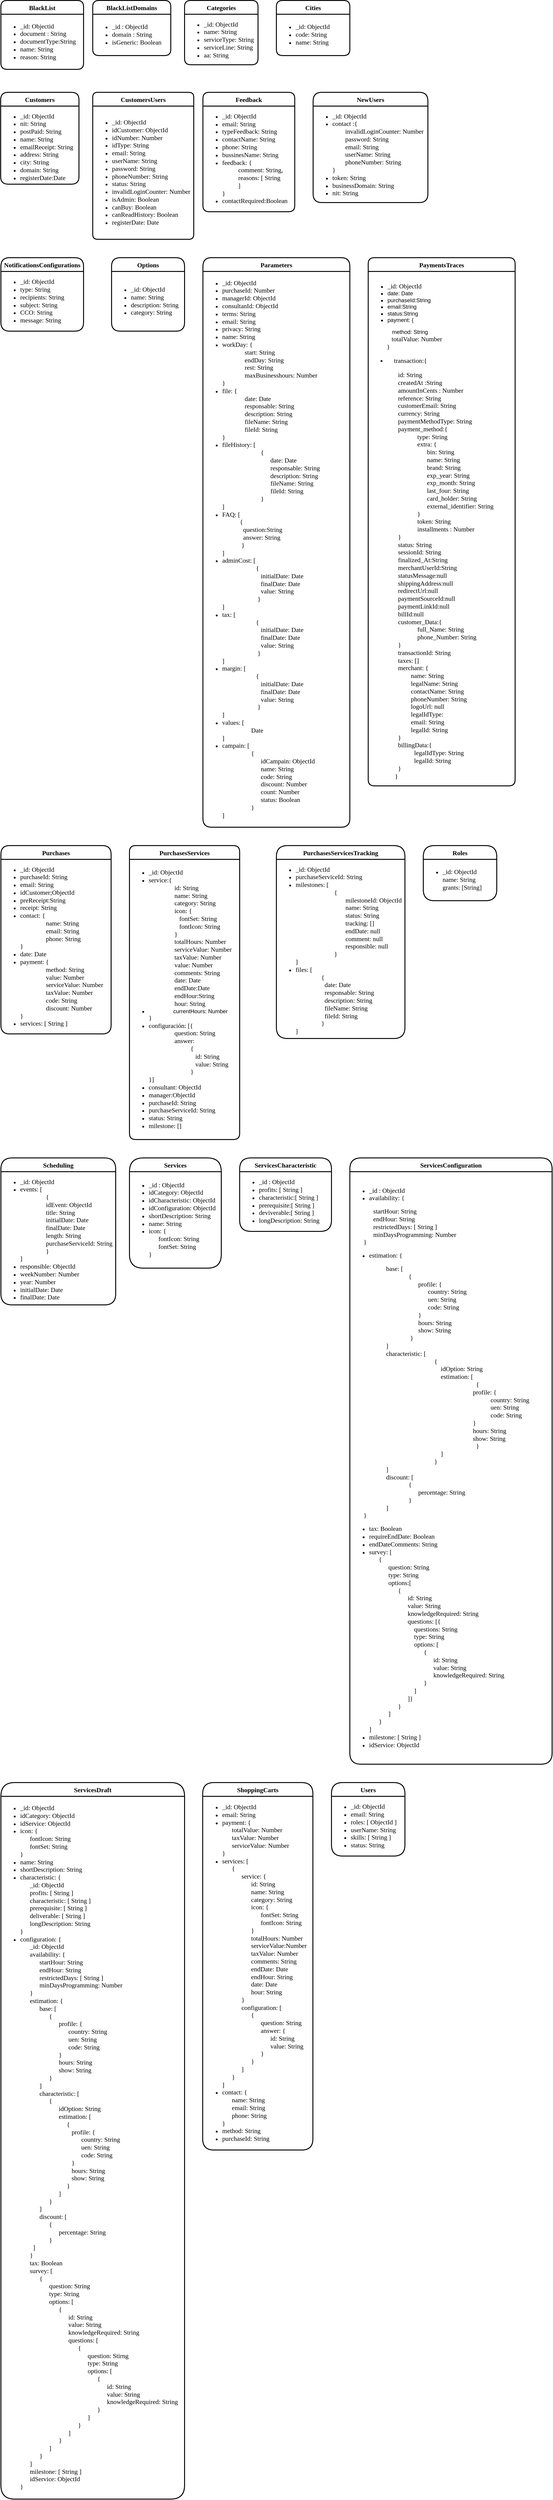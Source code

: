 <mxfile version="16.5.6" type="device"><diagram id="sB5U6rtqEjyRXN1rSMVh" name="Page-1"><mxGraphModel dx="2067" dy="1812" grid="1" gridSize="10" guides="1" tooltips="1" connect="1" arrows="1" fold="1" page="1" pageScale="1" pageWidth="827" pageHeight="1169" math="0" shadow="0"><root><mxCell id="0"/><mxCell id="1" parent="0"/><mxCell id="BXNEafGntm4VQyOECRvT-1" value="PurchasesServicesTracking" style="swimlane;childLayout=stackLayout;horizontal=1;startSize=30;horizontalStack=0;rounded=1;fontSize=14;fontStyle=1;strokeWidth=2;resizeParent=0;resizeLast=1;shadow=0;dashed=0;align=center;arcSize=27;fontFamily=Times New Roman;" parent="1" vertex="1"><mxGeometry x="560" y="720" width="280" height="420" as="geometry"/></mxCell><mxCell id="67_mafw2DyThDJ4MJ4FY-34" value="&lt;ul&gt;&lt;li&gt;&lt;span style=&quot;font-family: &amp;#34;times new roman&amp;#34; ; font-size: 14px&quot;&gt;_id: ObjectId&lt;/span&gt;&lt;/li&gt;&lt;li&gt;&lt;span style=&quot;font-family: &amp;#34;times new roman&amp;#34; ; font-size: 14px&quot;&gt;purchaseServiceId: String&lt;/span&gt;&lt;/li&gt;&lt;li&gt;&lt;span style=&quot;font-family: &amp;#34;times new roman&amp;#34; ; font-size: 14px&quot;&gt;milestones: [&lt;/span&gt;&lt;br style=&quot;padding: 0px ; margin: 0px ; font-family: &amp;#34;times new roman&amp;#34; ; font-size: 14px&quot;&gt;&lt;span style=&quot;font-family: &amp;#34;times new roman&amp;#34; ; font-size: 14px&quot;&gt;&lt;span style=&quot;white-space: pre&quot;&gt;&#9;&lt;/span&gt;&lt;span style=&quot;white-space: pre&quot;&gt;&#9;&lt;/span&gt;&lt;span style=&quot;white-space: pre&quot;&gt;&#9;&lt;/span&gt;{&lt;/span&gt;&lt;br style=&quot;padding: 0px ; margin: 0px ; font-family: &amp;#34;times new roman&amp;#34; ; font-size: 14px&quot;&gt;&lt;span style=&quot;font-family: &amp;#34;times new roman&amp;#34; ; font-size: 14px&quot;&gt;&lt;span style=&quot;white-space: pre&quot;&gt;&lt;span style=&quot;white-space: pre&quot;&gt;&#9;&lt;/span&gt;&#9;&lt;/span&gt;&amp;nbsp; &amp;nbsp; &amp;nbsp; &amp;nbsp; &amp;nbsp; &amp;nbsp; &amp;nbsp; &amp;nbsp;milestoneId: ObjectId&lt;/span&gt;&lt;br style=&quot;padding: 0px ; margin: 0px ; font-family: &amp;#34;times new roman&amp;#34; ; font-size: 14px&quot;&gt;&lt;span style=&quot;font-family: &amp;#34;times new roman&amp;#34; ; font-size: 14px&quot;&gt;&lt;span style=&quot;white-space: pre&quot;&gt;&#9;&lt;/span&gt;&amp;nbsp;&amp;nbsp;&amp;nbsp;&amp;nbsp;&amp;nbsp;&amp;nbsp;&amp;nbsp;&amp;nbsp;&amp;nbsp;&amp;nbsp;&amp;nbsp;&amp;nbsp;&amp;nbsp;&amp;nbsp;&amp;nbsp;&amp;nbsp;&amp;nbsp;&amp;nbsp;&amp;nbsp;&amp;nbsp;&amp;nbsp;&amp;nbsp; name: String&lt;/span&gt;&lt;br style=&quot;padding: 0px ; margin: 0px ; font-family: &amp;#34;times new roman&amp;#34; ; font-size: 14px&quot;&gt;&lt;span style=&quot;font-family: &amp;#34;times new roman&amp;#34; ; font-size: 14px&quot;&gt;&lt;span style=&quot;white-space: pre&quot;&gt;&#9;&lt;/span&gt;&amp;nbsp;&amp;nbsp;&amp;nbsp;&amp;nbsp;&amp;nbsp;&amp;nbsp;&amp;nbsp;&amp;nbsp;&amp;nbsp;&amp;nbsp;&amp;nbsp;&amp;nbsp;&amp;nbsp;&amp;nbsp;&amp;nbsp;&amp;nbsp;&amp;nbsp;&amp;nbsp;&amp;nbsp;&amp;nbsp;&amp;nbsp;&amp;nbsp; status: String&lt;/span&gt;&lt;br style=&quot;padding: 0px ; margin: 0px ; font-family: &amp;#34;times new roman&amp;#34; ; font-size: 14px&quot;&gt;&lt;span style=&quot;font-family: &amp;#34;times new roman&amp;#34; ; font-size: 14px&quot;&gt;&lt;span style=&quot;white-space: pre&quot;&gt;&#9;&lt;/span&gt;&amp;nbsp;&amp;nbsp;&amp;nbsp;&amp;nbsp;&amp;nbsp;&amp;nbsp;&amp;nbsp;&amp;nbsp;&amp;nbsp;&amp;nbsp;&amp;nbsp;&amp;nbsp;&amp;nbsp;&amp;nbsp;&amp;nbsp;&amp;nbsp;&amp;nbsp;&amp;nbsp;&amp;nbsp;&amp;nbsp;&amp;nbsp;&amp;nbsp; tracking: []&lt;/span&gt;&lt;br style=&quot;padding: 0px ; margin: 0px ; font-family: &amp;#34;times new roman&amp;#34; ; font-size: 14px&quot;&gt;&lt;span style=&quot;font-family: &amp;#34;times new roman&amp;#34; ; font-size: 14px&quot;&gt;&lt;span style=&quot;white-space: pre&quot;&gt;&#9;&lt;/span&gt;&amp;nbsp;&amp;nbsp;&amp;nbsp;&amp;nbsp;&amp;nbsp;&amp;nbsp;&amp;nbsp;&amp;nbsp;&amp;nbsp;&amp;nbsp;&amp;nbsp;&amp;nbsp;&amp;nbsp;&amp;nbsp;&amp;nbsp;&amp;nbsp;&amp;nbsp;&amp;nbsp;&amp;nbsp;&amp;nbsp;&amp;nbsp;&amp;nbsp; endDate: null&lt;/span&gt;&lt;br style=&quot;padding: 0px ; margin: 0px ; font-family: &amp;#34;times new roman&amp;#34; ; font-size: 14px&quot;&gt;&lt;span style=&quot;font-family: &amp;#34;times new roman&amp;#34; ; font-size: 14px&quot;&gt;&lt;span style=&quot;white-space: pre&quot;&gt;&#9;&lt;/span&gt;&amp;nbsp;&amp;nbsp;&amp;nbsp;&amp;nbsp;&amp;nbsp;&amp;nbsp;&amp;nbsp;&amp;nbsp;&amp;nbsp;&amp;nbsp;&amp;nbsp;&amp;nbsp;&amp;nbsp;&amp;nbsp;&amp;nbsp;&amp;nbsp;&amp;nbsp;&amp;nbsp;&amp;nbsp;&amp;nbsp;&amp;nbsp;&amp;nbsp; comment: null&lt;/span&gt;&lt;br style=&quot;padding: 0px ; margin: 0px ; font-family: &amp;#34;times new roman&amp;#34; ; font-size: 14px&quot;&gt;&lt;span style=&quot;font-family: &amp;#34;times new roman&amp;#34; ; font-size: 14px&quot;&gt;&lt;span style=&quot;white-space: pre&quot;&gt;&#9;&lt;/span&gt;&amp;nbsp;&amp;nbsp;&amp;nbsp;&amp;nbsp;&amp;nbsp;&amp;nbsp;&amp;nbsp;&amp;nbsp;&amp;nbsp;&amp;nbsp;&amp;nbsp;&amp;nbsp;&amp;nbsp;&amp;nbsp;&amp;nbsp;&amp;nbsp;&amp;nbsp;&amp;nbsp;&amp;nbsp;&amp;nbsp;&amp;nbsp;&amp;nbsp; responsible: null&lt;/span&gt;&lt;br style=&quot;padding: 0px ; margin: 0px ; font-family: &amp;#34;times new roman&amp;#34; ; font-size: 14px&quot;&gt;&lt;span style=&quot;font-family: &amp;#34;times new roman&amp;#34; ; font-size: 14px&quot;&gt;&lt;span style=&quot;white-space: pre&quot;&gt;&#9;&lt;/span&gt;&lt;span style=&quot;white-space: pre&quot;&gt;&#9;&lt;/span&gt;&lt;span style=&quot;white-space: pre&quot;&gt;&#9;&lt;/span&gt;}&lt;/span&gt;&lt;br style=&quot;padding: 0px ; margin: 0px ; font-family: &amp;#34;times new roman&amp;#34; ; font-size: 14px&quot;&gt;&lt;span style=&quot;font-family: &amp;#34;times new roman&amp;#34; ; font-size: 14px&quot;&gt;]&lt;/span&gt;&lt;/li&gt;&lt;li&gt;&lt;span style=&quot;font-family: &amp;#34;times new roman&amp;#34; ; font-size: 14px&quot;&gt;files: [&lt;/span&gt;&lt;br style=&quot;padding: 0px ; margin: 0px ; font-family: &amp;#34;times new roman&amp;#34; ; font-size: 14px&quot;&gt;&lt;span style=&quot;font-family: &amp;#34;times new roman&amp;#34; ; font-size: 14px&quot;&gt;&lt;span style=&quot;white-space: pre&quot;&gt;&#9;&lt;/span&gt;&lt;span style=&quot;white-space: pre&quot;&gt;&#9;&lt;/span&gt;{&lt;/span&gt;&lt;br style=&quot;padding: 0px ; margin: 0px ; font-family: &amp;#34;times new roman&amp;#34; ; font-size: 14px&quot;&gt;&lt;span style=&quot;font-family: &amp;#34;times new roman&amp;#34; ; font-size: 14px&quot;&gt;&lt;span style=&quot;white-space: pre&quot;&gt;&#9;&lt;/span&gt;&lt;span style=&quot;white-space: pre&quot;&gt;&#9;&lt;/span&gt;&amp;nbsp; date: Date&lt;/span&gt;&lt;br style=&quot;padding: 0px ; margin: 0px ; font-family: &amp;#34;times new roman&amp;#34; ; font-size: 14px&quot;&gt;&lt;span style=&quot;font-family: &amp;#34;times new roman&amp;#34; ; font-size: 14px&quot;&gt;&lt;span style=&quot;white-space: pre&quot;&gt;&#9;&lt;/span&gt;&lt;span style=&quot;white-space: pre&quot;&gt;&#9;&lt;/span&gt;&amp;nbsp; responsable: String&lt;/span&gt;&lt;br style=&quot;padding: 0px ; margin: 0px ; font-family: &amp;#34;times new roman&amp;#34; ; font-size: 14px&quot;&gt;&lt;span style=&quot;font-family: &amp;#34;times new roman&amp;#34; ; font-size: 14px&quot;&gt;&lt;span style=&quot;white-space: pre&quot;&gt;&#9;&lt;/span&gt;&lt;span style=&quot;white-space: pre&quot;&gt;&#9;&lt;/span&gt;&amp;nbsp; description: String&lt;/span&gt;&lt;br style=&quot;padding: 0px ; margin: 0px ; font-family: &amp;#34;times new roman&amp;#34; ; font-size: 14px&quot;&gt;&lt;span style=&quot;font-family: &amp;#34;times new roman&amp;#34; ; font-size: 14px&quot;&gt;&lt;span style=&quot;white-space: pre&quot;&gt;&#9;&lt;/span&gt;&lt;span style=&quot;white-space: pre&quot;&gt;&#9;&lt;/span&gt;&amp;nbsp; fileName: String&lt;/span&gt;&lt;br style=&quot;padding: 0px ; margin: 0px ; font-family: &amp;#34;times new roman&amp;#34; ; font-size: 14px&quot;&gt;&lt;span style=&quot;font-family: &amp;#34;times new roman&amp;#34; ; font-size: 14px&quot;&gt;&lt;span style=&quot;white-space: pre&quot;&gt;&#9;&lt;/span&gt;&lt;span style=&quot;white-space: pre&quot;&gt;&#9;&lt;/span&gt;&amp;nbsp; fileId: String&lt;/span&gt;&lt;br style=&quot;padding: 0px ; margin: 0px ; font-family: &amp;#34;times new roman&amp;#34; ; font-size: 14px&quot;&gt;&lt;span style=&quot;font-family: &amp;#34;times new roman&amp;#34; ; font-size: 14px&quot;&gt;&lt;span style=&quot;white-space: pre&quot;&gt;&#9;&lt;/span&gt;&lt;span style=&quot;white-space: pre&quot;&gt;&#9;&lt;/span&gt;}&amp;nbsp;&amp;nbsp;&amp;nbsp;&amp;nbsp;&amp;nbsp;&amp;nbsp;&amp;nbsp;&amp;nbsp;&amp;nbsp; &amp;nbsp;&lt;/span&gt;&lt;br style=&quot;padding: 0px ; margin: 0px ; font-family: &amp;#34;times new roman&amp;#34; ; font-size: 14px&quot;&gt;&lt;span style=&quot;font-family: &amp;#34;times new roman&amp;#34; ; font-size: 14px&quot;&gt;]&lt;/span&gt;&lt;br&gt;&lt;/li&gt;&lt;/ul&gt;" style="text;html=1;whiteSpace=wrap;verticalAlign=middle;overflow=hidden;" parent="BXNEafGntm4VQyOECRvT-1" vertex="1"><mxGeometry y="30" width="280" height="390" as="geometry"/></mxCell><mxCell id="BXNEafGntm4VQyOECRvT-3" value="PurchasesServices" style="swimlane;childLayout=stackLayout;horizontal=1;startSize=30;horizontalStack=0;rounded=1;fontSize=14;fontStyle=1;strokeWidth=2;resizeParent=0;resizeLast=1;shadow=0;dashed=0;align=center;fontFamily=Times New Roman;" parent="1" vertex="1"><mxGeometry x="240" y="720" width="240" height="640" as="geometry"/></mxCell><mxCell id="67_mafw2DyThDJ4MJ4FY-37" value="&lt;ul&gt;&lt;li&gt;&lt;span style=&quot;font-family: &amp;#34;times new roman&amp;#34; ; font-size: 14px&quot;&gt;_id: ObjectId&lt;/span&gt;&lt;/li&gt;&lt;li&gt;&lt;span style=&quot;font-family: &amp;#34;times new roman&amp;#34; ; font-size: 14px&quot;&gt;service:&lt;/span&gt;&lt;span style=&quot;font-family: &amp;#34;times new roman&amp;#34; ; font-size: 14px&quot;&gt;{&lt;/span&gt;&lt;br style=&quot;font-family: &amp;#34;times new roman&amp;#34; ; font-size: 14px&quot;&gt;&lt;span style=&quot;font-family: &amp;#34;times new roman&amp;#34; ; font-size: 14px&quot;&gt;&lt;span style=&quot;white-space: pre&quot;&gt;&#9;&lt;/span&gt;&lt;span style=&quot;white-space: pre&quot;&gt;&#9;&lt;/span&gt;id: String&lt;/span&gt;&lt;br style=&quot;font-family: &amp;#34;times new roman&amp;#34; ; font-size: 14px&quot;&gt;&lt;span style=&quot;font-family: &amp;#34;times new roman&amp;#34; ; font-size: 14px&quot;&gt;&lt;span style=&quot;white-space: pre&quot;&gt;&#9;&lt;/span&gt;&lt;span style=&quot;white-space: pre&quot;&gt;&#9;&lt;/span&gt;name: String&lt;/span&gt;&lt;br style=&quot;font-family: &amp;#34;times new roman&amp;#34; ; font-size: 14px&quot;&gt;&lt;span style=&quot;font-family: &amp;#34;times new roman&amp;#34; ; font-size: 14px&quot;&gt;&lt;span style=&quot;white-space: pre&quot;&gt;&#9;&lt;/span&gt;&lt;span style=&quot;white-space: pre&quot;&gt;&#9;&lt;/span&gt;category: String&lt;/span&gt;&lt;br style=&quot;font-family: &amp;#34;times new roman&amp;#34; ; font-size: 14px&quot;&gt;&lt;span style=&quot;font-family: &amp;#34;times new roman&amp;#34; ; font-size: 14px&quot;&gt;&lt;span style=&quot;white-space: pre&quot;&gt;&#9;&lt;/span&gt;&lt;span style=&quot;white-space: pre&quot;&gt;&#9;&lt;/span&gt;icon: {&lt;/span&gt;&lt;br style=&quot;font-family: &amp;#34;times new roman&amp;#34; ; font-size: 14px&quot;&gt;&lt;span style=&quot;font-family: &amp;#34;times new roman&amp;#34; ; font-size: 14px&quot;&gt;&lt;span style=&quot;white-space: pre&quot;&gt;&#9;&lt;/span&gt;&amp;nbsp;&amp;nbsp;&amp;nbsp;&amp;nbsp;&amp;nbsp;&amp;nbsp;&amp;nbsp;&amp;nbsp;&amp;nbsp;&amp;nbsp; fontSet: String&lt;/span&gt;&lt;br style=&quot;font-family: &amp;#34;times new roman&amp;#34; ; font-size: 14px&quot;&gt;&lt;span style=&quot;font-family: &amp;#34;times new roman&amp;#34; ; font-size: 14px&quot;&gt;&lt;span style=&quot;white-space: pre&quot;&gt;&#9;&lt;/span&gt;&amp;nbsp;&amp;nbsp;&amp;nbsp;&amp;nbsp;&amp;nbsp;&amp;nbsp;&amp;nbsp;&amp;nbsp;&amp;nbsp;&amp;nbsp; fontIcon: String&lt;/span&gt;&lt;br style=&quot;font-family: &amp;#34;times new roman&amp;#34; ; font-size: 14px&quot;&gt;&lt;span style=&quot;font-family: &amp;#34;times new roman&amp;#34; ; font-size: 14px&quot;&gt;&lt;span style=&quot;white-space: pre&quot;&gt;&#9;&lt;/span&gt;&amp;nbsp; &amp;nbsp; &amp;nbsp; &amp;nbsp; }&lt;/span&gt;&lt;br style=&quot;font-family: &amp;#34;times new roman&amp;#34; ; font-size: 14px&quot;&gt;&lt;span style=&quot;font-family: &amp;#34;times new roman&amp;#34; ; font-size: 14px&quot;&gt;&lt;span style=&quot;white-space: pre&quot;&gt;&#9;&lt;/span&gt;&lt;span style=&quot;white-space: pre&quot;&gt;&#9;&lt;/span&gt;totalHours: Number&lt;/span&gt;&lt;br style=&quot;font-family: &amp;#34;times new roman&amp;#34; ; font-size: 14px&quot;&gt;&lt;span style=&quot;font-family: &amp;#34;times new roman&amp;#34; ; font-size: 14px&quot;&gt;&lt;span style=&quot;white-space: pre&quot;&gt;&#9;&lt;/span&gt;&lt;span style=&quot;white-space: pre&quot;&gt;&#9;&lt;/span&gt;serviceValue: Number&lt;/span&gt;&lt;br style=&quot;font-family: &amp;#34;times new roman&amp;#34; ; font-size: 14px&quot;&gt;&lt;span style=&quot;font-family: &amp;#34;times new roman&amp;#34; ; font-size: 14px&quot;&gt;&lt;span style=&quot;white-space: pre&quot;&gt;&#9;&lt;/span&gt;&lt;span style=&quot;white-space: pre&quot;&gt;&#9;&lt;/span&gt;taxValue: Number&lt;/span&gt;&lt;br style=&quot;font-family: &amp;#34;times new roman&amp;#34; ; font-size: 14px&quot;&gt;&lt;span style=&quot;font-family: &amp;#34;times new roman&amp;#34; ; font-size: 14px&quot;&gt;&lt;span style=&quot;white-space: pre&quot;&gt;&#9;&lt;/span&gt;&lt;span style=&quot;white-space: pre&quot;&gt;&#9;&lt;/span&gt;value: Number&lt;/span&gt;&lt;br style=&quot;font-family: &amp;#34;times new roman&amp;#34; ; font-size: 14px&quot;&gt;&lt;span style=&quot;font-family: &amp;#34;times new roman&amp;#34; ; font-size: 14px&quot;&gt;&lt;span style=&quot;white-space: pre&quot;&gt;&#9;&lt;/span&gt;&lt;span style=&quot;white-space: pre&quot;&gt;&#9;&lt;/span&gt;comments: String&lt;/span&gt;&lt;br style=&quot;font-family: &amp;#34;times new roman&amp;#34; ; font-size: 14px&quot;&gt;&lt;span style=&quot;font-family: &amp;#34;times new roman&amp;#34; ; font-size: 14px&quot;&gt;&lt;span style=&quot;white-space: pre&quot;&gt;&#9;&lt;/span&gt;&lt;span style=&quot;white-space: pre&quot;&gt;&#9;&lt;/span&gt;date: Date&lt;/span&gt;&lt;br style=&quot;font-family: &amp;#34;times new roman&amp;#34; ; font-size: 14px&quot;&gt;&lt;span style=&quot;font-family: &amp;#34;times new roman&amp;#34; ; font-size: 14px&quot;&gt;&lt;span style=&quot;white-space: pre&quot;&gt;&#9;&lt;/span&gt;&lt;span style=&quot;white-space: pre&quot;&gt;&#9;&lt;/span&gt;endDate:Date&lt;/span&gt;&lt;br style=&quot;font-family: &amp;#34;times new roman&amp;#34; ; font-size: 14px&quot;&gt;&lt;span style=&quot;font-family: &amp;#34;times new roman&amp;#34; ; font-size: 14px&quot;&gt;&lt;span style=&quot;white-space: pre&quot;&gt;&#9;&lt;/span&gt;&lt;span style=&quot;white-space: pre&quot;&gt;&#9;&lt;/span&gt;endHour:String&lt;/span&gt;&lt;br style=&quot;font-family: &amp;#34;times new roman&amp;#34; ; font-size: 14px&quot;&gt;&lt;span style=&quot;font-family: &amp;#34;times new roman&amp;#34; ; font-size: 14px&quot;&gt;&lt;span style=&quot;white-space: pre&quot;&gt;&#9;&lt;/span&gt;&lt;span style=&quot;white-space: pre&quot;&gt;&#9;&lt;/span&gt;hour: String&lt;/span&gt;&lt;/li&gt;&lt;li&gt;&lt;span style=&quot;white-space: pre&quot;&gt;&#9;&lt;/span&gt;&lt;span style=&quot;white-space: pre&quot;&gt;&#9;&lt;/span&gt;currentHours: Number&lt;br style=&quot;font-family: &amp;#34;times new roman&amp;#34; ; font-size: 14px&quot;&gt;&lt;span style=&quot;font-family: &amp;#34;times new roman&amp;#34; ; font-size: 14px&quot;&gt;}&lt;/span&gt;&lt;/li&gt;&lt;li&gt;&lt;span style=&quot;font-family: &amp;#34;times new roman&amp;#34; ; font-size: 14px&quot;&gt;configuración:&amp;nbsp;&lt;/span&gt;&lt;span style=&quot;font-family: &amp;#34;times new roman&amp;#34; ; font-size: 14px&quot;&gt;[{&lt;/span&gt;&lt;br style=&quot;font-family: &amp;#34;times new roman&amp;#34; ; font-size: 14px&quot;&gt;&lt;span style=&quot;font-family: &amp;#34;times new roman&amp;#34; ; font-size: 14px&quot;&gt;&lt;span style=&quot;white-space: pre&quot;&gt;&#9;&lt;/span&gt;&lt;span style=&quot;white-space: pre&quot;&gt;&#9;&lt;/span&gt;question: String&lt;/span&gt;&lt;br style=&quot;font-family: &amp;#34;times new roman&amp;#34; ; font-size: 14px&quot;&gt;&lt;span style=&quot;font-family: &amp;#34;times new roman&amp;#34; ; font-size: 14px&quot;&gt;&lt;span style=&quot;white-space: pre&quot;&gt;&#9;&lt;/span&gt;&lt;span style=&quot;white-space: pre&quot;&gt;&#9;&lt;/span&gt;answer:&lt;/span&gt;&lt;br style=&quot;font-family: &amp;#34;times new roman&amp;#34; ; font-size: 14px&quot;&gt;&lt;span style=&quot;font-family: &amp;#34;times new roman&amp;#34; ; font-size: 14px&quot;&gt;&lt;span style=&quot;white-space: pre&quot;&gt;&#9;&lt;/span&gt;&lt;span style=&quot;white-space: pre&quot;&gt;&#9;&lt;/span&gt;&amp;nbsp;&amp;nbsp;&amp;nbsp;&amp;nbsp;&amp;nbsp;&amp;nbsp;&amp;nbsp;&amp;nbsp;&amp;nbsp; {&lt;/span&gt;&lt;br style=&quot;font-family: &amp;#34;times new roman&amp;#34; ; font-size: 14px&quot;&gt;&lt;span style=&quot;font-family: &amp;#34;times new roman&amp;#34; ; font-size: 14px&quot;&gt;&lt;span style=&quot;white-space: pre&quot;&gt;&#9;&lt;/span&gt;&lt;span style=&quot;white-space: pre&quot;&gt;&#9;&lt;/span&gt;&amp;nbsp;&amp;nbsp;&amp;nbsp;&amp;nbsp;&amp;nbsp;&amp;nbsp;&amp;nbsp;&amp;nbsp;&amp;nbsp;&amp;nbsp;&amp;nbsp;&amp;nbsp; id: String&lt;/span&gt;&lt;br style=&quot;font-family: &amp;#34;times new roman&amp;#34; ; font-size: 14px&quot;&gt;&lt;span style=&quot;font-family: &amp;#34;times new roman&amp;#34; ; font-size: 14px&quot;&gt;&lt;span style=&quot;white-space: pre&quot;&gt;&#9;&lt;/span&gt;&lt;span style=&quot;white-space: pre&quot;&gt;&#9;&lt;/span&gt;&amp;nbsp;&amp;nbsp;&amp;nbsp;&amp;nbsp;&amp;nbsp;&amp;nbsp;&amp;nbsp;&amp;nbsp;&amp;nbsp;&amp;nbsp;&amp;nbsp;&amp;nbsp; value: String&lt;/span&gt;&lt;br style=&quot;font-family: &amp;#34;times new roman&amp;#34; ; font-size: 14px&quot;&gt;&lt;span style=&quot;font-family: &amp;#34;times new roman&amp;#34; ; font-size: 14px&quot;&gt;&lt;span style=&quot;white-space: pre&quot;&gt;&#9;&lt;/span&gt;&lt;span style=&quot;white-space: pre&quot;&gt;&#9;&lt;/span&gt;&amp;nbsp;&amp;nbsp;&amp;nbsp;&amp;nbsp;&amp;nbsp;&amp;nbsp;&amp;nbsp;&amp;nbsp;&amp;nbsp; }&lt;/span&gt;&lt;br style=&quot;font-family: &amp;#34;times new roman&amp;#34; ; font-size: 14px&quot;&gt;&lt;span style=&quot;font-family: &amp;#34;times new roman&amp;#34; ; font-size: 14px&quot;&gt;}]&lt;/span&gt;&lt;/li&gt;&lt;li&gt;&lt;span style=&quot;font-family: &amp;#34;times new roman&amp;#34; ; font-size: 14px&quot;&gt;consultant: ObjectId&lt;/span&gt;&lt;/li&gt;&lt;li&gt;&lt;span style=&quot;font-family: &amp;#34;times new roman&amp;#34; ; font-size: 14px&quot;&gt;manager:ObjectId&lt;/span&gt;&lt;/li&gt;&lt;li&gt;&lt;span style=&quot;font-family: &amp;#34;times new roman&amp;#34; ; font-size: 14px&quot;&gt;purchaseId: String&lt;/span&gt;&lt;/li&gt;&lt;li&gt;&lt;span style=&quot;font-family: &amp;#34;times new roman&amp;#34; ; font-size: 14px&quot;&gt;purchaseServiceId: String&lt;/span&gt;&lt;/li&gt;&lt;li&gt;&lt;span style=&quot;font-family: &amp;#34;times new roman&amp;#34; ; font-size: 14px&quot;&gt;status: String&lt;/span&gt;&lt;/li&gt;&lt;li&gt;&lt;span style=&quot;font-family: &amp;#34;times new roman&amp;#34; ; font-size: 14px&quot;&gt;milestone: []&lt;/span&gt;&lt;br style=&quot;font-family: &amp;#34;times new roman&amp;#34; ; font-size: 14px&quot;&gt;&lt;/li&gt;&lt;/ul&gt;" style="text;html=1;whiteSpace=wrap;verticalAlign=middle;overflow=hidden;" parent="BXNEafGntm4VQyOECRvT-3" vertex="1"><mxGeometry y="30" width="240" height="610" as="geometry"/></mxCell><mxCell id="BXNEafGntm4VQyOECRvT-10" value="BlackListDomains" style="swimlane;childLayout=stackLayout;horizontal=1;startSize=30;horizontalStack=0;rounded=1;fontSize=14;fontStyle=1;strokeWidth=2;resizeParent=0;resizeLast=1;shadow=0;dashed=0;align=center;fontFamily=Times New Roman;" parent="1" vertex="1"><mxGeometry x="160" y="-1120" width="170" height="120" as="geometry"><mxRectangle x="254" y="-120" width="160" height="30" as="alternateBounds"/></mxGeometry></mxCell><mxCell id="67_mafw2DyThDJ4MJ4FY-1" value="&lt;ul&gt;&lt;li&gt;&lt;span style=&quot;font-family: &amp;#34;times new roman&amp;#34; ; font-size: 14px&quot;&gt;_id : ObjectId&lt;/span&gt;&lt;br&gt;&lt;/li&gt;&lt;li&gt;&lt;span style=&quot;font-family: &amp;#34;times new roman&amp;#34; ; font-size: 14px&quot;&gt;domain : String&lt;/span&gt;&lt;/li&gt;&lt;li&gt;&lt;span style=&quot;font-family: &amp;#34;times new roman&amp;#34; ; font-size: 14px&quot;&gt;isGeneric: Boolean&lt;/span&gt;&lt;br&gt;&lt;/li&gt;&lt;/ul&gt;" style="text;html=1;whiteSpace=wrap;verticalAlign=middle;overflow=hidden;" parent="BXNEafGntm4VQyOECRvT-10" vertex="1"><mxGeometry y="30" width="170" height="90" as="geometry"/></mxCell><mxCell id="67_mafw2DyThDJ4MJ4FY-27" value="&lt;ul&gt;&lt;li&gt;&lt;span style=&quot;font-family: &amp;#34;times new roman&amp;#34; ; font-size: 14px&quot;&gt;_id : ObjectId&lt;/span&gt;&lt;br&gt;&lt;/li&gt;&lt;li&gt;&lt;span style=&quot;font-family: &amp;#34;times new roman&amp;#34; ; font-size: 14px&quot;&gt;domain : String&lt;/span&gt;&lt;/li&gt;&lt;li&gt;&lt;span style=&quot;font-family: &amp;#34;times new roman&amp;#34; ; font-size: 14px&quot;&gt;isGeneric: Boolean&lt;/span&gt;&lt;br&gt;&lt;/li&gt;&lt;/ul&gt;" style="text;strokeColor=none;fillColor=none;html=1;whiteSpace=wrap;verticalAlign=middle;overflow=hidden;" parent="BXNEafGntm4VQyOECRvT-10" vertex="1"><mxGeometry y="120" width="170" as="geometry"/></mxCell><mxCell id="BXNEafGntm4VQyOECRvT-17" value="Cities" style="swimlane;childLayout=stackLayout;horizontal=1;startSize=30;horizontalStack=0;rounded=1;fontSize=14;fontStyle=1;strokeWidth=2;resizeParent=0;resizeLast=1;shadow=0;dashed=0;align=center;fontFamily=Times New Roman;" parent="1" vertex="1"><mxGeometry x="560" y="-1120" width="160" height="120" as="geometry"><mxRectangle x="660" y="-120" width="70" height="30" as="alternateBounds"/></mxGeometry></mxCell><mxCell id="67_mafw2DyThDJ4MJ4FY-10" value="&lt;ul&gt;&lt;li&gt;&lt;span style=&quot;font-family: &amp;#34;times new roman&amp;#34; ; font-size: 14px&quot;&gt;_id: ObjectId&lt;/span&gt;&lt;/li&gt;&lt;li&gt;&lt;span style=&quot;font-family: &amp;#34;times new roman&amp;#34; ; font-size: 14px&quot;&gt;code: String&lt;/span&gt;&lt;/li&gt;&lt;li&gt;&lt;span style=&quot;font-family: &amp;#34;times new roman&amp;#34; ; font-size: 14px&quot;&gt;name: String&lt;/span&gt;&lt;br&gt;&lt;/li&gt;&lt;/ul&gt;" style="text;html=1;whiteSpace=wrap;verticalAlign=middle;overflow=hidden;" parent="BXNEafGntm4VQyOECRvT-17" vertex="1"><mxGeometry y="30" width="160" height="90" as="geometry"/></mxCell><mxCell id="BXNEafGntm4VQyOECRvT-8" value="BlackList" style="swimlane;childLayout=stackLayout;horizontal=1;startSize=30;horizontalStack=0;rounded=1;fontSize=14;fontStyle=1;strokeWidth=2;resizeParent=0;resizeLast=1;shadow=0;dashed=0;align=center;fontFamily=Times New Roman;" parent="1" vertex="1"><mxGeometry x="-40" y="-1120" width="180" height="150" as="geometry"><mxRectangle x="30" y="-130" width="100" height="30" as="alternateBounds"/></mxGeometry></mxCell><mxCell id="67_mafw2DyThDJ4MJ4FY-2" value="&lt;ul&gt;&lt;li&gt;&lt;span style=&quot;font-family: &amp;#34;times new roman&amp;#34; ; font-size: 14px&quot;&gt;_id: Objectid&lt;/span&gt;&lt;/li&gt;&lt;li&gt;&lt;span style=&quot;font-family: &amp;#34;times new roman&amp;#34; ; font-size: 14px&quot;&gt;document : String&lt;/span&gt;&lt;/li&gt;&lt;li&gt;&lt;span style=&quot;font-family: &amp;#34;times new roman&amp;#34; ; font-size: 14px&quot;&gt;documentType:String&lt;br&gt;&lt;/span&gt;&lt;/li&gt;&lt;li&gt;&lt;span style=&quot;font-family: &amp;#34;times new roman&amp;#34; ; font-size: 14px&quot;&gt;name: String&lt;/span&gt;&lt;/li&gt;&lt;li&gt;&lt;span style=&quot;font-family: &amp;#34;times new roman&amp;#34; ; font-size: 14px&quot;&gt;reason: String&lt;/span&gt;&lt;/li&gt;&lt;/ul&gt;" style="text;html=1;whiteSpace=wrap;verticalAlign=middle;overflow=hidden;" parent="BXNEafGntm4VQyOECRvT-8" vertex="1"><mxGeometry y="30" width="180" height="120" as="geometry"/></mxCell><mxCell id="BXNEafGntm4VQyOECRvT-9" value="&#10;&#10;&#10;" style="align=left;strokeColor=none;fillColor=none;spacingLeft=4;fontSize=14;verticalAlign=top;resizable=0;rotatable=0;part=1;fontFamily=Times New Roman;" parent="BXNEafGntm4VQyOECRvT-8" vertex="1"><mxGeometry y="150" width="180" as="geometry"/></mxCell><mxCell id="BXNEafGntm4VQyOECRvT-27" value="Customers" style="swimlane;childLayout=stackLayout;horizontal=1;startSize=30;horizontalStack=0;rounded=1;fontSize=14;fontStyle=1;strokeWidth=2;resizeParent=0;resizeLast=1;shadow=0;dashed=0;align=center;arcSize=18;fontFamily=Times New Roman;" parent="1" vertex="1"><mxGeometry x="-40.5" y="-920" width="170.5" height="200" as="geometry"><mxRectangle x="40" y="30" width="110" height="30" as="alternateBounds"/></mxGeometry></mxCell><mxCell id="67_mafw2DyThDJ4MJ4FY-11" value="&lt;ul&gt;&lt;li&gt;&lt;span style=&quot;font-family: &amp;#34;times new roman&amp;#34; ; font-size: 14px&quot;&gt;_id: ObjectId&lt;/span&gt;&lt;/li&gt;&lt;li&gt;&lt;span style=&quot;font-family: &amp;#34;times new roman&amp;#34; ; font-size: 14px&quot;&gt;nit: String&lt;/span&gt;&lt;/li&gt;&lt;li&gt;&lt;span style=&quot;font-family: &amp;#34;times new roman&amp;#34; ; font-size: 14px&quot;&gt;postPaid: String&lt;/span&gt;&lt;/li&gt;&lt;li&gt;&lt;span style=&quot;font-family: &amp;#34;times new roman&amp;#34; ; font-size: 14px&quot;&gt;name: String&lt;/span&gt;&lt;/li&gt;&lt;li&gt;&lt;span style=&quot;font-family: &amp;#34;times new roman&amp;#34; ; font-size: 14px&quot;&gt;emailReceipt: String&lt;/span&gt;&lt;/li&gt;&lt;li&gt;&lt;span style=&quot;font-family: &amp;#34;times new roman&amp;#34; ; font-size: 14px&quot;&gt;address: String&lt;/span&gt;&lt;/li&gt;&lt;li&gt;&lt;span style=&quot;font-family: &amp;#34;times new roman&amp;#34; ; font-size: 14px&quot;&gt;city: String&lt;/span&gt;&lt;/li&gt;&lt;li&gt;&lt;span style=&quot;font-family: &amp;#34;times new roman&amp;#34; ; font-size: 14px&quot;&gt;domain: String&lt;/span&gt;&lt;/li&gt;&lt;li&gt;&lt;span style=&quot;font-family: &amp;#34;times new roman&amp;#34; ; font-size: 14px&quot;&gt;registerDate:Date&lt;/span&gt;&lt;br&gt;&lt;/li&gt;&lt;/ul&gt;" style="text;html=1;whiteSpace=wrap;verticalAlign=middle;overflow=hidden;" parent="BXNEafGntm4VQyOECRvT-27" vertex="1"><mxGeometry y="30" width="170.5" height="170" as="geometry"/></mxCell><mxCell id="BXNEafGntm4VQyOECRvT-28" value="&#10;" style="align=left;strokeColor=none;fillColor=none;spacingLeft=4;fontSize=14;verticalAlign=top;resizable=0;rotatable=0;part=1;fontFamily=Times New Roman;" parent="BXNEafGntm4VQyOECRvT-27" vertex="1"><mxGeometry y="200" width="170.5" as="geometry"/></mxCell><mxCell id="BXNEafGntm4VQyOECRvT-29" value="CustomersUsers" style="swimlane;childLayout=stackLayout;horizontal=1;startSize=30;horizontalStack=0;rounded=1;fontSize=14;fontStyle=1;strokeWidth=2;resizeParent=0;resizeLast=1;shadow=0;dashed=0;align=center;arcSize=12;fontFamily=Times New Roman;" parent="1" vertex="1"><mxGeometry x="160" y="-920" width="220" height="320" as="geometry"/></mxCell><mxCell id="67_mafw2DyThDJ4MJ4FY-12" value="&lt;ul&gt;&lt;li&gt;&lt;span style=&quot;font-family: &amp;#34;times new roman&amp;#34; ; font-size: 14px&quot;&gt;_id: ObjectId&lt;/span&gt;&lt;/li&gt;&lt;li&gt;&lt;span style=&quot;font-family: &amp;#34;times new roman&amp;#34; ; font-size: 14px&quot;&gt;idCustomer: ObjectId&lt;/span&gt;&lt;/li&gt;&lt;li&gt;&lt;span style=&quot;font-family: &amp;#34;times new roman&amp;#34; ; font-size: 14px&quot;&gt;idNumber: Number&lt;/span&gt;&lt;/li&gt;&lt;li&gt;&lt;span style=&quot;font-family: &amp;#34;times new roman&amp;#34; ; font-size: 14px&quot;&gt;idType: String&lt;/span&gt;&lt;/li&gt;&lt;li&gt;&lt;span style=&quot;font-family: &amp;#34;times new roman&amp;#34; ; font-size: 14px&quot;&gt;email: String&lt;/span&gt;&lt;/li&gt;&lt;li&gt;&lt;span style=&quot;font-family: &amp;#34;times new roman&amp;#34; ; font-size: 14px&quot;&gt;userName: String&lt;/span&gt;&lt;/li&gt;&lt;li&gt;&lt;span style=&quot;font-family: &amp;#34;times new roman&amp;#34; ; font-size: 14px&quot;&gt;password: String&lt;/span&gt;&lt;/li&gt;&lt;li&gt;&lt;span style=&quot;font-family: &amp;#34;times new roman&amp;#34; ; font-size: 14px&quot;&gt;phoneNumber: String&lt;/span&gt;&lt;/li&gt;&lt;li&gt;&lt;span style=&quot;font-family: &amp;#34;times new roman&amp;#34; ; font-size: 14px&quot;&gt;status: String&lt;/span&gt;&lt;/li&gt;&lt;li&gt;&lt;span style=&quot;font-family: &amp;#34;times new roman&amp;#34; ; font-size: 14px&quot;&gt;invalidLoginCounter: Number&lt;/span&gt;&lt;/li&gt;&lt;li&gt;&lt;span style=&quot;font-family: &amp;#34;times new roman&amp;#34; ; font-size: 14px&quot;&gt;isAdmin: Boolean&lt;/span&gt;&lt;/li&gt;&lt;li&gt;&lt;span style=&quot;font-family: &amp;#34;times new roman&amp;#34; ; font-size: 14px&quot;&gt;canBuy: Boolean&lt;/span&gt;&lt;/li&gt;&lt;li&gt;&lt;span style=&quot;font-family: &amp;#34;times new roman&amp;#34; ; font-size: 14px&quot;&gt;canReadHistory: Boolean&lt;/span&gt;&lt;/li&gt;&lt;li&gt;&lt;span style=&quot;font-family: &amp;#34;times new roman&amp;#34; ; font-size: 14px&quot;&gt;registerDate: Date&lt;/span&gt;&lt;/li&gt;&lt;/ul&gt;" style="text;html=1;whiteSpace=wrap;verticalAlign=middle;overflow=hidden;" parent="BXNEafGntm4VQyOECRvT-29" vertex="1"><mxGeometry y="30" width="220" height="290" as="geometry"/></mxCell><mxCell id="BXNEafGntm4VQyOECRvT-38" value="Categories" style="swimlane;childLayout=stackLayout;horizontal=1;startSize=30;horizontalStack=0;rounded=1;fontSize=14;fontStyle=1;strokeWidth=2;resizeParent=0;resizeLast=1;shadow=0;dashed=0;align=center;fontFamily=Times New Roman;" parent="1" vertex="1"><mxGeometry x="360" y="-1120" width="160" height="140" as="geometry"><mxRectangle x="460" y="-120" width="110" height="30" as="alternateBounds"/></mxGeometry></mxCell><mxCell id="67_mafw2DyThDJ4MJ4FY-3" value="&lt;blockquote style=&quot;margin: 0 0 0 40px ; border: none ; padding: 0px&quot;&gt;&lt;/blockquote&gt;&lt;ul&gt;&lt;li&gt;&lt;span style=&quot;font-family: &amp;#34;times new roman&amp;#34; ; font-size: 14px&quot;&gt;_id: ObjectId&lt;/span&gt;&lt;/li&gt;&lt;li&gt;&lt;span style=&quot;font-family: &amp;#34;times new roman&amp;#34; ; font-size: 14px&quot;&gt;name: String&lt;/span&gt;&lt;/li&gt;&lt;li&gt;&lt;span style=&quot;font-family: &amp;#34;times new roman&amp;#34; ; font-size: 14px&quot;&gt;serviceType: String&lt;/span&gt;&lt;/li&gt;&lt;li&gt;&lt;span style=&quot;font-family: &amp;#34;times new roman&amp;#34; ; font-size: 14px&quot;&gt;serviceLine: String&lt;/span&gt;&lt;/li&gt;&lt;li&gt;&lt;span style=&quot;font-family: &amp;#34;times new roman&amp;#34; ; font-size: 14px&quot;&gt;aa: String&lt;/span&gt;&lt;/li&gt;&lt;/ul&gt;&lt;blockquote style=&quot;margin: 0 0 0 40px ; border: none ; padding: 0px&quot;&gt;&lt;/blockquote&gt;&lt;blockquote style=&quot;margin: 0 0 0 40px ; border: none ; padding: 0px&quot;&gt;&lt;/blockquote&gt;&lt;blockquote style=&quot;margin: 0 0 0 40px ; border: none ; padding: 0px&quot;&gt;&lt;/blockquote&gt;" style="text;html=1;whiteSpace=wrap;verticalAlign=middle;overflow=hidden;" parent="BXNEafGntm4VQyOECRvT-38" vertex="1"><mxGeometry y="30" width="160" height="110" as="geometry"/></mxCell><mxCell id="s2wxhigfG6yUAvA6yHvK-1" value="Feedback" style="swimlane;childLayout=stackLayout;horizontal=1;startSize=30;horizontalStack=0;rounded=1;fontSize=14;fontStyle=1;strokeWidth=2;resizeParent=0;resizeLast=1;shadow=0;dashed=0;align=center;fontFamily=Times New Roman;" parent="1" vertex="1"><mxGeometry x="400" y="-920" width="200" height="260" as="geometry"/></mxCell><mxCell id="67_mafw2DyThDJ4MJ4FY-13" value="&lt;ul&gt;&lt;li&gt;&lt;span style=&quot;font-family: &amp;#34;times new roman&amp;#34; ; font-size: 14px&quot;&gt;_id: ObjectId&lt;/span&gt;&lt;/li&gt;&lt;li&gt;&lt;span style=&quot;font-family: &amp;#34;times new roman&amp;#34; ; font-size: 14px&quot;&gt;email: String&lt;/span&gt;&lt;/li&gt;&lt;li&gt;&lt;span style=&quot;font-family: &amp;#34;times new roman&amp;#34; ; font-size: 14px&quot;&gt;typeFeedback: String&lt;/span&gt;&lt;/li&gt;&lt;li&gt;&lt;span style=&quot;font-family: &amp;#34;times new roman&amp;#34; ; font-size: 14px&quot;&gt;contactName: String&lt;/span&gt;&lt;/li&gt;&lt;li&gt;&lt;span style=&quot;font-family: &amp;#34;times new roman&amp;#34; ; font-size: 14px&quot;&gt;phone: String&lt;/span&gt;&lt;/li&gt;&lt;li&gt;&lt;span style=&quot;font-family: &amp;#34;times new roman&amp;#34; ; font-size: 14px&quot;&gt;bussinesName: String&lt;/span&gt;&lt;/li&gt;&lt;li&gt;&lt;span style=&quot;font-family: &amp;#34;times new roman&amp;#34; ; font-size: 14px&quot;&gt;feedback: {&lt;/span&gt;&lt;br style=&quot;padding: 0px ; margin: 0px ; font-family: &amp;#34;times new roman&amp;#34; ; font-size: 14px&quot;&gt;&lt;span style=&quot;font-family: &amp;#34;times new roman&amp;#34; ; font-size: 14px&quot;&gt;&amp;nbsp;&amp;nbsp;&amp;nbsp;&amp;nbsp;&amp;nbsp;&amp;nbsp;&amp;nbsp;&amp;nbsp;&amp;nbsp; comment: String,&lt;/span&gt;&lt;br style=&quot;padding: 0px ; margin: 0px ; font-family: &amp;#34;times new roman&amp;#34; ; font-size: 14px&quot;&gt;&lt;span style=&quot;font-family: &amp;#34;times new roman&amp;#34; ; font-size: 14px&quot;&gt;&amp;nbsp;&amp;nbsp;&amp;nbsp;&amp;nbsp;&amp;nbsp;&amp;nbsp;&amp;nbsp;&amp;nbsp;&amp;nbsp; reasons: [ String&lt;/span&gt;&lt;br style=&quot;padding: 0px ; margin: 0px ; font-family: &amp;#34;times new roman&amp;#34; ; font-size: 14px&quot;&gt;&lt;span style=&quot;font-family: &amp;#34;times new roman&amp;#34; ; font-size: 14px&quot;&gt;&amp;nbsp;&amp;nbsp;&amp;nbsp;&amp;nbsp;&amp;nbsp;&amp;nbsp;&amp;nbsp;&amp;nbsp;&amp;nbsp; ]&lt;/span&gt;&lt;br style=&quot;padding: 0px ; margin: 0px ; font-family: &amp;#34;times new roman&amp;#34; ; font-size: 14px&quot;&gt;&lt;span style=&quot;font-family: &amp;#34;times new roman&amp;#34; ; font-size: 14px&quot;&gt;}&lt;/span&gt;&lt;/li&gt;&lt;li&gt;&lt;span style=&quot;font-family: &amp;#34;times new roman&amp;#34; ; font-size: 14px&quot;&gt;contactRequired:Boolean&lt;/span&gt;&lt;br&gt;&lt;/li&gt;&lt;/ul&gt;" style="text;html=1;whiteSpace=wrap;verticalAlign=middle;overflow=hidden;" parent="s2wxhigfG6yUAvA6yHvK-1" vertex="1"><mxGeometry y="30" width="200" height="230" as="geometry"/></mxCell><mxCell id="2OX5qTGv9nKQo9riKDEu-40" value="NewUsers" style="swimlane;childLayout=stackLayout;horizontal=1;startSize=30;horizontalStack=0;rounded=1;fontSize=14;fontStyle=1;strokeWidth=2;resizeParent=0;resizeLast=1;shadow=0;dashed=0;align=center;arcSize=21;fontFamily=Times New Roman;" parent="1" vertex="1"><mxGeometry x="640" y="-920" width="250" height="240" as="geometry"/></mxCell><mxCell id="67_mafw2DyThDJ4MJ4FY-15" value="&lt;ul&gt;&lt;li&gt;&lt;span style=&quot;font-family: &amp;#34;times new roman&amp;#34; ; font-size: 14px&quot;&gt;_id: ObjectId&lt;/span&gt;&lt;/li&gt;&lt;li&gt;&lt;span style=&quot;font-family: &amp;#34;times new roman&amp;#34; ; font-size: 14px&quot;&gt;contact :{&lt;/span&gt;&lt;br style=&quot;padding: 0px ; margin: 0px ; font-family: &amp;#34;times new roman&amp;#34; ; font-size: 14px&quot;&gt;&lt;span style=&quot;font-family: &amp;#34;times new roman&amp;#34; ; font-size: 14px&quot;&gt;&amp;nbsp;&amp;nbsp;&amp;nbsp;&amp;nbsp;&amp;nbsp;&amp;nbsp;&amp;nbsp;&amp;nbsp;invalidLoginCounter: Number&lt;/span&gt;&lt;br style=&quot;padding: 0px ; margin: 0px ; font-family: &amp;#34;times new roman&amp;#34; ; font-size: 14px&quot;&gt;&lt;span style=&quot;font-family: &amp;#34;times new roman&amp;#34; ; font-size: 14px&quot;&gt;&amp;nbsp;&amp;nbsp;&amp;nbsp;&amp;nbsp;&amp;nbsp;&amp;nbsp;&amp;nbsp;&amp;nbsp;password: String&lt;/span&gt;&lt;br style=&quot;padding: 0px ; margin: 0px ; font-family: &amp;#34;times new roman&amp;#34; ; font-size: 14px&quot;&gt;&lt;span style=&quot;font-family: &amp;#34;times new roman&amp;#34; ; font-size: 14px&quot;&gt;&amp;nbsp;&amp;nbsp;&amp;nbsp;&amp;nbsp;&amp;nbsp;&amp;nbsp;&amp;nbsp;&amp;nbsp;email: String&lt;/span&gt;&lt;br style=&quot;padding: 0px ; margin: 0px ; font-family: &amp;#34;times new roman&amp;#34; ; font-size: 14px&quot;&gt;&lt;span style=&quot;font-family: &amp;#34;times new roman&amp;#34; ; font-size: 14px&quot;&gt;&amp;nbsp;&amp;nbsp;&amp;nbsp;&amp;nbsp;&amp;nbsp;&amp;nbsp;&amp;nbsp;&amp;nbsp;userName: String&lt;/span&gt;&lt;br style=&quot;padding: 0px ; margin: 0px ; font-family: &amp;#34;times new roman&amp;#34; ; font-size: 14px&quot;&gt;&lt;span style=&quot;font-family: &amp;#34;times new roman&amp;#34; ; font-size: 14px&quot;&gt;&amp;nbsp;&amp;nbsp;&amp;nbsp;&amp;nbsp;&amp;nbsp;&amp;nbsp;&amp;nbsp;&amp;nbsp;phoneNumber: String&lt;/span&gt;&lt;br style=&quot;padding: 0px ; margin: 0px ; font-family: &amp;#34;times new roman&amp;#34; ; font-size: 14px&quot;&gt;&lt;span style=&quot;font-family: &amp;#34;times new roman&amp;#34; ; font-size: 14px&quot;&gt;}&lt;/span&gt;&lt;/li&gt;&lt;li&gt;&lt;span style=&quot;font-family: &amp;#34;times new roman&amp;#34; ; font-size: 14px&quot;&gt;token: String&lt;/span&gt;&lt;/li&gt;&lt;li&gt;&lt;span style=&quot;font-family: &amp;#34;times new roman&amp;#34; ; font-size: 14px&quot;&gt;businessDomain: String&lt;/span&gt;&lt;/li&gt;&lt;li&gt;&lt;span style=&quot;font-family: &amp;#34;times new roman&amp;#34; ; font-size: 14px&quot;&gt;nit: String&lt;/span&gt;&lt;br&gt;&lt;/li&gt;&lt;/ul&gt;" style="text;html=1;whiteSpace=wrap;verticalAlign=middle;overflow=hidden;" parent="2OX5qTGv9nKQo9riKDEu-40" vertex="1"><mxGeometry y="30" width="250" height="210" as="geometry"/></mxCell><mxCell id="2OX5qTGv9nKQo9riKDEu-42" value="Purchases" style="swimlane;childLayout=stackLayout;horizontal=1;startSize=30;horizontalStack=0;rounded=1;fontSize=14;fontStyle=1;strokeWidth=2;resizeParent=0;resizeLast=1;shadow=0;dashed=0;align=center;arcSize=21;fontFamily=Times New Roman;" parent="1" vertex="1"><mxGeometry x="-40" y="720" width="240" height="410" as="geometry"/></mxCell><mxCell id="67_mafw2DyThDJ4MJ4FY-33" value="&lt;ul&gt;&lt;li&gt;&lt;span style=&quot;font-family: &amp;#34;times new roman&amp;#34; ; font-size: 14px&quot;&gt;_id: ObjectId&lt;/span&gt;&lt;/li&gt;&lt;li&gt;&lt;span style=&quot;font-family: &amp;#34;times new roman&amp;#34; ; font-size: 14px&quot;&gt;purchaseId: String&lt;/span&gt;&lt;/li&gt;&lt;li&gt;&lt;span style=&quot;font-family: &amp;#34;times new roman&amp;#34; ; font-size: 14px&quot;&gt;email: String&lt;/span&gt;&lt;/li&gt;&lt;li&gt;&lt;span style=&quot;font-family: &amp;#34;times new roman&amp;#34; ; font-size: 14px&quot;&gt;idCustomer;ObjectId&lt;/span&gt;&lt;/li&gt;&lt;li&gt;&lt;span style=&quot;font-family: &amp;#34;times new roman&amp;#34; ; font-size: 14px&quot;&gt;preReceipt:String&lt;/span&gt;&lt;/li&gt;&lt;li&gt;&lt;span style=&quot;font-family: &amp;#34;times new roman&amp;#34; ; font-size: 14px&quot;&gt;receipt: String&lt;/span&gt;&lt;/li&gt;&lt;li&gt;&lt;span style=&quot;font-family: &amp;#34;times new roman&amp;#34; ; font-size: 14px&quot;&gt;contact: {&lt;/span&gt;&lt;br style=&quot;padding: 0px ; margin: 0px ; font-family: &amp;#34;times new roman&amp;#34; ; font-size: 14px&quot;&gt;&lt;span style=&quot;font-family: &amp;#34;times new roman&amp;#34; ; font-size: 14px&quot;&gt;&lt;span style=&quot;white-space: pre&quot;&gt;&#9;&lt;/span&gt;&lt;span style=&quot;white-space: pre&quot;&gt;&#9;&lt;/span&gt;name: String&lt;/span&gt;&lt;br style=&quot;padding: 0px ; margin: 0px ; font-family: &amp;#34;times new roman&amp;#34; ; font-size: 14px&quot;&gt;&lt;span style=&quot;font-family: &amp;#34;times new roman&amp;#34; ; font-size: 14px&quot;&gt;&lt;span style=&quot;white-space: pre&quot;&gt;&#9;&lt;/span&gt;&lt;span style=&quot;white-space: pre&quot;&gt;&#9;&lt;/span&gt;email: String&lt;/span&gt;&lt;br style=&quot;padding: 0px ; margin: 0px ; font-family: &amp;#34;times new roman&amp;#34; ; font-size: 14px&quot;&gt;&lt;span style=&quot;font-family: &amp;#34;times new roman&amp;#34; ; font-size: 14px&quot;&gt;&lt;span style=&quot;white-space: pre&quot;&gt;&#9;&lt;/span&gt;&lt;span style=&quot;white-space: pre&quot;&gt;&#9;&lt;/span&gt;phone: String&lt;/span&gt;&lt;br style=&quot;padding: 0px ; margin: 0px ; font-family: &amp;#34;times new roman&amp;#34; ; font-size: 14px&quot;&gt;&lt;span style=&quot;font-family: &amp;#34;times new roman&amp;#34; ; font-size: 14px&quot;&gt;}&lt;/span&gt;&lt;/li&gt;&lt;li&gt;&lt;span style=&quot;font-family: &amp;#34;times new roman&amp;#34; ; font-size: 14px&quot;&gt;date: Date&lt;/span&gt;&lt;/li&gt;&lt;li&gt;&lt;span style=&quot;font-family: &amp;#34;times new roman&amp;#34; ; font-size: 14px&quot;&gt;payment: {&lt;/span&gt;&lt;br style=&quot;padding: 0px ; margin: 0px ; font-family: &amp;#34;times new roman&amp;#34; ; font-size: 14px&quot;&gt;&lt;span style=&quot;font-family: &amp;#34;times new roman&amp;#34; ; font-size: 14px&quot;&gt;&lt;span style=&quot;white-space: pre&quot;&gt;&#9;&lt;/span&gt;&lt;span style=&quot;white-space: pre&quot;&gt;&#9;&lt;/span&gt;method: String&lt;/span&gt;&lt;br style=&quot;padding: 0px ; margin: 0px ; font-family: &amp;#34;times new roman&amp;#34; ; font-size: 14px&quot;&gt;&lt;span style=&quot;font-family: &amp;#34;times new roman&amp;#34; ; font-size: 14px&quot;&gt;&lt;span style=&quot;white-space: pre&quot;&gt;&#9;&lt;/span&gt;&lt;span style=&quot;white-space: pre&quot;&gt;&#9;&lt;/span&gt;value: Number&lt;/span&gt;&lt;br style=&quot;padding: 0px ; margin: 0px ; font-family: &amp;#34;times new roman&amp;#34; ; font-size: 14px&quot;&gt;&lt;span style=&quot;font-family: &amp;#34;times new roman&amp;#34; ; font-size: 14px&quot;&gt;&lt;span style=&quot;white-space: pre&quot;&gt;&#9;&lt;/span&gt;&lt;span style=&quot;white-space: pre&quot;&gt;&#9;&lt;/span&gt;serviceValue: Number&lt;/span&gt;&lt;br style=&quot;padding: 0px ; margin: 0px ; font-family: &amp;#34;times new roman&amp;#34; ; font-size: 14px&quot;&gt;&lt;span style=&quot;font-family: &amp;#34;times new roman&amp;#34; ; font-size: 14px&quot;&gt;&lt;span style=&quot;white-space: pre&quot;&gt;&#9;&lt;/span&gt;&lt;span style=&quot;white-space: pre&quot;&gt;&#9;&lt;/span&gt;taxValue: Number&lt;/span&gt;&lt;br style=&quot;padding: 0px ; margin: 0px ; font-family: &amp;#34;times new roman&amp;#34; ; font-size: 14px&quot;&gt;&lt;span style=&quot;font-family: &amp;#34;times new roman&amp;#34; ; font-size: 14px&quot;&gt;&lt;span style=&quot;white-space: pre&quot;&gt;&#9;&lt;/span&gt;&lt;span style=&quot;white-space: pre&quot;&gt;&#9;&lt;/span&gt;code: String&lt;/span&gt;&lt;br style=&quot;padding: 0px ; margin: 0px ; font-family: &amp;#34;times new roman&amp;#34; ; font-size: 14px&quot;&gt;&lt;span style=&quot;font-family: &amp;#34;times new roman&amp;#34; ; font-size: 14px&quot;&gt;&lt;span style=&quot;white-space: pre&quot;&gt;&#9;&lt;/span&gt;&lt;span style=&quot;white-space: pre&quot;&gt;&#9;&lt;/span&gt;discount: Number&lt;/span&gt;&lt;br style=&quot;padding: 0px ; margin: 0px ; font-family: &amp;#34;times new roman&amp;#34; ; font-size: 14px&quot;&gt;&lt;span style=&quot;font-family: &amp;#34;times new roman&amp;#34; ; font-size: 14px&quot;&gt;}&lt;/span&gt;&lt;/li&gt;&lt;li&gt;&lt;span style=&quot;font-family: &amp;#34;times new roman&amp;#34; ; font-size: 14px&quot;&gt;services: [&lt;/span&gt;&lt;span style=&quot;font-family: &amp;#34;times new roman&amp;#34; ; font-size: 14px&quot;&gt;&amp;nbsp;String&amp;nbsp;&lt;/span&gt;&lt;span style=&quot;font-family: &amp;#34;times new roman&amp;#34; ; font-size: 14px&quot;&gt;]&lt;/span&gt;&lt;br&gt;&lt;/li&gt;&lt;/ul&gt;" style="text;html=1;whiteSpace=wrap;verticalAlign=middle;overflow=hidden;" parent="2OX5qTGv9nKQo9riKDEu-42" vertex="1"><mxGeometry y="30" width="240" height="380" as="geometry"/></mxCell><mxCell id="2OX5qTGv9nKQo9riKDEu-44" value="Options" style="swimlane;childLayout=stackLayout;horizontal=1;startSize=30;horizontalStack=0;rounded=1;fontSize=14;fontStyle=1;strokeWidth=2;resizeParent=0;resizeLast=1;shadow=0;dashed=0;align=center;arcSize=21;fontFamily=Times New Roman;" parent="1" vertex="1"><mxGeometry x="201" y="-560" width="159" height="160" as="geometry"/></mxCell><mxCell id="67_mafw2DyThDJ4MJ4FY-17" value="&lt;ul&gt;&lt;li&gt;&lt;span style=&quot;font-family: &amp;#34;times new roman&amp;#34; ; font-size: 14px&quot;&gt;_id: ObjectId&lt;/span&gt;&lt;/li&gt;&lt;li&gt;&lt;span style=&quot;font-family: &amp;#34;times new roman&amp;#34; ; font-size: 14px&quot;&gt;name: String&lt;/span&gt;&lt;/li&gt;&lt;li&gt;&lt;span style=&quot;font-family: &amp;#34;times new roman&amp;#34; ; font-size: 14px&quot;&gt;description: String&lt;/span&gt;&lt;/li&gt;&lt;li&gt;&lt;span style=&quot;font-family: &amp;#34;times new roman&amp;#34; ; font-size: 14px&quot;&gt;category: String&lt;/span&gt;&lt;br&gt;&lt;/li&gt;&lt;/ul&gt;" style="text;html=1;whiteSpace=wrap;verticalAlign=middle;overflow=hidden;" parent="2OX5qTGv9nKQo9riKDEu-44" vertex="1"><mxGeometry y="30" width="159" height="130" as="geometry"/></mxCell><mxCell id="67_mafw2DyThDJ4MJ4FY-22" value="&lt;ul&gt;&lt;li&gt;Value 1&lt;/li&gt;&lt;li&gt;Value 2&lt;/li&gt;&lt;li&gt;Value 3&lt;/li&gt;&lt;/ul&gt;" style="text;strokeColor=none;fillColor=none;html=1;whiteSpace=wrap;verticalAlign=middle;overflow=hidden;" parent="2OX5qTGv9nKQo9riKDEu-44" vertex="1"><mxGeometry y="160" width="159" as="geometry"/></mxCell><mxCell id="2OX5qTGv9nKQo9riKDEu-46" value="Parameters" style="swimlane;childLayout=stackLayout;horizontal=1;startSize=30;horizontalStack=0;rounded=1;fontSize=14;fontStyle=1;strokeWidth=2;resizeParent=0;resizeLast=1;shadow=0;dashed=0;align=center;arcSize=21;fontFamily=Times New Roman;" parent="1" vertex="1"><mxGeometry x="400" y="-560" width="320" height="1240" as="geometry"/></mxCell><mxCell id="67_mafw2DyThDJ4MJ4FY-19" value="&lt;ul&gt;&lt;li&gt;&lt;span style=&quot;font-family: &amp;#34;times new roman&amp;#34; ; font-size: 14px&quot;&gt;_id: ObjectId&lt;/span&gt;&lt;/li&gt;&lt;li&gt;&lt;span style=&quot;font-family: &amp;#34;times new roman&amp;#34; ; font-size: 14px&quot;&gt;purchaseId: Number&lt;/span&gt;&lt;/li&gt;&lt;li&gt;&lt;span style=&quot;font-family: &amp;#34;times new roman&amp;#34; ; font-size: 14px&quot;&gt;managerId: ObjectId&lt;/span&gt;&lt;/li&gt;&lt;li&gt;&lt;span style=&quot;font-family: &amp;#34;times new roman&amp;#34; ; font-size: 14px&quot;&gt;consultanId: ObjectId&lt;/span&gt;&lt;/li&gt;&lt;li&gt;&lt;span style=&quot;font-family: &amp;#34;times new roman&amp;#34; ; font-size: 14px&quot;&gt;terms: String&lt;/span&gt;&lt;/li&gt;&lt;li&gt;&lt;span style=&quot;font-family: &amp;#34;times new roman&amp;#34; ; font-size: 14px&quot;&gt;email: String&lt;/span&gt;&lt;/li&gt;&lt;li&gt;&lt;span style=&quot;font-family: &amp;#34;times new roman&amp;#34; ; font-size: 14px&quot;&gt;privacy: String&lt;/span&gt;&lt;/li&gt;&lt;li&gt;&lt;span style=&quot;font-family: &amp;#34;times new roman&amp;#34; ; font-size: 14px&quot;&gt;name: String&lt;/span&gt;&lt;/li&gt;&lt;li&gt;&lt;span style=&quot;font-family: &amp;#34;times new roman&amp;#34; ; font-size: 14px&quot;&gt;workDay: {&lt;/span&gt;&lt;br style=&quot;padding: 0px ; margin: 0px ; font-family: &amp;#34;times new roman&amp;#34; ; font-size: 14px&quot;&gt;&lt;span style=&quot;font-family: &amp;#34;times new roman&amp;#34; ; font-size: 14px&quot;&gt;&amp;nbsp;&amp;nbsp;&amp;nbsp;&amp;nbsp;&amp;nbsp;&amp;nbsp;&amp;nbsp;&amp;nbsp;&amp;nbsp;&amp;nbsp;&amp;nbsp;&amp;nbsp;&amp;nbsp; start: String&lt;/span&gt;&lt;br style=&quot;padding: 0px ; margin: 0px ; font-family: &amp;#34;times new roman&amp;#34; ; font-size: 14px&quot;&gt;&lt;span style=&quot;font-family: &amp;#34;times new roman&amp;#34; ; font-size: 14px&quot;&gt;&amp;nbsp;&amp;nbsp;&amp;nbsp;&amp;nbsp;&amp;nbsp;&amp;nbsp;&amp;nbsp;&amp;nbsp;&amp;nbsp;&amp;nbsp;&amp;nbsp;&amp;nbsp;&amp;nbsp; endDay: String&lt;/span&gt;&lt;br style=&quot;padding: 0px ; margin: 0px ; font-family: &amp;#34;times new roman&amp;#34; ; font-size: 14px&quot;&gt;&lt;span style=&quot;font-family: &amp;#34;times new roman&amp;#34; ; font-size: 14px&quot;&gt;&amp;nbsp;&amp;nbsp;&amp;nbsp;&amp;nbsp;&amp;nbsp;&amp;nbsp;&amp;nbsp;&amp;nbsp;&amp;nbsp;&amp;nbsp;&amp;nbsp;&amp;nbsp;&amp;nbsp; rest: String&lt;/span&gt;&lt;span style=&quot;font-family: &amp;#34;times new roman&amp;#34; ; font-size: 14px&quot;&gt;&amp;nbsp;&amp;nbsp;&amp;nbsp;&amp;nbsp;&amp;nbsp;&amp;nbsp;&amp;nbsp;&amp;nbsp;&amp;nbsp;&amp;nbsp;&amp;nbsp;&amp;nbsp;&amp;nbsp;&amp;nbsp;&amp;nbsp;&amp;nbsp;&amp;nbsp;&amp;nbsp;&amp;nbsp;&amp;nbsp;&amp;nbsp;&amp;nbsp;&amp;nbsp;&amp;nbsp;&amp;nbsp;&amp;nbsp;&amp;nbsp;&amp;nbsp;&amp;nbsp;&amp;nbsp;&amp;nbsp;&amp;nbsp;&amp;nbsp;&amp;nbsp;&amp;nbsp;&amp;nbsp;&amp;nbsp; &amp;nbsp;&amp;nbsp;&amp;nbsp;&amp;nbsp;&amp;nbsp;&amp;nbsp;&amp;nbsp;&amp;nbsp;&amp;nbsp;&amp;nbsp;&amp;nbsp;&amp;nbsp;&amp;nbsp; maxBusinesshours: Number&lt;/span&gt;&lt;br style=&quot;padding: 0px ; margin: 0px ; font-family: &amp;#34;times new roman&amp;#34; ; font-size: 14px&quot;&gt;&lt;span style=&quot;font-family: &amp;#34;times new roman&amp;#34; ; font-size: 14px&quot;&gt;}&lt;/span&gt;&lt;/li&gt;&lt;li&gt;&lt;span style=&quot;font-family: &amp;#34;times new roman&amp;#34; ; font-size: 14px&quot;&gt;file: {&lt;/span&gt;&lt;br style=&quot;padding: 0px ; margin: 0px ; font-family: &amp;#34;times new roman&amp;#34; ; font-size: 14px&quot;&gt;&lt;span style=&quot;font-family: &amp;#34;times new roman&amp;#34; ; font-size: 14px&quot;&gt;&amp;nbsp;&amp;nbsp;&amp;nbsp;&amp;nbsp;&amp;nbsp;&amp;nbsp;&amp;nbsp;&amp;nbsp;&amp;nbsp;&amp;nbsp;&amp;nbsp;&amp;nbsp;&amp;nbsp; date: Date&lt;/span&gt;&lt;br style=&quot;padding: 0px ; margin: 0px ; font-family: &amp;#34;times new roman&amp;#34; ; font-size: 14px&quot;&gt;&lt;span style=&quot;font-family: &amp;#34;times new roman&amp;#34; ; font-size: 14px&quot;&gt;&amp;nbsp;&amp;nbsp;&amp;nbsp;&amp;nbsp;&amp;nbsp;&amp;nbsp;&amp;nbsp;&amp;nbsp;&amp;nbsp;&amp;nbsp;&amp;nbsp;&amp;nbsp;&amp;nbsp; responsable: String&lt;/span&gt;&lt;br style=&quot;padding: 0px ; margin: 0px ; font-family: &amp;#34;times new roman&amp;#34; ; font-size: 14px&quot;&gt;&lt;span style=&quot;font-family: &amp;#34;times new roman&amp;#34; ; font-size: 14px&quot;&gt;&amp;nbsp;&amp;nbsp;&amp;nbsp;&amp;nbsp;&amp;nbsp;&amp;nbsp;&amp;nbsp;&amp;nbsp;&amp;nbsp;&amp;nbsp;&amp;nbsp;&amp;nbsp;&amp;nbsp; description: String&lt;/span&gt;&lt;br style=&quot;padding: 0px ; margin: 0px ; font-family: &amp;#34;times new roman&amp;#34; ; font-size: 14px&quot;&gt;&lt;span style=&quot;font-family: &amp;#34;times new roman&amp;#34; ; font-size: 14px&quot;&gt;&amp;nbsp;&amp;nbsp;&amp;nbsp;&amp;nbsp;&amp;nbsp;&amp;nbsp;&amp;nbsp;&amp;nbsp;&amp;nbsp;&amp;nbsp;&amp;nbsp;&amp;nbsp;&amp;nbsp; fileName: String&lt;/span&gt;&lt;br style=&quot;padding: 0px ; margin: 0px ; font-family: &amp;#34;times new roman&amp;#34; ; font-size: 14px&quot;&gt;&lt;span style=&quot;font-family: &amp;#34;times new roman&amp;#34; ; font-size: 14px&quot;&gt;&amp;nbsp;&amp;nbsp;&amp;nbsp;&amp;nbsp;&amp;nbsp;&amp;nbsp;&amp;nbsp;&amp;nbsp;&amp;nbsp;&amp;nbsp;&amp;nbsp;&amp;nbsp;&amp;nbsp; fileId: String&lt;/span&gt;&lt;br style=&quot;padding: 0px ; margin: 0px ; font-family: &amp;#34;times new roman&amp;#34; ; font-size: 14px&quot;&gt;&lt;span style=&quot;font-family: &amp;#34;times new roman&amp;#34; ; font-size: 14px&quot;&gt;}&lt;/span&gt;&lt;/li&gt;&lt;li&gt;&lt;span style=&quot;font-family: &amp;#34;times new roman&amp;#34; ; font-size: 14px&quot;&gt;fileHistory: [&lt;/span&gt;&lt;br style=&quot;padding: 0px ; margin: 0px ; font-family: &amp;#34;times new roman&amp;#34; ; font-size: 14px&quot;&gt;&lt;span style=&quot;font-family: &amp;#34;times new roman&amp;#34; ; font-size: 14px&quot;&gt;&lt;span style=&quot;white-space: pre&quot;&gt;&#9;&lt;/span&gt;&lt;span style=&quot;white-space: pre&quot;&gt;&#9;&lt;/span&gt;&lt;span style=&quot;white-space: pre&quot;&gt;&#9;&lt;/span&gt;{&lt;/span&gt;&lt;br style=&quot;padding: 0px ; margin: 0px ; font-family: &amp;#34;times new roman&amp;#34; ; font-size: 14px&quot;&gt;&lt;span style=&quot;font-family: &amp;#34;times new roman&amp;#34; ; font-size: 14px&quot;&gt;&lt;span style=&quot;white-space: pre&quot;&gt;&#9;&lt;/span&gt;&lt;span style=&quot;white-space: pre&quot;&gt;&#9;&lt;/span&gt;&amp;nbsp;&amp;nbsp;&amp;nbsp;&amp;nbsp;&amp;nbsp;&amp;nbsp;&amp;nbsp;&amp;nbsp;&amp;nbsp;&amp;nbsp;&amp;nbsp;&amp;nbsp;&amp;nbsp; date: Date&lt;/span&gt;&lt;br style=&quot;padding: 0px ; margin: 0px ; font-family: &amp;#34;times new roman&amp;#34; ; font-size: 14px&quot;&gt;&lt;span style=&quot;font-family: &amp;#34;times new roman&amp;#34; ; font-size: 14px&quot;&gt;&lt;span style=&quot;white-space: pre&quot;&gt;&#9;&lt;/span&gt;&lt;span style=&quot;white-space: pre&quot;&gt;&#9;&lt;/span&gt;&amp;nbsp;&amp;nbsp;&amp;nbsp;&amp;nbsp;&amp;nbsp;&amp;nbsp;&amp;nbsp;&amp;nbsp;&amp;nbsp;&amp;nbsp;&amp;nbsp;&amp;nbsp;&amp;nbsp; responsable: String&lt;/span&gt;&lt;br style=&quot;padding: 0px ; margin: 0px ; font-family: &amp;#34;times new roman&amp;#34; ; font-size: 14px&quot;&gt;&lt;span style=&quot;font-family: &amp;#34;times new roman&amp;#34; ; font-size: 14px&quot;&gt;&lt;span style=&quot;white-space: pre&quot;&gt;&#9;&lt;/span&gt;&lt;span style=&quot;white-space: pre&quot;&gt;&#9;&lt;/span&gt;&amp;nbsp;&amp;nbsp;&amp;nbsp;&amp;nbsp;&amp;nbsp;&amp;nbsp;&amp;nbsp;&amp;nbsp;&amp;nbsp;&amp;nbsp;&amp;nbsp;&amp;nbsp;&amp;nbsp; description: String&lt;/span&gt;&lt;br style=&quot;padding: 0px ; margin: 0px ; font-family: &amp;#34;times new roman&amp;#34; ; font-size: 14px&quot;&gt;&lt;span style=&quot;font-family: &amp;#34;times new roman&amp;#34; ; font-size: 14px&quot;&gt;&lt;span style=&quot;white-space: pre&quot;&gt;&#9;&lt;/span&gt;&lt;span style=&quot;white-space: pre&quot;&gt;&#9;&lt;/span&gt;&amp;nbsp;&amp;nbsp;&amp;nbsp;&amp;nbsp;&amp;nbsp;&amp;nbsp;&amp;nbsp;&amp;nbsp;&amp;nbsp;&amp;nbsp;&amp;nbsp;&amp;nbsp;&amp;nbsp; fileName: String&lt;/span&gt;&lt;br style=&quot;padding: 0px ; margin: 0px ; font-family: &amp;#34;times new roman&amp;#34; ; font-size: 14px&quot;&gt;&lt;span style=&quot;font-family: &amp;#34;times new roman&amp;#34; ; font-size: 14px&quot;&gt;&lt;span style=&quot;white-space: pre&quot;&gt;&#9;&lt;/span&gt;&lt;span style=&quot;white-space: pre&quot;&gt;&#9;&lt;/span&gt;&amp;nbsp;&amp;nbsp;&amp;nbsp;&amp;nbsp;&amp;nbsp;&amp;nbsp;&amp;nbsp;&amp;nbsp;&amp;nbsp;&amp;nbsp;&amp;nbsp;&amp;nbsp;&amp;nbsp; fileId: String&lt;/span&gt;&lt;br style=&quot;padding: 0px ; margin: 0px ; font-family: &amp;#34;times new roman&amp;#34; ; font-size: 14px&quot;&gt;&lt;span style=&quot;font-family: &amp;#34;times new roman&amp;#34; ; font-size: 14px&quot;&gt;&lt;span style=&quot;white-space: pre&quot;&gt;&#9;&lt;/span&gt;&lt;span style=&quot;white-space: pre&quot;&gt;&#9;&lt;/span&gt;&lt;span style=&quot;white-space: pre&quot;&gt;&#9;&lt;/span&gt;}&lt;/span&gt;&lt;br style=&quot;padding: 0px ; margin: 0px ; font-family: &amp;#34;times new roman&amp;#34; ; font-size: 14px&quot;&gt;&lt;span style=&quot;font-family: &amp;#34;times new roman&amp;#34; ; font-size: 14px&quot;&gt;]&lt;/span&gt;&lt;/li&gt;&lt;li&gt;&lt;span style=&quot;font-family: &amp;#34;times new roman&amp;#34; ; font-size: 14px&quot;&gt;FAQ: [&lt;/span&gt;&lt;br style=&quot;padding: 0px ; margin: 0px ; font-family: &amp;#34;times new roman&amp;#34; ; font-size: 14px&quot;&gt;&lt;span style=&quot;font-family: &amp;#34;times new roman&amp;#34; ; font-size: 14px&quot;&gt;&amp;nbsp;&amp;nbsp;&amp;nbsp;&amp;nbsp;&amp;nbsp;&amp;nbsp;&amp;nbsp;&amp;nbsp;&amp;nbsp;&amp;nbsp; {&lt;/span&gt;&lt;br style=&quot;padding: 0px ; margin: 0px ; font-family: &amp;#34;times new roman&amp;#34; ; font-size: 14px&quot;&gt;&lt;span style=&quot;font-family: &amp;#34;times new roman&amp;#34; ; font-size: 14px&quot;&gt;&amp;nbsp;&amp;nbsp;&amp;nbsp;&amp;nbsp;&amp;nbsp;&amp;nbsp;&amp;nbsp;&amp;nbsp;&amp;nbsp;&amp;nbsp;&amp;nbsp;&amp;nbsp; question:String&lt;/span&gt;&lt;br style=&quot;padding: 0px ; margin: 0px ; font-family: &amp;#34;times new roman&amp;#34; ; font-size: 14px&quot;&gt;&lt;span style=&quot;font-family: &amp;#34;times new roman&amp;#34; ; font-size: 14px&quot;&gt;&amp;nbsp;&amp;nbsp;&amp;nbsp;&amp;nbsp;&amp;nbsp;&amp;nbsp;&amp;nbsp;&amp;nbsp;&amp;nbsp;&amp;nbsp;&amp;nbsp;&amp;nbsp; answer: String&lt;/span&gt;&lt;br style=&quot;padding: 0px ; margin: 0px ; font-family: &amp;#34;times new roman&amp;#34; ; font-size: 14px&quot;&gt;&lt;span style=&quot;font-family: &amp;#34;times new roman&amp;#34; ; font-size: 14px&quot;&gt;&amp;nbsp;&amp;nbsp;&amp;nbsp;&amp;nbsp;&amp;nbsp;&amp;nbsp;&amp;nbsp;&amp;nbsp;&amp;nbsp;&amp;nbsp;&amp;nbsp; }&lt;/span&gt;&lt;br style=&quot;padding: 0px ; margin: 0px ; font-family: &amp;#34;times new roman&amp;#34; ; font-size: 14px&quot;&gt;&lt;span style=&quot;font-family: &amp;#34;times new roman&amp;#34; ; font-size: 14px&quot;&gt;]&lt;/span&gt;&lt;/li&gt;&lt;li&gt;&lt;span style=&quot;font-family: &amp;#34;times new roman&amp;#34; ; font-size: 14px&quot;&gt;adminCost: [&lt;/span&gt;&lt;br style=&quot;padding: 0px ; margin: 0px ; font-family: &amp;#34;times new roman&amp;#34; ; font-size: 14px&quot;&gt;&lt;span style=&quot;font-family: &amp;#34;times new roman&amp;#34; ; font-size: 14px&quot;&gt;&amp;nbsp;&amp;nbsp;&amp;nbsp;&amp;nbsp;&amp;nbsp;&amp;nbsp;&amp;nbsp;&amp;nbsp;&amp;nbsp;&amp;nbsp;&amp;nbsp;&amp;nbsp;&amp;nbsp;&amp;nbsp;&amp;nbsp;&amp;nbsp;&amp;nbsp;&amp;nbsp;&amp;nbsp;&amp;nbsp; {&lt;/span&gt;&lt;br style=&quot;padding: 0px ; margin: 0px ; font-family: &amp;#34;times new roman&amp;#34; ; font-size: 14px&quot;&gt;&lt;span style=&quot;font-family: &amp;#34;times new roman&amp;#34; ; font-size: 14px&quot;&gt;&amp;nbsp;&amp;nbsp;&amp;nbsp;&amp;nbsp;&amp;nbsp;&amp;nbsp;&amp;nbsp;&amp;nbsp;&amp;nbsp;&amp;nbsp;&amp;nbsp;&amp;nbsp;&amp;nbsp;&amp;nbsp;&amp;nbsp;&amp;nbsp;&amp;nbsp;&amp;nbsp;&amp;nbsp;&amp;nbsp;&amp;nbsp;&amp;nbsp;&amp;nbsp; initialDate: Date&lt;/span&gt;&lt;br style=&quot;padding: 0px ; margin: 0px ; font-family: &amp;#34;times new roman&amp;#34; ; font-size: 14px&quot;&gt;&lt;span style=&quot;font-family: &amp;#34;times new roman&amp;#34; ; font-size: 14px&quot;&gt;&amp;nbsp;&amp;nbsp;&amp;nbsp;&amp;nbsp;&amp;nbsp;&amp;nbsp;&amp;nbsp;&amp;nbsp;&amp;nbsp;&amp;nbsp;&amp;nbsp;&amp;nbsp;&amp;nbsp;&amp;nbsp;&amp;nbsp;&amp;nbsp;&amp;nbsp;&amp;nbsp;&amp;nbsp;&amp;nbsp;&amp;nbsp;&amp;nbsp;&amp;nbsp; finalDate: Date&lt;/span&gt;&lt;br style=&quot;padding: 0px ; margin: 0px ; font-family: &amp;#34;times new roman&amp;#34; ; font-size: 14px&quot;&gt;&lt;span style=&quot;font-family: &amp;#34;times new roman&amp;#34; ; font-size: 14px&quot;&gt;&amp;nbsp;&amp;nbsp;&amp;nbsp;&amp;nbsp;&amp;nbsp;&amp;nbsp;&amp;nbsp;&amp;nbsp;&amp;nbsp;&amp;nbsp;&amp;nbsp;&amp;nbsp;&amp;nbsp;&amp;nbsp;&amp;nbsp;&amp;nbsp;&amp;nbsp;&amp;nbsp;&amp;nbsp;&amp;nbsp;&amp;nbsp;&amp;nbsp;&amp;nbsp; value: String&lt;/span&gt;&lt;br style=&quot;padding: 0px ; margin: 0px ; font-family: &amp;#34;times new roman&amp;#34; ; font-size: 14px&quot;&gt;&lt;span style=&quot;font-family: &amp;#34;times new roman&amp;#34; ; font-size: 14px&quot;&gt;&amp;nbsp;&amp;nbsp;&amp;nbsp;&amp;nbsp;&amp;nbsp;&amp;nbsp;&amp;nbsp;&amp;nbsp;&amp;nbsp;&amp;nbsp;&amp;nbsp;&amp;nbsp;&amp;nbsp;&amp;nbsp;&amp;nbsp;&amp;nbsp;&amp;nbsp;&amp;nbsp;&amp;nbsp;&amp;nbsp;&amp;nbsp; }&lt;/span&gt;&lt;br style=&quot;padding: 0px ; margin: 0px ; font-family: &amp;#34;times new roman&amp;#34; ; font-size: 14px&quot;&gt;&lt;span style=&quot;font-family: &amp;#34;times new roman&amp;#34; ; font-size: 14px&quot;&gt;]&lt;/span&gt;&lt;/li&gt;&lt;li&gt;&lt;span style=&quot;font-family: &amp;#34;times new roman&amp;#34; ; font-size: 14px&quot;&gt;tax: [&lt;/span&gt;&lt;br style=&quot;padding: 0px ; margin: 0px ; font-family: &amp;#34;times new roman&amp;#34; ; font-size: 14px&quot;&gt;&lt;span style=&quot;font-family: &amp;#34;times new roman&amp;#34; ; font-size: 14px&quot;&gt;&amp;nbsp;&amp;nbsp;&amp;nbsp;&amp;nbsp;&amp;nbsp;&amp;nbsp;&amp;nbsp;&amp;nbsp;&amp;nbsp;&amp;nbsp;&amp;nbsp;&amp;nbsp;&amp;nbsp;&amp;nbsp;&amp;nbsp;&amp;nbsp;&amp;nbsp;&amp;nbsp;&amp;nbsp;&amp;nbsp; {&lt;/span&gt;&lt;br style=&quot;padding: 0px ; margin: 0px ; font-family: &amp;#34;times new roman&amp;#34; ; font-size: 14px&quot;&gt;&lt;span style=&quot;font-family: &amp;#34;times new roman&amp;#34; ; font-size: 14px&quot;&gt;&amp;nbsp;&amp;nbsp;&amp;nbsp;&amp;nbsp;&amp;nbsp;&amp;nbsp;&amp;nbsp;&amp;nbsp;&amp;nbsp;&amp;nbsp;&amp;nbsp;&amp;nbsp;&amp;nbsp;&amp;nbsp;&amp;nbsp;&amp;nbsp;&amp;nbsp;&amp;nbsp;&amp;nbsp;&amp;nbsp;&amp;nbsp;&amp;nbsp;&amp;nbsp; initialDate: Date&lt;/span&gt;&lt;br style=&quot;padding: 0px ; margin: 0px ; font-family: &amp;#34;times new roman&amp;#34; ; font-size: 14px&quot;&gt;&lt;span style=&quot;font-family: &amp;#34;times new roman&amp;#34; ; font-size: 14px&quot;&gt;&amp;nbsp;&amp;nbsp;&amp;nbsp;&amp;nbsp;&amp;nbsp;&amp;nbsp;&amp;nbsp;&amp;nbsp;&amp;nbsp;&amp;nbsp;&amp;nbsp;&amp;nbsp;&amp;nbsp;&amp;nbsp;&amp;nbsp;&amp;nbsp;&amp;nbsp;&amp;nbsp;&amp;nbsp;&amp;nbsp;&amp;nbsp;&amp;nbsp;&amp;nbsp; finalDate: Date&lt;/span&gt;&lt;br style=&quot;padding: 0px ; margin: 0px ; font-family: &amp;#34;times new roman&amp;#34; ; font-size: 14px&quot;&gt;&lt;span style=&quot;font-family: &amp;#34;times new roman&amp;#34; ; font-size: 14px&quot;&gt;&amp;nbsp;&amp;nbsp;&amp;nbsp;&amp;nbsp;&amp;nbsp;&amp;nbsp;&amp;nbsp;&amp;nbsp;&amp;nbsp;&amp;nbsp;&amp;nbsp;&amp;nbsp;&amp;nbsp;&amp;nbsp;&amp;nbsp;&amp;nbsp;&amp;nbsp;&amp;nbsp;&amp;nbsp;&amp;nbsp;&amp;nbsp;&amp;nbsp;&amp;nbsp; value: String&lt;/span&gt;&lt;br style=&quot;padding: 0px ; margin: 0px ; font-family: &amp;#34;times new roman&amp;#34; ; font-size: 14px&quot;&gt;&lt;span style=&quot;font-family: &amp;#34;times new roman&amp;#34; ; font-size: 14px&quot;&gt;&amp;nbsp;&amp;nbsp;&amp;nbsp;&amp;nbsp;&amp;nbsp;&amp;nbsp;&amp;nbsp;&amp;nbsp;&amp;nbsp;&amp;nbsp;&amp;nbsp;&amp;nbsp;&amp;nbsp;&amp;nbsp;&amp;nbsp;&amp;nbsp;&amp;nbsp;&amp;nbsp;&amp;nbsp;&amp;nbsp;&amp;nbsp; }&lt;/span&gt;&lt;br style=&quot;padding: 0px ; margin: 0px ; font-family: &amp;#34;times new roman&amp;#34; ; font-size: 14px&quot;&gt;&lt;span style=&quot;font-family: &amp;#34;times new roman&amp;#34; ; font-size: 14px&quot;&gt;]&lt;/span&gt;&lt;/li&gt;&lt;li&gt;&lt;span style=&quot;font-family: &amp;#34;times new roman&amp;#34; ; font-size: 14px&quot;&gt;margin: [&lt;/span&gt;&lt;br style=&quot;padding: 0px ; margin: 0px ; font-family: &amp;#34;times new roman&amp;#34; ; font-size: 14px&quot;&gt;&lt;span style=&quot;font-family: &amp;#34;times new roman&amp;#34; ; font-size: 14px&quot;&gt;&amp;nbsp;&amp;nbsp;&amp;nbsp;&amp;nbsp;&amp;nbsp;&amp;nbsp;&amp;nbsp;&amp;nbsp;&amp;nbsp;&amp;nbsp;&amp;nbsp;&amp;nbsp;&amp;nbsp;&amp;nbsp;&amp;nbsp;&amp;nbsp;&amp;nbsp;&amp;nbsp;&amp;nbsp;&amp;nbsp; {&lt;/span&gt;&lt;br style=&quot;padding: 0px ; margin: 0px ; font-family: &amp;#34;times new roman&amp;#34; ; font-size: 14px&quot;&gt;&lt;span style=&quot;font-family: &amp;#34;times new roman&amp;#34; ; font-size: 14px&quot;&gt;&amp;nbsp;&amp;nbsp;&amp;nbsp;&amp;nbsp;&amp;nbsp;&amp;nbsp;&amp;nbsp;&amp;nbsp;&amp;nbsp;&amp;nbsp;&amp;nbsp;&amp;nbsp;&amp;nbsp;&amp;nbsp;&amp;nbsp;&amp;nbsp;&amp;nbsp;&amp;nbsp;&amp;nbsp;&amp;nbsp;&amp;nbsp;&amp;nbsp;&amp;nbsp; initialDate: Date&lt;/span&gt;&lt;br style=&quot;padding: 0px ; margin: 0px ; font-family: &amp;#34;times new roman&amp;#34; ; font-size: 14px&quot;&gt;&lt;span style=&quot;font-family: &amp;#34;times new roman&amp;#34; ; font-size: 14px&quot;&gt;&amp;nbsp;&amp;nbsp;&amp;nbsp;&amp;nbsp;&amp;nbsp;&amp;nbsp;&amp;nbsp;&amp;nbsp;&amp;nbsp;&amp;nbsp;&amp;nbsp;&amp;nbsp;&amp;nbsp;&amp;nbsp;&amp;nbsp;&amp;nbsp;&amp;nbsp;&amp;nbsp;&amp;nbsp;&amp;nbsp;&amp;nbsp;&amp;nbsp;&amp;nbsp; finalDate: Date&lt;/span&gt;&lt;br style=&quot;padding: 0px ; margin: 0px ; font-family: &amp;#34;times new roman&amp;#34; ; font-size: 14px&quot;&gt;&lt;span style=&quot;font-family: &amp;#34;times new roman&amp;#34; ; font-size: 14px&quot;&gt;&amp;nbsp;&amp;nbsp;&amp;nbsp;&amp;nbsp;&amp;nbsp;&amp;nbsp;&amp;nbsp;&amp;nbsp;&amp;nbsp;&amp;nbsp;&amp;nbsp;&amp;nbsp;&amp;nbsp;&amp;nbsp;&amp;nbsp;&amp;nbsp;&amp;nbsp;&amp;nbsp;&amp;nbsp;&amp;nbsp;&amp;nbsp;&amp;nbsp;&amp;nbsp; value: String&lt;/span&gt;&lt;br style=&quot;padding: 0px ; margin: 0px ; font-family: &amp;#34;times new roman&amp;#34; ; font-size: 14px&quot;&gt;&lt;span style=&quot;font-family: &amp;#34;times new roman&amp;#34; ; font-size: 14px&quot;&gt;&amp;nbsp;&amp;nbsp;&amp;nbsp;&amp;nbsp;&amp;nbsp;&amp;nbsp;&amp;nbsp;&amp;nbsp;&amp;nbsp;&amp;nbsp;&amp;nbsp;&amp;nbsp;&amp;nbsp;&amp;nbsp;&amp;nbsp;&amp;nbsp;&amp;nbsp;&amp;nbsp;&amp;nbsp;&amp;nbsp;&amp;nbsp; }&lt;/span&gt;&lt;br style=&quot;padding: 0px ; margin: 0px ; font-family: &amp;#34;times new roman&amp;#34; ; font-size: 14px&quot;&gt;&lt;span style=&quot;font-family: &amp;#34;times new roman&amp;#34; ; font-size: 14px&quot;&gt;]&lt;/span&gt;&lt;/li&gt;&lt;li&gt;&lt;span style=&quot;font-family: &amp;#34;times new roman&amp;#34; ; font-size: 14px&quot;&gt;values: [&amp;nbsp;&amp;nbsp;&lt;/span&gt;&lt;br style=&quot;padding: 0px ; margin: 0px ; font-family: &amp;#34;times new roman&amp;#34; ; font-size: 14px&quot;&gt;&lt;span style=&quot;font-family: &amp;#34;times new roman&amp;#34; ; font-size: 14px&quot;&gt;&amp;nbsp;&amp;nbsp;&amp;nbsp;&amp;nbsp;&amp;nbsp;&amp;nbsp;&amp;nbsp;&amp;nbsp;&amp;nbsp;&amp;nbsp;&amp;nbsp;&amp;nbsp;&amp;nbsp;&amp;nbsp;&amp;nbsp;&amp;nbsp;&amp;nbsp; Date&amp;nbsp;&amp;nbsp;&amp;nbsp;&amp;nbsp;&amp;nbsp;&amp;nbsp;&amp;nbsp;&lt;/span&gt;&lt;br style=&quot;padding: 0px ; margin: 0px ; font-family: &amp;#34;times new roman&amp;#34; ; font-size: 14px&quot;&gt;&lt;span style=&quot;font-family: &amp;#34;times new roman&amp;#34; ; font-size: 14px&quot;&gt;]&lt;/span&gt;&lt;/li&gt;&lt;li&gt;&lt;span style=&quot;font-family: &amp;#34;times new roman&amp;#34; ; font-size: 14px&quot;&gt;campain: [&lt;/span&gt;&lt;br style=&quot;padding: 0px ; margin: 0px ; font-family: &amp;#34;times new roman&amp;#34; ; font-size: 14px&quot;&gt;&lt;span style=&quot;font-family: &amp;#34;times new roman&amp;#34; ; font-size: 14px&quot;&gt;&lt;span style=&quot;white-space: pre&quot;&gt;&#9;&lt;/span&gt;&lt;span style=&quot;white-space: pre&quot;&gt;&#9;&lt;/span&gt;&amp;nbsp; {&lt;/span&gt;&lt;br style=&quot;padding: 0px ; margin: 0px ; font-family: &amp;#34;times new roman&amp;#34; ; font-size: 14px&quot;&gt;&lt;span style=&quot;font-family: &amp;#34;times new roman&amp;#34; ; font-size: 14px&quot;&gt;&lt;span style=&quot;white-space: pre&quot;&gt;&#9;&lt;/span&gt;&lt;span style=&quot;white-space: pre&quot;&gt;&#9;&lt;/span&gt;&lt;span style=&quot;white-space: pre&quot;&gt;&#9;&lt;/span&gt;idCampain: ObjectId&lt;/span&gt;&lt;br style=&quot;padding: 0px ; margin: 0px ; font-family: &amp;#34;times new roman&amp;#34; ; font-size: 14px&quot;&gt;&lt;span style=&quot;font-family: &amp;#34;times new roman&amp;#34; ; font-size: 14px&quot;&gt;&lt;span style=&quot;white-space: pre&quot;&gt;&#9;&lt;/span&gt;&lt;span style=&quot;white-space: pre&quot;&gt;&#9;&lt;/span&gt;&lt;span style=&quot;white-space: pre&quot;&gt;&#9;&lt;/span&gt;name: String&lt;/span&gt;&lt;br style=&quot;padding: 0px ; margin: 0px ; font-family: &amp;#34;times new roman&amp;#34; ; font-size: 14px&quot;&gt;&lt;span style=&quot;font-family: &amp;#34;times new roman&amp;#34; ; font-size: 14px&quot;&gt;&lt;span style=&quot;white-space: pre&quot;&gt;&#9;&lt;/span&gt;&lt;span style=&quot;white-space: pre&quot;&gt;&#9;&lt;/span&gt;&lt;span style=&quot;white-space: pre&quot;&gt;&#9;&lt;/span&gt;code: String&lt;/span&gt;&lt;br style=&quot;padding: 0px ; margin: 0px ; font-family: &amp;#34;times new roman&amp;#34; ; font-size: 14px&quot;&gt;&lt;span style=&quot;font-family: &amp;#34;times new roman&amp;#34; ; font-size: 14px&quot;&gt;&lt;span style=&quot;white-space: pre&quot;&gt;&#9;&lt;/span&gt;&lt;span style=&quot;white-space: pre&quot;&gt;&#9;&lt;/span&gt;&lt;span style=&quot;white-space: pre&quot;&gt;&#9;&lt;/span&gt;discount: Number&lt;/span&gt;&lt;br style=&quot;padding: 0px ; margin: 0px ; font-family: &amp;#34;times new roman&amp;#34; ; font-size: 14px&quot;&gt;&lt;span style=&quot;font-family: &amp;#34;times new roman&amp;#34; ; font-size: 14px&quot;&gt;&lt;span style=&quot;white-space: pre&quot;&gt;&#9;&lt;/span&gt;&lt;span style=&quot;white-space: pre&quot;&gt;&#9;&lt;/span&gt;&lt;span style=&quot;white-space: pre&quot;&gt;&#9;&lt;/span&gt;count: Number&lt;/span&gt;&lt;br style=&quot;padding: 0px ; margin: 0px ; font-family: &amp;#34;times new roman&amp;#34; ; font-size: 14px&quot;&gt;&lt;span style=&quot;font-family: &amp;#34;times new roman&amp;#34; ; font-size: 14px&quot;&gt;&lt;span style=&quot;white-space: pre&quot;&gt;&#9;&lt;/span&gt;&lt;span style=&quot;white-space: pre&quot;&gt;&#9;&lt;/span&gt;&lt;span style=&quot;white-space: pre&quot;&gt;&#9;&lt;/span&gt;status: Boolean&lt;/span&gt;&lt;br style=&quot;padding: 0px ; margin: 0px ; font-family: &amp;#34;times new roman&amp;#34; ; font-size: 14px&quot;&gt;&lt;span style=&quot;font-family: &amp;#34;times new roman&amp;#34; ; font-size: 14px&quot;&gt;&lt;span style=&quot;white-space: pre&quot;&gt;&#9;&lt;/span&gt;&lt;span style=&quot;white-space: pre&quot;&gt;&#9;&lt;/span&gt;&amp;nbsp; }&lt;/span&gt;&lt;br style=&quot;padding: 0px ; margin: 0px ; font-family: &amp;#34;times new roman&amp;#34; ; font-size: 14px&quot;&gt;&lt;span style=&quot;font-family: &amp;#34;times new roman&amp;#34; ; font-size: 14px&quot;&gt;]&lt;/span&gt;&lt;br&gt;&lt;/li&gt;&lt;/ul&gt;" style="text;html=1;whiteSpace=wrap;verticalAlign=middle;overflow=hidden;" parent="2OX5qTGv9nKQo9riKDEu-46" vertex="1"><mxGeometry y="30" width="320" height="1210" as="geometry"/></mxCell><mxCell id="2OX5qTGv9nKQo9riKDEu-48" value="NotificationsConfigurations" style="swimlane;childLayout=stackLayout;horizontal=1;startSize=30;horizontalStack=0;rounded=1;fontSize=14;fontStyle=1;strokeWidth=2;resizeParent=0;resizeLast=1;shadow=0;dashed=0;align=center;arcSize=21;fontFamily=Times New Roman;" parent="1" vertex="1"><mxGeometry x="-40" y="-560" width="180" height="160" as="geometry"/></mxCell><mxCell id="67_mafw2DyThDJ4MJ4FY-16" value="&lt;ul&gt;&lt;li&gt;&lt;span style=&quot;font-family: &amp;#34;times new roman&amp;#34; ; font-size: 14px&quot;&gt;_id: ObjectId&lt;/span&gt;&lt;/li&gt;&lt;li&gt;&lt;span style=&quot;font-family: &amp;#34;times new roman&amp;#34; ; font-size: 14px&quot;&gt;type: String&lt;/span&gt;&lt;/li&gt;&lt;li&gt;&lt;span style=&quot;font-family: &amp;#34;times new roman&amp;#34; ; font-size: 14px&quot;&gt;recipients: String&lt;/span&gt;&lt;/li&gt;&lt;li&gt;&lt;span style=&quot;font-family: &amp;#34;times new roman&amp;#34; ; font-size: 14px&quot;&gt;subject: String&lt;/span&gt;&lt;/li&gt;&lt;li&gt;&lt;span style=&quot;font-family: &amp;#34;times new roman&amp;#34; ; font-size: 14px&quot;&gt;CCO: String&lt;/span&gt;&lt;/li&gt;&lt;li&gt;&lt;span style=&quot;font-family: &amp;#34;times new roman&amp;#34; ; font-size: 14px&quot;&gt;message: String&lt;/span&gt;&lt;br&gt;&lt;/li&gt;&lt;/ul&gt;" style="text;html=1;whiteSpace=wrap;verticalAlign=middle;overflow=hidden;" parent="2OX5qTGv9nKQo9riKDEu-48" vertex="1"><mxGeometry y="30" width="180" height="130" as="geometry"/></mxCell><mxCell id="-f3CLkXn8BQVoA-YcuT3-2" value="Roles" style="swimlane;childLayout=stackLayout;horizontal=1;startSize=30;horizontalStack=0;rounded=1;fontSize=14;fontStyle=1;strokeWidth=2;resizeParent=0;resizeLast=1;shadow=0;dashed=0;align=center;arcSize=27;fontFamily=Times New Roman;" parent="1" vertex="1"><mxGeometry x="880" y="720" width="160" height="120" as="geometry"/></mxCell><mxCell id="67_mafw2DyThDJ4MJ4FY-36" value="&lt;ul&gt;&lt;li&gt;&lt;span style=&quot;font-family: &amp;#34;times new roman&amp;#34; ; font-size: 14px&quot;&gt;_id: ObjectId&lt;/span&gt;&lt;br style=&quot;padding: 0px ; margin: 0px ; font-family: &amp;#34;times new roman&amp;#34; ; font-size: 14px&quot;&gt;&lt;span style=&quot;font-family: &amp;#34;times new roman&amp;#34; ; font-size: 14px&quot;&gt;name: String&lt;/span&gt;&lt;br style=&quot;padding: 0px ; margin: 0px ; font-family: &amp;#34;times new roman&amp;#34; ; font-size: 14px&quot;&gt;&lt;span style=&quot;font-family: &amp;#34;times new roman&amp;#34; ; font-size: 14px&quot;&gt;grants: [String]&lt;/span&gt;&lt;br&gt;&lt;/li&gt;&lt;/ul&gt;" style="text;html=1;whiteSpace=wrap;verticalAlign=middle;overflow=hidden;" parent="-f3CLkXn8BQVoA-YcuT3-2" vertex="1"><mxGeometry y="30" width="160" height="90" as="geometry"/></mxCell><mxCell id="-f3CLkXn8BQVoA-YcuT3-4" value="Scheduling" style="swimlane;childLayout=stackLayout;horizontal=1;startSize=30;horizontalStack=0;rounded=1;fontSize=14;fontStyle=1;strokeWidth=2;resizeParent=0;resizeLast=1;shadow=0;dashed=0;align=center;arcSize=27;fontFamily=Times New Roman;" parent="1" vertex="1"><mxGeometry x="-40" y="1400" width="250" height="320" as="geometry"/></mxCell><mxCell id="67_mafw2DyThDJ4MJ4FY-38" value="&lt;ul&gt;&lt;li&gt;&lt;span style=&quot;font-family: &amp;#34;times new roman&amp;#34; ; font-size: 14px&quot;&gt;_id: ObjectId&lt;/span&gt;&lt;/li&gt;&lt;li&gt;&lt;span style=&quot;font-family: &amp;#34;times new roman&amp;#34; ; font-size: 14px&quot;&gt;events: [&lt;/span&gt;&lt;br style=&quot;padding: 0px ; margin: 0px ; font-family: &amp;#34;times new roman&amp;#34; ; font-size: 14px&quot;&gt;&lt;span style=&quot;font-family: &amp;#34;times new roman&amp;#34; ; font-size: 14px&quot;&gt;&lt;span style=&quot;white-space: pre&quot;&gt;&lt;span style=&quot;white-space: pre&quot;&gt;&lt;span style=&quot;white-space: pre&quot;&gt;&#9;&lt;/span&gt;&#9;&lt;/span&gt;&lt;/span&gt;{&lt;/span&gt;&lt;br style=&quot;padding: 0px ; margin: 0px ; font-family: &amp;#34;times new roman&amp;#34; ; font-size: 14px&quot;&gt;&lt;span style=&quot;font-family: &amp;#34;times new roman&amp;#34; ; font-size: 14px&quot;&gt;&lt;span style=&quot;white-space: pre&quot;&gt;&#9;&lt;/span&gt;&lt;span style=&quot;white-space: pre&quot;&gt;&#9;&lt;/span&gt;idEvent: ObjectId&lt;/span&gt;&lt;br style=&quot;padding: 0px ; margin: 0px ; font-family: &amp;#34;times new roman&amp;#34; ; font-size: 14px&quot;&gt;&lt;span style=&quot;font-family: &amp;#34;times new roman&amp;#34; ; font-size: 14px&quot;&gt;&lt;span style=&quot;white-space: pre&quot;&gt;&#9;&lt;/span&gt;&lt;span style=&quot;white-space: pre&quot;&gt;&#9;&lt;/span&gt;title: String&lt;/span&gt;&lt;br style=&quot;padding: 0px ; margin: 0px ; font-family: &amp;#34;times new roman&amp;#34; ; font-size: 14px&quot;&gt;&lt;span style=&quot;font-family: &amp;#34;times new roman&amp;#34; ; font-size: 14px&quot;&gt;&lt;span style=&quot;white-space: pre&quot;&gt;&#9;&lt;/span&gt;&lt;span style=&quot;white-space: pre&quot;&gt;&#9;&lt;/span&gt;initialDate: Date&lt;/span&gt;&lt;br style=&quot;padding: 0px ; margin: 0px ; font-family: &amp;#34;times new roman&amp;#34; ; font-size: 14px&quot;&gt;&lt;span style=&quot;font-family: &amp;#34;times new roman&amp;#34; ; font-size: 14px&quot;&gt;&lt;span style=&quot;white-space: pre&quot;&gt;&#9;&lt;/span&gt;&lt;span style=&quot;white-space: pre&quot;&gt;&#9;&lt;/span&gt;finalDate: Date&lt;/span&gt;&lt;br style=&quot;padding: 0px ; margin: 0px ; font-family: &amp;#34;times new roman&amp;#34; ; font-size: 14px&quot;&gt;&lt;span style=&quot;font-family: &amp;#34;times new roman&amp;#34; ; font-size: 14px&quot;&gt;&lt;span style=&quot;white-space: pre&quot;&gt;&#9;&lt;/span&gt;&lt;span style=&quot;white-space: pre&quot;&gt;&#9;&lt;/span&gt;length: String&lt;/span&gt;&lt;br style=&quot;padding: 0px ; margin: 0px ; font-family: &amp;#34;times new roman&amp;#34; ; font-size: 14px&quot;&gt;&lt;span style=&quot;font-family: &amp;#34;times new roman&amp;#34; ; font-size: 14px&quot;&gt;&lt;span style=&quot;white-space: pre&quot;&gt;&#9;&lt;/span&gt;&lt;span style=&quot;white-space: pre&quot;&gt;&#9;&lt;/span&gt;purchaseServiceId: String&lt;/span&gt;&lt;br style=&quot;padding: 0px ; margin: 0px ; font-family: &amp;#34;times new roman&amp;#34; ; font-size: 14px&quot;&gt;&lt;span style=&quot;font-family: &amp;#34;times new roman&amp;#34; ; font-size: 14px&quot;&gt;&lt;span style=&quot;white-space: pre&quot;&gt;&#9;&lt;/span&gt;&lt;span style=&quot;white-space: pre&quot;&gt;&#9;&lt;/span&gt;}&lt;/span&gt;&lt;br style=&quot;padding: 0px ; margin: 0px ; font-family: &amp;#34;times new roman&amp;#34; ; font-size: 14px&quot;&gt;&lt;span style=&quot;font-family: &amp;#34;times new roman&amp;#34; ; font-size: 14px&quot;&gt;]&lt;/span&gt;&lt;/li&gt;&lt;li&gt;&lt;span style=&quot;font-family: &amp;#34;times new roman&amp;#34; ; font-size: 14px&quot;&gt;responsible: ObjectId&lt;/span&gt;&lt;/li&gt;&lt;li&gt;&lt;span style=&quot;font-family: &amp;#34;times new roman&amp;#34; ; font-size: 14px&quot;&gt;weekNumber: Number&lt;/span&gt;&lt;/li&gt;&lt;li&gt;&lt;span style=&quot;font-family: &amp;#34;times new roman&amp;#34; ; font-size: 14px&quot;&gt;year: Number&lt;/span&gt;&lt;/li&gt;&lt;li&gt;&lt;span style=&quot;font-family: &amp;#34;times new roman&amp;#34; ; font-size: 14px&quot;&gt;initialDate: Date&lt;/span&gt;&lt;/li&gt;&lt;li&gt;&lt;span style=&quot;font-family: &amp;#34;times new roman&amp;#34; ; font-size: 14px&quot;&gt;finalDate: Date&lt;/span&gt;&lt;br&gt;&lt;/li&gt;&lt;/ul&gt;" style="text;html=1;whiteSpace=wrap;verticalAlign=middle;overflow=hidden;rotation=0;" parent="-f3CLkXn8BQVoA-YcuT3-4" vertex="1"><mxGeometry y="30" width="250" height="290" as="geometry"/></mxCell><mxCell id="-f3CLkXn8BQVoA-YcuT3-6" value="Services" style="swimlane;childLayout=stackLayout;horizontal=1;startSize=30;horizontalStack=0;rounded=1;fontSize=14;fontStyle=1;strokeWidth=2;resizeParent=0;resizeLast=1;shadow=0;dashed=0;align=center;arcSize=50;fontFamily=Times New Roman;" parent="1" vertex="1"><mxGeometry x="240" y="1400" width="200" height="240" as="geometry"/></mxCell><mxCell id="67_mafw2DyThDJ4MJ4FY-35" value="&lt;ul&gt;&lt;li&gt;&lt;span style=&quot;font-family: &amp;#34;times new roman&amp;#34; ; font-size: 14px&quot;&gt;_id : ObjectId&lt;/span&gt;&lt;/li&gt;&lt;li&gt;&lt;span style=&quot;font-family: &amp;#34;times new roman&amp;#34; ; font-size: 14px&quot;&gt;idCategory: ObjectId&lt;/span&gt;&lt;/li&gt;&lt;li&gt;&lt;span style=&quot;font-family: &amp;#34;times new roman&amp;#34; ; font-size: 14px&quot;&gt;idCharacteristic: ObjectId&lt;/span&gt;&lt;/li&gt;&lt;li&gt;&lt;span style=&quot;font-family: &amp;#34;times new roman&amp;#34; ; font-size: 14px&quot;&gt;idConfiguration: ObjectId&lt;/span&gt;&lt;/li&gt;&lt;li&gt;&lt;span style=&quot;font-family: &amp;#34;times new roman&amp;#34; ; font-size: 14px&quot;&gt;shortDescription: String&lt;/span&gt;&lt;/li&gt;&lt;li&gt;&lt;span style=&quot;font-family: &amp;#34;times new roman&amp;#34; ; font-size: 14px&quot;&gt;name: String&lt;/span&gt;&lt;/li&gt;&lt;li&gt;&lt;span style=&quot;font-family: &amp;#34;times new roman&amp;#34; ; font-size: 14px&quot;&gt;icon: {&lt;/span&gt;&lt;br style=&quot;padding: 0px ; margin: 0px ; font-family: &amp;#34;times new roman&amp;#34; ; font-size: 14px&quot;&gt;&lt;span style=&quot;font-family: &amp;#34;times new roman&amp;#34; ; font-size: 14px&quot;&gt;&amp;nbsp;&amp;nbsp;&amp;nbsp;&amp;nbsp;&amp;nbsp; fontIcon: String&lt;/span&gt;&lt;br style=&quot;padding: 0px ; margin: 0px ; font-family: &amp;#34;times new roman&amp;#34; ; font-size: 14px&quot;&gt;&lt;span style=&quot;font-family: &amp;#34;times new roman&amp;#34; ; font-size: 14px&quot;&gt;&amp;nbsp;&amp;nbsp;&amp;nbsp;&amp;nbsp;&amp;nbsp; fontSet: String&lt;/span&gt;&lt;br style=&quot;padding: 0px ; margin: 0px ; font-family: &amp;#34;times new roman&amp;#34; ; font-size: 14px&quot;&gt;&lt;span style=&quot;font-family: &amp;#34;times new roman&amp;#34; ; font-size: 14px&quot;&gt;}&lt;/span&gt;&lt;br&gt;&lt;/li&gt;&lt;/ul&gt;" style="text;html=1;whiteSpace=wrap;verticalAlign=middle;overflow=hidden;" parent="-f3CLkXn8BQVoA-YcuT3-6" vertex="1"><mxGeometry y="30" width="200" height="210" as="geometry"/></mxCell><mxCell id="-f3CLkXn8BQVoA-YcuT3-8" value="ServicesCharacteristic" style="swimlane;childLayout=stackLayout;horizontal=1;startSize=30;horizontalStack=0;rounded=1;fontSize=14;fontStyle=1;strokeWidth=2;resizeParent=0;resizeLast=1;shadow=0;dashed=0;align=center;arcSize=27;fontFamily=Times New Roman;" parent="1" vertex="1"><mxGeometry x="480" y="1400" width="200" height="160" as="geometry"/></mxCell><mxCell id="67_mafw2DyThDJ4MJ4FY-39" value="&lt;ul&gt;&lt;li&gt;&lt;span style=&quot;font-family: &amp;#34;times new roman&amp;#34; ; font-size: 14px&quot;&gt;_id : ObjectId&lt;/span&gt;&lt;/li&gt;&lt;li&gt;&lt;span style=&quot;font-family: &amp;#34;times new roman&amp;#34; ; font-size: 14px&quot;&gt;profits: [&amp;nbsp;&lt;/span&gt;&lt;span style=&quot;font-family: &amp;#34;times new roman&amp;#34; ; font-size: 14px&quot;&gt;String&amp;nbsp;&lt;/span&gt;&lt;span style=&quot;font-family: &amp;#34;times new roman&amp;#34; ; font-size: 14px&quot;&gt;]&lt;/span&gt;&lt;/li&gt;&lt;li&gt;&lt;span style=&quot;font-family: &amp;#34;times new roman&amp;#34; ; font-size: 14px&quot;&gt;characteristic:[&amp;nbsp;&lt;/span&gt;&lt;span style=&quot;font-family: &amp;#34;times new roman&amp;#34; ; font-size: 14px&quot;&gt;String&amp;nbsp;&lt;/span&gt;&lt;span style=&quot;font-family: &amp;#34;times new roman&amp;#34; ; font-size: 14px&quot;&gt;]&lt;/span&gt;&lt;/li&gt;&lt;li&gt;&lt;span style=&quot;font-family: &amp;#34;times new roman&amp;#34; ; font-size: 14px&quot;&gt;prerequisite:[&lt;/span&gt;&lt;span style=&quot;font-family: &amp;#34;times new roman&amp;#34; ; font-size: 14px&quot;&gt;&amp;nbsp;String&amp;nbsp;&lt;/span&gt;&lt;span style=&quot;font-family: &amp;#34;times new roman&amp;#34; ; font-size: 14px&quot;&gt;]&lt;/span&gt;&lt;/li&gt;&lt;li&gt;&lt;span style=&quot;font-family: &amp;#34;times new roman&amp;#34; ; font-size: 14px&quot;&gt;deviverable:[&amp;nbsp;&lt;/span&gt;&lt;span style=&quot;font-family: &amp;#34;times new roman&amp;#34; ; font-size: 14px&quot;&gt;String&amp;nbsp;&lt;/span&gt;&lt;span style=&quot;font-family: &amp;#34;times new roman&amp;#34; ; font-size: 14px&quot;&gt;]&lt;/span&gt;&lt;/li&gt;&lt;li&gt;&lt;span style=&quot;font-family: &amp;#34;times new roman&amp;#34; ; font-size: 14px&quot;&gt;longDescription: String&lt;/span&gt;&lt;br&gt;&lt;/li&gt;&lt;/ul&gt;" style="text;html=1;whiteSpace=wrap;verticalAlign=middle;overflow=hidden;" parent="-f3CLkXn8BQVoA-YcuT3-8" vertex="1"><mxGeometry y="30" width="200" height="130" as="geometry"/></mxCell><mxCell id="-f3CLkXn8BQVoA-YcuT3-13" value="ServicesConfiguration" style="swimlane;childLayout=stackLayout;horizontal=1;startSize=30;horizontalStack=0;rounded=1;fontSize=14;fontStyle=1;strokeWidth=2;resizeParent=0;resizeLast=1;shadow=0;dashed=0;align=center;arcSize=27;fontFamily=Times New Roman;" parent="1" vertex="1"><mxGeometry x="720" y="1400" width="440.5" height="1320" as="geometry"/></mxCell><mxCell id="67_mafw2DyThDJ4MJ4FY-41" value="&lt;ul&gt;&lt;li&gt;&lt;span style=&quot;font-family: &amp;#34;times new roman&amp;#34; ; font-size: 14px&quot;&gt;_id : ObjectId&lt;/span&gt;&lt;/li&gt;&lt;li&gt;&lt;span style=&quot;font-family: &amp;#34;times new roman&amp;#34; ; font-size: 14px&quot;&gt;availability: {&lt;/span&gt;&lt;/li&gt;&lt;/ul&gt;&lt;span style=&quot;font-family: &amp;#34;times new roman&amp;#34; ; font-size: 14px&quot;&gt;&lt;span style=&quot;white-space: pre&quot;&gt;&#9;&lt;/span&gt;&amp;nbsp;&amp;nbsp;&amp;nbsp;&amp;nbsp;&amp;nbsp; startHour: String&lt;/span&gt;&lt;br style=&quot;font-family: &amp;#34;times new roman&amp;#34; ; font-size: 14px&quot;&gt;&lt;span style=&quot;font-family: &amp;#34;times new roman&amp;#34; ; font-size: 14px&quot;&gt;&lt;span style=&quot;white-space: pre&quot;&gt;&#9;&lt;/span&gt;&amp;nbsp;&amp;nbsp;&amp;nbsp;&amp;nbsp;&amp;nbsp; endHour: String&lt;/span&gt;&lt;br style=&quot;font-family: &amp;#34;times new roman&amp;#34; ; font-size: 14px&quot;&gt;&lt;span style=&quot;font-family: &amp;#34;times new roman&amp;#34; ; font-size: 14px&quot;&gt;&lt;span style=&quot;white-space: pre&quot;&gt;&#9;&lt;/span&gt;&amp;nbsp;&amp;nbsp;&amp;nbsp;&amp;nbsp;&amp;nbsp; restrictedDays: [&amp;nbsp;&lt;/span&gt;&lt;span style=&quot;font-family: &amp;#34;times new roman&amp;#34; ; font-size: 14px&quot;&gt;String&lt;/span&gt;&lt;span style=&quot;font-family: &amp;#34;times new roman&amp;#34; ; font-size: 14px&quot;&gt;&amp;nbsp;]&lt;/span&gt;&lt;br style=&quot;font-family: &amp;#34;times new roman&amp;#34; ; font-size: 14px&quot;&gt;&lt;span style=&quot;font-family: &amp;#34;times new roman&amp;#34; ; font-size: 14px&quot;&gt;&lt;span style=&quot;white-space: pre&quot;&gt;&#9;&lt;/span&gt;&amp;nbsp;&amp;nbsp;&amp;nbsp;&amp;nbsp;&amp;nbsp; minDaysProgramming: Number&lt;/span&gt;&lt;br style=&quot;font-family: &amp;#34;times new roman&amp;#34; ; font-size: 14px&quot;&gt;&lt;span style=&quot;font-family: &amp;#34;times new roman&amp;#34; ; font-size: 14px&quot;&gt;&lt;span style=&quot;white-space: pre&quot;&gt;&#9;&lt;/span&gt;}&lt;/span&gt;&lt;br style=&quot;font-family: &amp;#34;times new roman&amp;#34; ; font-size: 14px&quot;&gt;&lt;ul&gt;&lt;li&gt;&lt;span style=&quot;font-family: &amp;#34;times new roman&amp;#34; ; font-size: 14px&quot;&gt;estimation: {&lt;/span&gt;&lt;/li&gt;&lt;/ul&gt;&lt;span style=&quot;font-family: &amp;#34;times new roman&amp;#34; ; font-size: 14px&quot;&gt;&lt;span style=&quot;white-space: pre&quot;&gt;&#9;&lt;/span&gt;&lt;span style=&quot;white-space: pre&quot;&gt;&#9;&lt;/span&gt;&amp;nbsp;&amp;nbsp;&amp;nbsp;&amp;nbsp;&amp;nbsp; base: [&lt;/span&gt;&lt;br style=&quot;font-family: &amp;#34;times new roman&amp;#34; ; font-size: 14px&quot;&gt;&lt;span style=&quot;font-family: &amp;#34;times new roman&amp;#34; ; font-size: 14px&quot;&gt;&lt;span style=&quot;white-space: pre&quot;&gt;&#9;&lt;/span&gt;&lt;span style=&quot;white-space: pre&quot;&gt;&#9;&lt;/span&gt;&lt;span style=&quot;white-space: pre&quot;&gt;&#9;&lt;/span&gt;&amp;nbsp;&amp;nbsp;&amp;nbsp;&amp;nbsp;&amp;nbsp;&amp;nbsp;&amp;nbsp;&amp;nbsp;&amp;nbsp;&amp;nbsp;&amp;nbsp; {&lt;/span&gt;&lt;br style=&quot;font-family: &amp;#34;times new roman&amp;#34; ; font-size: 14px&quot;&gt;&lt;span style=&quot;font-family: &amp;#34;times new roman&amp;#34; ; font-size: 14px&quot;&gt;&lt;span style=&quot;white-space: pre&quot;&gt;&#9;&lt;/span&gt;&lt;span style=&quot;white-space: pre&quot;&gt;&#9;&lt;/span&gt;&lt;span style=&quot;white-space: pre&quot;&gt;&#9;&lt;/span&gt;&amp;nbsp;&amp;nbsp;&amp;nbsp;&amp;nbsp;&amp;nbsp;&amp;nbsp;&amp;nbsp;&amp;nbsp;&amp;nbsp;&amp;nbsp;&amp;nbsp;&amp;nbsp;&amp;nbsp;&amp;nbsp;&amp;nbsp;&amp;nbsp;&amp;nbsp; profile: {&lt;/span&gt;&lt;br style=&quot;font-family: &amp;#34;times new roman&amp;#34; ; font-size: 14px&quot;&gt;&lt;span style=&quot;font-family: &amp;#34;times new roman&amp;#34; ; font-size: 14px&quot;&gt;&lt;span style=&quot;white-space: pre&quot;&gt;&#9;&lt;/span&gt;&lt;span style=&quot;white-space: pre&quot;&gt;&#9;&lt;/span&gt;&lt;span style=&quot;white-space: pre&quot;&gt;&#9;&lt;/span&gt;&amp;nbsp;&amp;nbsp;&amp;nbsp;&amp;nbsp;&amp;nbsp;&amp;nbsp;&amp;nbsp;&amp;nbsp;&amp;nbsp;&amp;nbsp;&amp;nbsp;&amp;nbsp;&amp;nbsp;&amp;nbsp;&amp;nbsp;&amp;nbsp;&amp;nbsp;&amp;nbsp;&amp;nbsp;&amp;nbsp;&amp;nbsp;&amp;nbsp;&amp;nbsp; country: String&lt;/span&gt;&lt;br style=&quot;font-family: &amp;#34;times new roman&amp;#34; ; font-size: 14px&quot;&gt;&lt;span style=&quot;font-family: &amp;#34;times new roman&amp;#34; ; font-size: 14px&quot;&gt;&lt;span style=&quot;white-space: pre&quot;&gt;&#9;&lt;/span&gt;&lt;span style=&quot;white-space: pre&quot;&gt;&#9;&lt;/span&gt;&lt;span style=&quot;white-space: pre&quot;&gt;&#9;&lt;/span&gt;&amp;nbsp;&amp;nbsp;&amp;nbsp;&amp;nbsp;&amp;nbsp;&amp;nbsp;&amp;nbsp;&amp;nbsp;&amp;nbsp;&amp;nbsp;&amp;nbsp;&amp;nbsp;&amp;nbsp;&amp;nbsp;&amp;nbsp;&amp;nbsp;&amp;nbsp;&amp;nbsp;&amp;nbsp;&amp;nbsp;&amp;nbsp;&amp;nbsp;&amp;nbsp; uen: String&lt;/span&gt;&lt;br style=&quot;font-family: &amp;#34;times new roman&amp;#34; ; font-size: 14px&quot;&gt;&lt;span style=&quot;font-family: &amp;#34;times new roman&amp;#34; ; font-size: 14px&quot;&gt;&lt;span style=&quot;white-space: pre&quot;&gt;&#9;&lt;/span&gt;&lt;span style=&quot;white-space: pre&quot;&gt;&#9;&lt;/span&gt;&lt;span style=&quot;white-space: pre&quot;&gt;&#9;&lt;/span&gt;&amp;nbsp;&amp;nbsp;&amp;nbsp;&amp;nbsp;&amp;nbsp;&amp;nbsp;&amp;nbsp;&amp;nbsp;&amp;nbsp;&amp;nbsp;&amp;nbsp;&amp;nbsp;&amp;nbsp;&amp;nbsp;&amp;nbsp;&amp;nbsp;&amp;nbsp;&amp;nbsp;&amp;nbsp;&amp;nbsp;&amp;nbsp;&amp;nbsp;&amp;nbsp; code: String&amp;nbsp; &amp;nbsp;&lt;/span&gt;&lt;br style=&quot;font-family: &amp;#34;times new roman&amp;#34; ; font-size: 14px&quot;&gt;&lt;span style=&quot;font-family: &amp;#34;times new roman&amp;#34; ; font-size: 14px&quot;&gt;&lt;span style=&quot;white-space: pre&quot;&gt;&#9;&lt;/span&gt;&lt;span style=&quot;white-space: pre&quot;&gt;&#9;&lt;/span&gt;&lt;span style=&quot;white-space: pre&quot;&gt;&#9;&lt;/span&gt;&amp;nbsp;&amp;nbsp;&amp;nbsp;&amp;nbsp;&amp;nbsp;&amp;nbsp;&amp;nbsp;&amp;nbsp;&amp;nbsp;&amp;nbsp;&amp;nbsp;&amp;nbsp;&amp;nbsp;&amp;nbsp;&amp;nbsp;&amp;nbsp;&amp;nbsp; }&amp;nbsp; &amp;nbsp;&lt;/span&gt;&lt;br style=&quot;font-family: &amp;#34;times new roman&amp;#34; ; font-size: 14px&quot;&gt;&lt;span style=&quot;font-family: &amp;#34;times new roman&amp;#34; ; font-size: 14px&quot;&gt;&lt;span style=&quot;white-space: pre&quot;&gt;&#9;&lt;span style=&quot;white-space: pre&quot;&gt;&#9;&lt;/span&gt;&lt;span style=&quot;white-space: pre&quot;&gt;&#9;&lt;/span&gt;&#9;&lt;/span&gt;&amp;nbsp; &amp;nbsp; &amp;nbsp; &amp;nbsp; &amp;nbsp; hours: String&lt;/span&gt;&lt;br style=&quot;font-family: &amp;#34;times new roman&amp;#34; ; font-size: 14px&quot;&gt;&lt;span style=&quot;font-family: &amp;#34;times new roman&amp;#34; ; font-size: 14px&quot;&gt;&lt;span style=&quot;white-space: pre&quot;&gt;&#9;&lt;span style=&quot;white-space: pre&quot;&gt;&#9;&lt;/span&gt;&#9;&lt;/span&gt;&amp;nbsp;&amp;nbsp;&amp;nbsp;&amp;nbsp;&amp;nbsp;&amp;nbsp;&amp;nbsp;&amp;nbsp;&amp;nbsp;&amp;nbsp;&amp;nbsp;&amp;nbsp;&amp;nbsp;&amp;nbsp;&amp;nbsp;&amp;nbsp;&amp;nbsp; show: String&lt;/span&gt;&lt;br style=&quot;font-family: &amp;#34;times new roman&amp;#34; ; font-size: 14px&quot;&gt;&lt;span style=&quot;font-family: &amp;#34;times new roman&amp;#34; ; font-size: 14px&quot;&gt;&lt;span style=&quot;white-space: pre&quot;&gt;&#9;&lt;/span&gt;&lt;span style=&quot;white-space: pre&quot;&gt;&#9;&lt;/span&gt;&lt;span style=&quot;white-space: pre&quot;&gt;&#9;&lt;/span&gt;&lt;span style=&quot;white-space: pre&quot;&gt;&#9;&lt;/span&gt;&amp;nbsp; &amp;nbsp; &amp;nbsp;}&lt;/span&gt;&lt;br style=&quot;font-family: &amp;#34;times new roman&amp;#34; ; font-size: 14px&quot;&gt;&lt;span style=&quot;font-family: &amp;#34;times new roman&amp;#34; ; font-size: 14px&quot;&gt;&amp;nbsp;&amp;nbsp;&amp;nbsp;&amp;nbsp;&amp;nbsp; &lt;span style=&quot;white-space: pre&quot;&gt;&#9;&lt;/span&gt;&lt;span style=&quot;white-space: pre&quot;&gt;&#9;&lt;/span&gt;&amp;nbsp; &amp;nbsp; &amp;nbsp; ]&lt;/span&gt;&lt;br style=&quot;font-family: &amp;#34;times new roman&amp;#34; ; font-size: 14px&quot;&gt;&lt;span style=&quot;font-family: &amp;#34;times new roman&amp;#34; ; font-size: 14px&quot;&gt;&lt;span style=&quot;white-space: pre&quot;&gt;&#9;&lt;/span&gt;&lt;span style=&quot;white-space: pre&quot;&gt;&#9;&lt;/span&gt;&amp;nbsp;&amp;nbsp;&amp;nbsp;&amp;nbsp;&amp;nbsp; characteristic: [&lt;/span&gt;&lt;br style=&quot;font-family: &amp;#34;times new roman&amp;#34; ; font-size: 14px&quot;&gt;&lt;span style=&quot;font-family: &amp;#34;times new roman&amp;#34; ; font-size: 14px&quot;&gt;&lt;span style=&quot;white-space: pre&quot;&gt;&#9;&lt;/span&gt;&lt;span style=&quot;white-space: pre&quot;&gt;&#9;&lt;/span&gt;&lt;span style=&quot;white-space: pre&quot;&gt;&#9;&lt;/span&gt;&lt;span style=&quot;white-space: pre&quot;&gt;&#9;&lt;/span&gt;&lt;span style=&quot;white-space: pre&quot;&gt;&#9;&lt;/span&gt;&amp;nbsp;&amp;nbsp;&amp;nbsp;&amp;nbsp;&amp;nbsp;&amp;nbsp;&amp;nbsp;&amp;nbsp;&amp;nbsp;&amp;nbsp;&amp;nbsp; {&lt;/span&gt;&lt;br style=&quot;font-family: &amp;#34;times new roman&amp;#34; ; font-size: 14px&quot;&gt;&lt;span style=&quot;font-family: &amp;#34;times new roman&amp;#34; ; font-size: 14px&quot;&gt;&lt;span style=&quot;white-space: pre&quot;&gt;&#9;&lt;/span&gt;&lt;span style=&quot;white-space: pre&quot;&gt;&#9;&lt;/span&gt;&lt;span style=&quot;white-space: pre&quot;&gt;&#9;&lt;/span&gt;&lt;span style=&quot;white-space: pre&quot;&gt;&#9;&lt;/span&gt;&lt;span style=&quot;white-space: pre&quot;&gt;&#9;&lt;/span&gt;&amp;nbsp;&amp;nbsp;&amp;nbsp;&amp;nbsp;&amp;nbsp;&amp;nbsp;&amp;nbsp;&amp;nbsp;&amp;nbsp;&amp;nbsp;&amp;nbsp;&amp;nbsp;&amp;nbsp;&amp;nbsp;&amp;nbsp; idOption: String&lt;/span&gt;&lt;br style=&quot;font-family: &amp;#34;times new roman&amp;#34; ; font-size: 14px&quot;&gt;&lt;span style=&quot;font-family: &amp;#34;times new roman&amp;#34; ; font-size: 14px&quot;&gt;&lt;span style=&quot;white-space: pre&quot;&gt;&#9;&lt;/span&gt;&lt;span style=&quot;white-space: pre&quot;&gt;&#9;&lt;/span&gt;&lt;span style=&quot;white-space: pre&quot;&gt;&#9;&lt;/span&gt;&lt;span style=&quot;white-space: pre&quot;&gt;&#9;&lt;/span&gt;&lt;span style=&quot;white-space: pre&quot;&gt;&#9;&lt;/span&gt;&amp;nbsp; &amp;nbsp; &amp;nbsp; &amp;nbsp; &amp;nbsp; &amp;nbsp; &amp;nbsp; &amp;nbsp; estimation: [&lt;/span&gt;&lt;br style=&quot;font-family: &amp;#34;times new roman&amp;#34; ; font-size: 14px&quot;&gt;&lt;span style=&quot;font-family: &amp;#34;times new roman&amp;#34; ; font-size: 14px&quot;&gt;&lt;span style=&quot;white-space: pre&quot;&gt;&#9;&lt;/span&gt;&lt;span style=&quot;white-space: pre&quot;&gt;&#9;&lt;/span&gt;&lt;span style=&quot;white-space: pre&quot;&gt;&#9;&lt;/span&gt;&lt;span style=&quot;white-space: pre&quot;&gt;&#9;&lt;/span&gt;&lt;span style=&quot;white-space: pre&quot;&gt;&#9;&lt;/span&gt;&lt;span style=&quot;white-space: pre&quot;&gt;&#9;&lt;/span&gt;&lt;span style=&quot;white-space: pre&quot;&gt;&#9;&lt;/span&gt;&amp;nbsp;&amp;nbsp;&amp;nbsp;&amp;nbsp;&amp;nbsp;&amp;nbsp;&amp;nbsp;&amp;nbsp;&amp;nbsp;&amp;nbsp;&amp;nbsp;&amp;nbsp;&amp;nbsp;&amp;nbsp;&amp;nbsp;&amp;nbsp;&amp;nbsp;&amp;nbsp;&amp;nbsp;&amp;nbsp;&amp;nbsp; {&lt;/span&gt;&lt;br style=&quot;font-family: &amp;#34;times new roman&amp;#34; ; font-size: 14px&quot;&gt;&lt;span style=&quot;font-family: &amp;#34;times new roman&amp;#34; ; font-size: 14px&quot;&gt;&lt;span style=&quot;white-space: pre&quot;&gt;&#9;&lt;/span&gt;&lt;span style=&quot;white-space: pre&quot;&gt;&#9;&lt;/span&gt;&lt;span style=&quot;white-space: pre&quot;&gt;&#9;&lt;/span&gt;&lt;span style=&quot;white-space: pre&quot;&gt;&#9;&lt;/span&gt;&lt;span style=&quot;white-space: pre&quot;&gt;&#9;&lt;/span&gt;&lt;span style=&quot;white-space: pre&quot;&gt;&#9;&lt;/span&gt;&amp;nbsp; &amp;nbsp; &amp;nbsp; &amp;nbsp; &amp;nbsp; &amp;nbsp; &amp;nbsp; &amp;nbsp; &amp;nbsp; &amp;nbsp; &amp;nbsp; &amp;nbsp; &amp;nbsp; &amp;nbsp; profile: {&lt;/span&gt;&lt;br style=&quot;font-family: &amp;#34;times new roman&amp;#34; ; font-size: 14px&quot;&gt;&lt;span style=&quot;font-family: &amp;#34;times new roman&amp;#34; ; font-size: 14px&quot;&gt;&lt;span style=&quot;white-space: pre&quot;&gt;&#9;&lt;/span&gt;&lt;span style=&quot;white-space: pre&quot;&gt;&#9;&lt;/span&gt;&lt;span style=&quot;white-space: pre&quot;&gt;&#9;&lt;/span&gt;&lt;span style=&quot;white-space: pre&quot;&gt;&#9;&lt;/span&gt;&lt;span style=&quot;white-space: pre&quot;&gt;&#9;&lt;/span&gt;&lt;span style=&quot;white-space: pre&quot;&gt;&#9;&lt;/span&gt;&lt;span style=&quot;white-space: pre&quot;&gt;&#9;&lt;/span&gt;&amp;nbsp;&amp;nbsp;&amp;nbsp;&amp;nbsp;&amp;nbsp;&amp;nbsp;&amp;nbsp;&amp;nbsp;&amp;nbsp;&amp;nbsp;&amp;nbsp;&amp;nbsp;&amp;nbsp;&amp;nbsp;&amp;nbsp;&amp;nbsp;&amp;nbsp;&amp;nbsp;&amp;nbsp;&amp;nbsp;&amp;nbsp;&amp;nbsp;&amp;nbsp;&amp;nbsp;&amp;nbsp;&amp;nbsp;&amp;nbsp;&amp;nbsp;&amp;nbsp;&amp;nbsp; country: String&lt;/span&gt;&lt;br style=&quot;font-family: &amp;#34;times new roman&amp;#34; ; font-size: 14px&quot;&gt;&lt;span style=&quot;font-family: &amp;#34;times new roman&amp;#34; ; font-size: 14px&quot;&gt;&lt;span style=&quot;white-space: pre&quot;&gt;&#9;&lt;/span&gt;&lt;span style=&quot;white-space: pre&quot;&gt;&#9;&lt;/span&gt;&lt;span style=&quot;white-space: pre&quot;&gt;&#9;&lt;/span&gt;&lt;span style=&quot;white-space: pre&quot;&gt;&#9;&lt;/span&gt;&lt;span style=&quot;white-space: pre&quot;&gt;&#9;&lt;/span&gt;&lt;span style=&quot;white-space: pre&quot;&gt;&#9;&lt;/span&gt;&lt;span style=&quot;white-space: pre&quot;&gt;&#9;&lt;/span&gt;&amp;nbsp;&amp;nbsp;&amp;nbsp;&amp;nbsp;&amp;nbsp;&amp;nbsp;&amp;nbsp;&amp;nbsp;&amp;nbsp;&amp;nbsp;&amp;nbsp;&amp;nbsp;&amp;nbsp;&amp;nbsp;&amp;nbsp;&amp;nbsp;&amp;nbsp;&amp;nbsp;&amp;nbsp;&amp;nbsp;&amp;nbsp;&amp;nbsp;&amp;nbsp;&amp;nbsp;&amp;nbsp;&amp;nbsp;&amp;nbsp;&amp;nbsp;&amp;nbsp;&amp;nbsp; uen: String&lt;/span&gt;&lt;br style=&quot;font-family: &amp;#34;times new roman&amp;#34; ; font-size: 14px&quot;&gt;&lt;span style=&quot;font-family: &amp;#34;times new roman&amp;#34; ; font-size: 14px&quot;&gt;&lt;span style=&quot;white-space: pre&quot;&gt;&#9;&lt;/span&gt;&lt;span style=&quot;white-space: pre&quot;&gt;&#9;&lt;/span&gt;&lt;span style=&quot;white-space: pre&quot;&gt;&#9;&lt;/span&gt;&lt;span style=&quot;white-space: pre&quot;&gt;&#9;&lt;/span&gt;&lt;span style=&quot;white-space: pre&quot;&gt;&#9;&lt;/span&gt;&lt;span style=&quot;white-space: pre&quot;&gt;&#9;&lt;/span&gt;&lt;span style=&quot;white-space: pre&quot;&gt;&#9;&lt;/span&gt;&amp;nbsp;&amp;nbsp;&amp;nbsp;&amp;nbsp;&amp;nbsp;&amp;nbsp;&amp;nbsp;&amp;nbsp;&amp;nbsp;&amp;nbsp;&amp;nbsp;&amp;nbsp;&amp;nbsp;&amp;nbsp;&amp;nbsp;&amp;nbsp;&amp;nbsp;&amp;nbsp;&amp;nbsp;&amp;nbsp;&amp;nbsp;&amp;nbsp;&amp;nbsp;&amp;nbsp;&amp;nbsp;&amp;nbsp;&amp;nbsp;&amp;nbsp;&amp;nbsp;&amp;nbsp; code: String&amp;nbsp; &amp;nbsp;&lt;/span&gt;&lt;br style=&quot;font-family: &amp;#34;times new roman&amp;#34; ; font-size: 14px&quot;&gt;&lt;span style=&quot;font-family: &amp;#34;times new roman&amp;#34; ; font-size: 14px&quot;&gt;&lt;span style=&quot;white-space: pre&quot;&gt;&#9;&lt;/span&gt;&lt;span style=&quot;white-space: pre&quot;&gt;&#9;&lt;/span&gt;&lt;span style=&quot;white-space: pre&quot;&gt;&#9;&lt;/span&gt;&lt;span style=&quot;white-space: pre&quot;&gt;&#9;&lt;/span&gt;&lt;span style=&quot;white-space: pre&quot;&gt;&#9;&lt;/span&gt;&lt;span style=&quot;white-space: pre&quot;&gt;&#9;&lt;/span&gt;&amp;nbsp;&amp;nbsp;&amp;nbsp;&amp;nbsp;&amp;nbsp;&amp;nbsp;&amp;nbsp;&amp;nbsp;&amp;nbsp;&amp;nbsp;&amp;nbsp;&amp;nbsp;&amp;nbsp;&amp;nbsp;&amp;nbsp;&amp;nbsp;&amp;nbsp;&amp;nbsp;&amp;nbsp;&amp;nbsp;&amp;nbsp;&amp;nbsp;&amp;nbsp;&amp;nbsp;&amp;nbsp;&amp;nbsp;&amp;nbsp; }&lt;/span&gt;&lt;br style=&quot;font-family: &amp;#34;times new roman&amp;#34; ; font-size: 14px&quot;&gt;&lt;span style=&quot;font-family: &amp;#34;times new roman&amp;#34; ; font-size: 14px&quot;&gt;&lt;span style=&quot;white-space: pre&quot;&gt;&#9;&lt;/span&gt;&lt;span style=&quot;white-space: pre&quot;&gt;&#9;&lt;/span&gt;&lt;span style=&quot;white-space: pre&quot;&gt;&#9;&lt;/span&gt;&amp;nbsp;&amp;nbsp;&lt;span style=&quot;white-space: pre&quot;&gt;&#9;&lt;/span&gt;&lt;span style=&quot;white-space: pre&quot;&gt;&#9;&lt;/span&gt;&lt;span style=&quot;white-space: pre&quot;&gt;&#9;&lt;/span&gt;&amp;nbsp; &amp;nbsp; &amp;nbsp; &amp;nbsp; &amp;nbsp; &amp;nbsp; &amp;nbsp; &amp;nbsp; &amp;nbsp; &amp;nbsp; &amp;nbsp; &amp;nbsp; &amp;nbsp; &amp;nbsp; hours: String&lt;/span&gt;&lt;br style=&quot;font-family: &amp;#34;times new roman&amp;#34; ; font-size: 14px&quot;&gt;&lt;span style=&quot;font-family: &amp;#34;times new roman&amp;#34; ; font-size: 14px&quot;&gt;&lt;span style=&quot;white-space: pre&quot;&gt;&#9;&lt;/span&gt;&lt;span style=&quot;white-space: pre&quot;&gt;&#9;&lt;/span&gt;&lt;span style=&quot;white-space: pre&quot;&gt;&#9;&lt;/span&gt;&lt;span style=&quot;white-space: pre&quot;&gt;&#9;&lt;/span&gt;&lt;span style=&quot;white-space: pre&quot;&gt;&#9;&lt;/span&gt;&lt;span style=&quot;white-space: pre&quot;&gt;&#9;&lt;/span&gt;&amp;nbsp;&amp;nbsp;&amp;nbsp;&amp;nbsp;&amp;nbsp;&amp;nbsp;&amp;nbsp;&amp;nbsp;&amp;nbsp;&amp;nbsp;&amp;nbsp;&amp;nbsp;&amp;nbsp;&amp;nbsp;&amp;nbsp;&amp;nbsp;&amp;nbsp;&amp;nbsp;&amp;nbsp;&amp;nbsp;&amp;nbsp;&amp;nbsp;&amp;nbsp;&amp;nbsp;&amp;nbsp;&amp;nbsp;&amp;nbsp; show: String&lt;/span&gt;&lt;br style=&quot;font-family: &amp;#34;times new roman&amp;#34; ; font-size: 14px&quot;&gt;&lt;span style=&quot;font-family: &amp;#34;times new roman&amp;#34; ; font-size: 14px&quot;&gt;&lt;span style=&quot;white-space: pre&quot;&gt;&#9;&lt;/span&gt;&lt;span style=&quot;white-space: pre&quot;&gt;&#9;&lt;/span&gt;&lt;span style=&quot;white-space: pre&quot;&gt;&#9;&lt;/span&gt;&lt;span style=&quot;white-space: pre&quot;&gt;&#9;&lt;/span&gt;&lt;span style=&quot;white-space: pre&quot;&gt;&#9;&lt;/span&gt;&lt;span style=&quot;white-space: pre&quot;&gt;&#9;&lt;/span&gt;&lt;span style=&quot;white-space: pre&quot;&gt;&#9;&lt;/span&gt;&amp;nbsp;&amp;nbsp;&amp;nbsp;&amp;nbsp;&amp;nbsp;&amp;nbsp;&amp;nbsp;&amp;nbsp;&amp;nbsp;&amp;nbsp;&amp;nbsp;&amp;nbsp;&amp;nbsp;&amp;nbsp;&amp;nbsp;&amp;nbsp;&amp;nbsp;&amp;nbsp;&amp;nbsp;&amp;nbsp;&amp;nbsp; }&lt;/span&gt;&lt;br style=&quot;font-family: &amp;#34;times new roman&amp;#34; ; font-size: 14px&quot;&gt;&lt;span style=&quot;font-family: &amp;#34;times new roman&amp;#34; ; font-size: 14px&quot;&gt;&lt;span style=&quot;white-space: pre&quot;&gt;&#9;&lt;/span&gt;&lt;span style=&quot;white-space: pre&quot;&gt;&#9;&lt;/span&gt;&lt;span style=&quot;white-space: pre&quot;&gt;&#9;&lt;/span&gt;&lt;span style=&quot;white-space: pre&quot;&gt;&#9;&lt;/span&gt;&lt;span style=&quot;white-space: pre&quot;&gt;&#9;&lt;/span&gt;&amp;nbsp;&amp;nbsp;&amp;nbsp;&amp;nbsp;&amp;nbsp;&amp;nbsp;&amp;nbsp;&amp;nbsp;&amp;nbsp;&amp;nbsp;&amp;nbsp;&amp;nbsp;&amp;nbsp;&amp;nbsp;&amp;nbsp; ] &amp;nbsp;&lt;/span&gt;&lt;br style=&quot;font-family: &amp;#34;times new roman&amp;#34; ; font-size: 14px&quot;&gt;&lt;span style=&quot;font-family: &amp;#34;times new roman&amp;#34; ; font-size: 14px&quot;&gt;&lt;span style=&quot;white-space: pre&quot;&gt;&#9;&lt;/span&gt;&lt;span style=&quot;white-space: pre&quot;&gt;&#9;&lt;/span&gt;&lt;span style=&quot;white-space: pre&quot;&gt;&#9;&lt;/span&gt;&lt;span style=&quot;white-space: pre&quot;&gt;&#9;&lt;/span&gt;&lt;span style=&quot;white-space: pre&quot;&gt;&#9;&lt;/span&gt;&amp;nbsp;&amp;nbsp;&amp;nbsp;&amp;nbsp;&amp;nbsp;&amp;nbsp;&amp;nbsp;&amp;nbsp;&amp;nbsp;&amp;nbsp;&amp;nbsp; }&lt;/span&gt;&lt;br style=&quot;font-family: &amp;#34;times new roman&amp;#34; ; font-size: 14px&quot;&gt;&lt;span style=&quot;font-family: &amp;#34;times new roman&amp;#34; ; font-size: 14px&quot;&gt;&lt;span style=&quot;white-space: pre&quot;&gt;&#9;&lt;/span&gt;&lt;span style=&quot;white-space: pre&quot;&gt;&#9;&lt;/span&gt;&amp;nbsp; &amp;nbsp; &amp;nbsp; ]&lt;/span&gt;&lt;br style=&quot;font-family: &amp;#34;times new roman&amp;#34; ; font-size: 14px&quot;&gt;&lt;span style=&quot;font-family: &amp;#34;times new roman&amp;#34; ; font-size: 14px&quot;&gt;&lt;span style=&quot;white-space: pre&quot;&gt;&#9;&lt;/span&gt;&lt;span style=&quot;white-space: pre&quot;&gt;&#9;&lt;/span&gt;&amp;nbsp;&amp;nbsp;&amp;nbsp;&amp;nbsp;&amp;nbsp; discount: [&lt;/span&gt;&lt;br style=&quot;font-family: &amp;#34;times new roman&amp;#34; ; font-size: 14px&quot;&gt;&lt;span style=&quot;font-family: &amp;#34;times new roman&amp;#34; ; font-size: 14px&quot;&gt;&lt;span style=&quot;white-space: pre&quot;&gt;&#9;&lt;/span&gt;&lt;span style=&quot;white-space: pre&quot;&gt;&#9;&lt;/span&gt;&lt;span style=&quot;white-space: pre&quot;&gt;&#9;&lt;/span&gt;&amp;nbsp;&amp;nbsp;&amp;nbsp;&amp;nbsp;&amp;nbsp;&amp;nbsp;&amp;nbsp;&amp;nbsp;&amp;nbsp;&amp;nbsp;&amp;nbsp; {&lt;/span&gt;&lt;br style=&quot;font-family: &amp;#34;times new roman&amp;#34; ; font-size: 14px&quot;&gt;&lt;span style=&quot;font-family: &amp;#34;times new roman&amp;#34; ; font-size: 14px&quot;&gt;&lt;span style=&quot;white-space: pre&quot;&gt;&#9;&lt;/span&gt;&lt;span style=&quot;white-space: pre&quot;&gt;&#9;&lt;/span&gt;&lt;span style=&quot;white-space: pre&quot;&gt;&#9;&lt;/span&gt;&amp;nbsp;&amp;nbsp;&amp;nbsp;&amp;nbsp;&amp;nbsp;&amp;nbsp;&amp;nbsp;&amp;nbsp;&amp;nbsp;&amp;nbsp;&amp;nbsp;&amp;nbsp;&amp;nbsp;&amp;nbsp;&amp;nbsp;&amp;nbsp;&amp;nbsp; percentage: String&lt;/span&gt;&lt;br style=&quot;font-family: &amp;#34;times new roman&amp;#34; ; font-size: 14px&quot;&gt;&lt;span style=&quot;font-family: &amp;#34;times new roman&amp;#34; ; font-size: 14px&quot;&gt;&lt;span style=&quot;white-space: pre&quot;&gt;&#9;&lt;/span&gt;&lt;span style=&quot;white-space: pre&quot;&gt;&#9;&lt;/span&gt;&lt;span style=&quot;white-space: pre&quot;&gt;&#9;&lt;/span&gt;&amp;nbsp;&amp;nbsp;&amp;nbsp;&amp;nbsp;&amp;nbsp;&amp;nbsp;&amp;nbsp;&amp;nbsp;&amp;nbsp;&amp;nbsp;&amp;nbsp; }&lt;/span&gt;&lt;br style=&quot;font-family: &amp;#34;times new roman&amp;#34; ; font-size: 14px&quot;&gt;&lt;span style=&quot;font-family: &amp;#34;times new roman&amp;#34; ; font-size: 14px&quot;&gt;&lt;span style=&quot;white-space: pre&quot;&gt;&#9;&lt;/span&gt;&lt;span style=&quot;white-space: pre&quot;&gt;&#9;&lt;/span&gt;&amp;nbsp; &amp;nbsp; &amp;nbsp; ]&lt;/span&gt;&lt;br style=&quot;font-family: &amp;#34;times new roman&amp;#34; ; font-size: 14px&quot;&gt;&lt;span style=&quot;font-family: &amp;#34;times new roman&amp;#34; ; font-size: 14px&quot;&gt;&lt;span style=&quot;white-space: pre&quot;&gt;&#9;&lt;/span&gt;}&lt;/span&gt;&lt;br&gt;&lt;ul&gt;&lt;li&gt;&lt;span style=&quot;font-family: &amp;#34;times new roman&amp;#34; ; font-size: 14px&quot;&gt;tax: Boolean&lt;/span&gt;&lt;/li&gt;&lt;li&gt;&lt;span style=&quot;font-family: &amp;#34;times new roman&amp;#34; ; font-size: 14px&quot;&gt;requireEndDate: Boolean&lt;/span&gt;&lt;/li&gt;&lt;li&gt;&lt;span style=&quot;font-family: &amp;#34;times new roman&amp;#34; ; font-size: 14px&quot;&gt;endDateComments: String&lt;/span&gt;&lt;/li&gt;&lt;li&gt;&lt;span style=&quot;font-family: &amp;#34;times new roman&amp;#34; ; font-size: 14px&quot;&gt;survey: [&lt;/span&gt;&lt;br style=&quot;font-family: &amp;#34;times new roman&amp;#34; ; font-size: 14px&quot;&gt;&lt;span style=&quot;font-family: &amp;#34;times new roman&amp;#34; ; font-size: 14px&quot;&gt;&amp;nbsp;&amp;nbsp;&amp;nbsp;&amp;nbsp;&amp;nbsp; {&lt;/span&gt;&lt;br style=&quot;font-family: &amp;#34;times new roman&amp;#34; ; font-size: 14px&quot;&gt;&lt;span style=&quot;font-family: &amp;#34;times new roman&amp;#34; ; font-size: 14px&quot;&gt;&amp;nbsp;&amp;nbsp;&amp;nbsp;&amp;nbsp;&amp;nbsp;&amp;nbsp;&amp;nbsp;&amp;nbsp;&amp;nbsp;&amp;nbsp;&amp;nbsp; question: String&lt;/span&gt;&lt;br style=&quot;font-family: &amp;#34;times new roman&amp;#34; ; font-size: 14px&quot;&gt;&lt;span style=&quot;font-family: &amp;#34;times new roman&amp;#34; ; font-size: 14px&quot;&gt;&amp;nbsp;&amp;nbsp;&amp;nbsp;&amp;nbsp;&amp;nbsp;&amp;nbsp;&amp;nbsp;&amp;nbsp;&amp;nbsp;&amp;nbsp;&amp;nbsp; type: String&lt;/span&gt;&lt;br style=&quot;font-family: &amp;#34;times new roman&amp;#34; ; font-size: 14px&quot;&gt;&lt;span style=&quot;font-family: &amp;#34;times new roman&amp;#34; ; font-size: 14px&quot;&gt;&amp;nbsp;&amp;nbsp;&amp;nbsp;&amp;nbsp;&amp;nbsp;&amp;nbsp;&amp;nbsp;&amp;nbsp;&amp;nbsp;&amp;nbsp;&amp;nbsp; options:[&lt;/span&gt;&lt;br style=&quot;font-family: &amp;#34;times new roman&amp;#34; ; font-size: 14px&quot;&gt;&lt;span style=&quot;font-family: &amp;#34;times new roman&amp;#34; ; font-size: 14px&quot;&gt;&amp;nbsp;&amp;nbsp;&amp;nbsp;&amp;nbsp;&amp;nbsp;&amp;nbsp;&amp;nbsp;&amp;nbsp;&amp;nbsp;&amp;nbsp;&amp;nbsp;&amp;nbsp;&amp;nbsp;&amp;nbsp;&amp;nbsp;&amp;nbsp;&amp;nbsp; {&lt;/span&gt;&lt;br style=&quot;font-family: &amp;#34;times new roman&amp;#34; ; font-size: 14px&quot;&gt;&lt;span style=&quot;font-family: &amp;#34;times new roman&amp;#34; ; font-size: 14px&quot;&gt;&amp;nbsp;&amp;nbsp;&amp;nbsp;&amp;nbsp;&amp;nbsp;&amp;nbsp;&amp;nbsp;&amp;nbsp;&amp;nbsp;&amp;nbsp;&amp;nbsp;&amp;nbsp;&amp;nbsp;&amp;nbsp;&amp;nbsp;&amp;nbsp;&amp;nbsp;&amp;nbsp;&amp;nbsp;&amp;nbsp;&amp;nbsp;&amp;nbsp;&amp;nbsp; id: String&lt;/span&gt;&lt;br style=&quot;font-family: &amp;#34;times new roman&amp;#34; ; font-size: 14px&quot;&gt;&lt;span style=&quot;font-family: &amp;#34;times new roman&amp;#34; ; font-size: 14px&quot;&gt;&amp;nbsp;&amp;nbsp;&amp;nbsp;&amp;nbsp;&amp;nbsp;&amp;nbsp;&amp;nbsp;&amp;nbsp;&amp;nbsp;&amp;nbsp;&amp;nbsp;&amp;nbsp;&amp;nbsp;&amp;nbsp;&amp;nbsp;&amp;nbsp;&amp;nbsp;&amp;nbsp;&amp;nbsp;&amp;nbsp;&amp;nbsp;&amp;nbsp;&amp;nbsp; value: String&lt;/span&gt;&lt;br style=&quot;font-family: &amp;#34;times new roman&amp;#34; ; font-size: 14px&quot;&gt;&lt;span style=&quot;font-family: &amp;#34;times new roman&amp;#34; ; font-size: 14px&quot;&gt;&amp;nbsp;&amp;nbsp;&amp;nbsp;&amp;nbsp;&amp;nbsp;&amp;nbsp;&amp;nbsp;&amp;nbsp;&amp;nbsp;&amp;nbsp;&amp;nbsp;&amp;nbsp;&amp;nbsp;&amp;nbsp;&amp;nbsp;&amp;nbsp;&amp;nbsp;&amp;nbsp;&amp;nbsp;&amp;nbsp;&amp;nbsp;&amp;nbsp;&amp;nbsp; knowledgeRequired: String&lt;/span&gt;&lt;br style=&quot;font-family: &amp;#34;times new roman&amp;#34; ; font-size: 14px&quot;&gt;&lt;span style=&quot;font-family: &amp;#34;times new roman&amp;#34; ; font-size: 14px&quot;&gt;&amp;nbsp;&amp;nbsp;&amp;nbsp;&amp;nbsp;&amp;nbsp;&amp;nbsp;&amp;nbsp;&amp;nbsp;&amp;nbsp;&amp;nbsp;&amp;nbsp;&amp;nbsp;&amp;nbsp;&amp;nbsp;&amp;nbsp;&amp;nbsp;&amp;nbsp;&amp;nbsp;&amp;nbsp;&amp;nbsp;&amp;nbsp;&amp;nbsp;&amp;nbsp; questions: [{&lt;/span&gt;&lt;br style=&quot;font-family: &amp;#34;times new roman&amp;#34; ; font-size: 14px&quot;&gt;&lt;span style=&quot;font-family: &amp;#34;times new roman&amp;#34; ; font-size: 14px&quot;&gt;&amp;nbsp;&amp;nbsp;&amp;nbsp;&amp;nbsp;&amp;nbsp;&amp;nbsp;&amp;nbsp;&amp;nbsp;&amp;nbsp;&amp;nbsp;&amp;nbsp;&amp;nbsp;&amp;nbsp;&amp;nbsp;&amp;nbsp;&amp;nbsp;&amp;nbsp;&amp;nbsp;&amp;nbsp;&amp;nbsp;&amp;nbsp;&amp;nbsp;&amp;nbsp;&amp;nbsp;&amp;nbsp;&amp;nbsp;&amp;nbsp; questions: String&lt;/span&gt;&lt;br style=&quot;font-family: &amp;#34;times new roman&amp;#34; ; font-size: 14px&quot;&gt;&lt;span style=&quot;font-family: &amp;#34;times new roman&amp;#34; ; font-size: 14px&quot;&gt;&amp;nbsp;&amp;nbsp;&amp;nbsp;&amp;nbsp;&amp;nbsp;&amp;nbsp;&amp;nbsp;&amp;nbsp;&amp;nbsp;&amp;nbsp;&amp;nbsp;&amp;nbsp;&amp;nbsp;&amp;nbsp;&amp;nbsp;&amp;nbsp;&amp;nbsp;&amp;nbsp;&amp;nbsp;&amp;nbsp;&amp;nbsp;&amp;nbsp;&amp;nbsp;&amp;nbsp;&amp;nbsp;&amp;nbsp;&amp;nbsp; type: String&lt;/span&gt;&lt;br style=&quot;font-family: &amp;#34;times new roman&amp;#34; ; font-size: 14px&quot;&gt;&lt;span style=&quot;font-family: &amp;#34;times new roman&amp;#34; ; font-size: 14px&quot;&gt;&amp;nbsp;&amp;nbsp;&amp;nbsp;&amp;nbsp;&amp;nbsp;&amp;nbsp;&amp;nbsp;&amp;nbsp;&amp;nbsp;&amp;nbsp;&amp;nbsp;&amp;nbsp;&amp;nbsp;&amp;nbsp;&amp;nbsp;&amp;nbsp;&amp;nbsp;&amp;nbsp;&amp;nbsp;&amp;nbsp;&amp;nbsp;&amp;nbsp;&amp;nbsp;&amp;nbsp;&amp;nbsp;&amp;nbsp;&amp;nbsp; options: [&lt;/span&gt;&lt;br style=&quot;font-family: &amp;#34;times new roman&amp;#34; ; font-size: 14px&quot;&gt;&lt;span style=&quot;font-family: &amp;#34;times new roman&amp;#34; ; font-size: 14px&quot;&gt;&amp;nbsp;&amp;nbsp;&amp;nbsp;&amp;nbsp;&amp;nbsp;&amp;nbsp;&amp;nbsp;&amp;nbsp;&amp;nbsp;&amp;nbsp;&amp;nbsp;&amp;nbsp;&amp;nbsp;&amp;nbsp;&amp;nbsp;&amp;nbsp;&amp;nbsp;&amp;nbsp;&amp;nbsp;&amp;nbsp;&amp;nbsp;&amp;nbsp;&amp;nbsp;&amp;nbsp;&amp;nbsp;&amp;nbsp;&amp;nbsp;&amp;nbsp;&amp;nbsp;&amp;nbsp;&amp;nbsp;&amp;nbsp;&amp;nbsp; {&lt;/span&gt;&lt;br style=&quot;font-family: &amp;#34;times new roman&amp;#34; ; font-size: 14px&quot;&gt;&lt;span style=&quot;font-family: &amp;#34;times new roman&amp;#34; ; font-size: 14px&quot;&gt;&amp;nbsp;&amp;nbsp;&amp;nbsp;&amp;nbsp;&amp;nbsp;&amp;nbsp;&amp;nbsp;&amp;nbsp;&amp;nbsp;&amp;nbsp;&amp;nbsp;&amp;nbsp;&amp;nbsp;&amp;nbsp;&amp;nbsp;&amp;nbsp;&amp;nbsp;&amp;nbsp;&amp;nbsp;&amp;nbsp;&amp;nbsp;&amp;nbsp;&amp;nbsp;&amp;nbsp;&amp;nbsp;&amp;nbsp;&amp;nbsp;&amp;nbsp;&amp;nbsp;&amp;nbsp;&amp;nbsp;&amp;nbsp;&amp;nbsp;&amp;nbsp;&amp;nbsp;&amp;nbsp;&amp;nbsp;&amp;nbsp;&amp;nbsp; id: String&lt;/span&gt;&lt;br style=&quot;font-family: &amp;#34;times new roman&amp;#34; ; font-size: 14px&quot;&gt;&lt;span style=&quot;font-family: &amp;#34;times new roman&amp;#34; ; font-size: 14px&quot;&gt;&amp;nbsp;&amp;nbsp;&amp;nbsp;&amp;nbsp;&amp;nbsp;&amp;nbsp;&amp;nbsp;&amp;nbsp;&amp;nbsp;&amp;nbsp;&amp;nbsp;&amp;nbsp;&amp;nbsp;&amp;nbsp;&amp;nbsp;&amp;nbsp;&amp;nbsp;&amp;nbsp;&amp;nbsp;&amp;nbsp;&amp;nbsp;&amp;nbsp;&amp;nbsp;&amp;nbsp;&amp;nbsp;&amp;nbsp;&amp;nbsp;&amp;nbsp;&amp;nbsp;&amp;nbsp;&amp;nbsp;&amp;nbsp;&amp;nbsp;&amp;nbsp;&amp;nbsp;&amp;nbsp;&amp;nbsp;&amp;nbsp;&amp;nbsp; value: String&lt;/span&gt;&lt;br style=&quot;font-family: &amp;#34;times new roman&amp;#34; ; font-size: 14px&quot;&gt;&lt;span style=&quot;font-family: &amp;#34;times new roman&amp;#34; ; font-size: 14px&quot;&gt;&amp;nbsp;&amp;nbsp;&amp;nbsp;&amp;nbsp;&amp;nbsp;&amp;nbsp;&amp;nbsp;&amp;nbsp;&amp;nbsp;&amp;nbsp;&amp;nbsp;&amp;nbsp;&amp;nbsp;&amp;nbsp;&amp;nbsp;&amp;nbsp;&amp;nbsp;&amp;nbsp;&amp;nbsp;&amp;nbsp;&amp;nbsp;&amp;nbsp;&amp;nbsp;&amp;nbsp;&amp;nbsp;&amp;nbsp;&amp;nbsp;&amp;nbsp;&amp;nbsp;&amp;nbsp;&amp;nbsp;&amp;nbsp;&amp;nbsp;&amp;nbsp;&amp;nbsp;&amp;nbsp;&amp;nbsp;&amp;nbsp;&amp;nbsp; knowledgeRequired: String&lt;/span&gt;&lt;br style=&quot;font-family: &amp;#34;times new roman&amp;#34; ; font-size: 14px&quot;&gt;&lt;span style=&quot;font-family: &amp;#34;times new roman&amp;#34; ; font-size: 14px&quot;&gt;&amp;nbsp;&amp;nbsp;&amp;nbsp;&amp;nbsp;&amp;nbsp;&amp;nbsp;&amp;nbsp;&amp;nbsp;&amp;nbsp;&amp;nbsp;&amp;nbsp;&amp;nbsp;&amp;nbsp;&amp;nbsp;&amp;nbsp;&amp;nbsp;&amp;nbsp;&amp;nbsp;&amp;nbsp;&amp;nbsp;&amp;nbsp;&amp;nbsp;&amp;nbsp;&amp;nbsp;&amp;nbsp;&amp;nbsp;&amp;nbsp;&amp;nbsp;&amp;nbsp;&amp;nbsp;&amp;nbsp;&amp;nbsp;&amp;nbsp; }&lt;/span&gt;&lt;br style=&quot;font-family: &amp;#34;times new roman&amp;#34; ; font-size: 14px&quot;&gt;&lt;span style=&quot;font-family: &amp;#34;times new roman&amp;#34; ; font-size: 14px&quot;&gt;&amp;nbsp;&amp;nbsp;&amp;nbsp;&amp;nbsp;&amp;nbsp;&amp;nbsp;&amp;nbsp;&amp;nbsp;&amp;nbsp;&amp;nbsp;&amp;nbsp;&amp;nbsp;&amp;nbsp;&amp;nbsp;&amp;nbsp;&amp;nbsp;&amp;nbsp;&amp;nbsp;&amp;nbsp;&amp;nbsp;&amp;nbsp;&amp;nbsp;&amp;nbsp;&amp;nbsp;&amp;nbsp;&amp;nbsp;&amp;nbsp; ] &amp;nbsp;&lt;/span&gt;&lt;br style=&quot;font-family: &amp;#34;times new roman&amp;#34; ; font-size: 14px&quot;&gt;&lt;span style=&quot;font-family: &amp;#34;times new roman&amp;#34; ; font-size: 14px&quot;&gt;&amp;nbsp; &amp;nbsp; &amp;nbsp; &amp;nbsp; &amp;nbsp; &amp;nbsp; &amp;nbsp; &amp;nbsp; &amp;nbsp; &amp;nbsp; &amp;nbsp; &amp;nbsp; ]}&lt;/span&gt;&lt;br style=&quot;font-family: &amp;#34;times new roman&amp;#34; ; font-size: 14px&quot;&gt;&lt;span style=&quot;font-family: &amp;#34;times new roman&amp;#34; ; font-size: 14px&quot;&gt;&amp;nbsp;&amp;nbsp;&amp;nbsp;&amp;nbsp;&amp;nbsp;&amp;nbsp;&amp;nbsp;&amp;nbsp;&amp;nbsp;&amp;nbsp;&amp;nbsp;&amp;nbsp;&amp;nbsp;&amp;nbsp;&amp;nbsp;&amp;nbsp;&amp;nbsp; }&lt;/span&gt;&lt;br style=&quot;font-family: &amp;#34;times new roman&amp;#34; ; font-size: 14px&quot;&gt;&lt;span style=&quot;font-family: &amp;#34;times new roman&amp;#34; ; font-size: 14px&quot;&gt;&amp;nbsp;&amp;nbsp;&amp;nbsp;&amp;nbsp;&amp;nbsp;&amp;nbsp;&amp;nbsp;&amp;nbsp;&amp;nbsp;&amp;nbsp;&amp;nbsp; ]&lt;/span&gt;&lt;br style=&quot;font-family: &amp;#34;times new roman&amp;#34; ; font-size: 14px&quot;&gt;&lt;span style=&quot;font-family: &amp;#34;times new roman&amp;#34; ; font-size: 14px&quot;&gt;&amp;nbsp;&amp;nbsp;&amp;nbsp;&amp;nbsp;&amp;nbsp; }&lt;/span&gt;&lt;br style=&quot;font-family: &amp;#34;times new roman&amp;#34; ; font-size: 14px&quot;&gt;&lt;span style=&quot;font-family: &amp;#34;times new roman&amp;#34; ; font-size: 14px&quot;&gt;]&lt;/span&gt;&lt;/li&gt;&lt;li&gt;&lt;span style=&quot;font-family: &amp;#34;times new roman&amp;#34; ; font-size: 14px&quot;&gt;milestone: [ String ]&lt;/span&gt;&lt;/li&gt;&lt;li&gt;&lt;span style=&quot;font-family: &amp;#34;times new roman&amp;#34; ; font-size: 14px&quot;&gt;idService: ObjectId&lt;/span&gt;&lt;br&gt;&lt;/li&gt;&lt;/ul&gt;" style="text;html=1;whiteSpace=wrap;verticalAlign=middle;overflow=hidden;" parent="-f3CLkXn8BQVoA-YcuT3-13" vertex="1"><mxGeometry y="30" width="440.5" height="1290" as="geometry"/></mxCell><mxCell id="-f3CLkXn8BQVoA-YcuT3-15" value="ServicesDraft" style="swimlane;childLayout=stackLayout;horizontal=1;startSize=30;horizontalStack=0;rounded=1;fontSize=14;fontStyle=1;strokeWidth=2;resizeParent=0;resizeLast=1;shadow=0;dashed=0;align=center;arcSize=50;fontFamily=Times New Roman;" parent="1" vertex="1"><mxGeometry x="-40" y="2760" width="400" height="1560" as="geometry"/></mxCell><mxCell id="67_mafw2DyThDJ4MJ4FY-42" value="&lt;ul&gt;&lt;li&gt;&lt;span style=&quot;font-family: &amp;#34;times new roman&amp;#34; ; font-size: 14px&quot;&gt;_id: ObjectId&lt;/span&gt;&lt;/li&gt;&lt;li&gt;&lt;span style=&quot;font-family: &amp;#34;times new roman&amp;#34; ; font-size: 14px&quot;&gt;idCategory: ObjectId&lt;/span&gt;&lt;/li&gt;&lt;li&gt;&lt;span style=&quot;font-family: &amp;#34;times new roman&amp;#34; ; font-size: 14px&quot;&gt;idService: ObjectId&lt;/span&gt;&lt;/li&gt;&lt;li&gt;&lt;span style=&quot;font-family: &amp;#34;times new roman&amp;#34; ; font-size: 14px&quot;&gt;icon: {&lt;/span&gt;&lt;br style=&quot;font-family: &amp;#34;times new roman&amp;#34; ; font-size: 14px&quot;&gt;&lt;span style=&quot;font-family: &amp;#34;times new roman&amp;#34; ; font-size: 14px&quot;&gt;&amp;nbsp;&amp;nbsp;&amp;nbsp;&amp;nbsp;&amp;nbsp; fontIcon: String&lt;/span&gt;&lt;br style=&quot;font-family: &amp;#34;times new roman&amp;#34; ; font-size: 14px&quot;&gt;&lt;span style=&quot;font-family: &amp;#34;times new roman&amp;#34; ; font-size: 14px&quot;&gt;&amp;nbsp;&amp;nbsp;&amp;nbsp;&amp;nbsp;&amp;nbsp; fontSet: String&lt;/span&gt;&lt;br style=&quot;font-family: &amp;#34;times new roman&amp;#34; ; font-size: 14px&quot;&gt;&lt;span style=&quot;font-family: &amp;#34;times new roman&amp;#34; ; font-size: 14px&quot;&gt;}&lt;/span&gt;&lt;/li&gt;&lt;li&gt;&lt;span style=&quot;font-family: &amp;#34;times new roman&amp;#34; ; font-size: 14px&quot;&gt;name: String&lt;/span&gt;&lt;/li&gt;&lt;li&gt;&lt;span style=&quot;font-family: &amp;#34;times new roman&amp;#34; ; font-size: 14px&quot;&gt;shortDescription: String&lt;/span&gt;&lt;/li&gt;&lt;li&gt;&lt;span style=&quot;font-family: &amp;#34;times new roman&amp;#34; ; font-size: 14px&quot;&gt;characteristic: {&lt;/span&gt;&lt;br style=&quot;font-family: &amp;#34;times new roman&amp;#34; ; font-size: 14px&quot;&gt;&lt;span style=&quot;font-family: &amp;#34;times new roman&amp;#34; ; font-size: 14px&quot;&gt;&amp;nbsp;&amp;nbsp;&amp;nbsp;&amp;nbsp;&amp;nbsp; _id: ObjectId&lt;/span&gt;&lt;br style=&quot;font-family: &amp;#34;times new roman&amp;#34; ; font-size: 14px&quot;&gt;&lt;span style=&quot;font-family: &amp;#34;times new roman&amp;#34; ; font-size: 14px&quot;&gt;&amp;nbsp;&amp;nbsp;&amp;nbsp;&amp;nbsp;&amp;nbsp; profits: [ String ]&lt;/span&gt;&lt;br style=&quot;font-family: &amp;#34;times new roman&amp;#34; ; font-size: 14px&quot;&gt;&lt;span style=&quot;font-family: &amp;#34;times new roman&amp;#34; ; font-size: 14px&quot;&gt;&amp;nbsp;&amp;nbsp;&amp;nbsp;&amp;nbsp;&amp;nbsp; characteristic: [ String ]&lt;/span&gt;&lt;br style=&quot;font-family: &amp;#34;times new roman&amp;#34; ; font-size: 14px&quot;&gt;&lt;span style=&quot;font-family: &amp;#34;times new roman&amp;#34; ; font-size: 14px&quot;&gt;&amp;nbsp;&amp;nbsp;&amp;nbsp;&amp;nbsp;&amp;nbsp; prerequisite: [ String ]&lt;/span&gt;&lt;br style=&quot;font-family: &amp;#34;times new roman&amp;#34; ; font-size: 14px&quot;&gt;&lt;span style=&quot;font-family: &amp;#34;times new roman&amp;#34; ; font-size: 14px&quot;&gt;&amp;nbsp;&amp;nbsp;&amp;nbsp;&amp;nbsp;&amp;nbsp; deliverable: [ String ]&lt;/span&gt;&lt;br style=&quot;font-family: &amp;#34;times new roman&amp;#34; ; font-size: 14px&quot;&gt;&lt;span style=&quot;font-family: &amp;#34;times new roman&amp;#34; ; font-size: 14px&quot;&gt;&amp;nbsp;&amp;nbsp;&amp;nbsp;&amp;nbsp;&amp;nbsp; longDescription: String&lt;/span&gt;&lt;br style=&quot;font-family: &amp;#34;times new roman&amp;#34; ; font-size: 14px&quot;&gt;&lt;span style=&quot;font-family: &amp;#34;times new roman&amp;#34; ; font-size: 14px&quot;&gt;}&lt;/span&gt;&lt;/li&gt;&lt;li&gt;&lt;span style=&quot;font-family: &amp;#34;times new roman&amp;#34; ; font-size: 14px&quot;&gt;configuration: {&lt;/span&gt;&lt;br style=&quot;font-family: &amp;#34;times new roman&amp;#34; ; font-size: 14px&quot;&gt;&lt;span style=&quot;font-family: &amp;#34;times new roman&amp;#34; ; font-size: 14px&quot;&gt;&amp;nbsp;&amp;nbsp;&amp;nbsp;&amp;nbsp;&amp;nbsp; _id: ObjectId&lt;/span&gt;&lt;br style=&quot;font-family: &amp;#34;times new roman&amp;#34; ; font-size: 14px&quot;&gt;&lt;span style=&quot;font-family: &amp;#34;times new roman&amp;#34; ; font-size: 14px&quot;&gt;&amp;nbsp;&amp;nbsp;&amp;nbsp;&amp;nbsp;&amp;nbsp; availability: {&lt;/span&gt;&lt;br style=&quot;font-family: &amp;#34;times new roman&amp;#34; ; font-size: 14px&quot;&gt;&lt;span style=&quot;font-family: &amp;#34;times new roman&amp;#34; ; font-size: 14px&quot;&gt;&amp;nbsp;&amp;nbsp;&amp;nbsp;&amp;nbsp;&amp;nbsp;&amp;nbsp;&amp;nbsp;&amp;nbsp;&amp;nbsp;&amp;nbsp;&amp;nbsp; startHour: String&lt;/span&gt;&lt;br style=&quot;font-family: &amp;#34;times new roman&amp;#34; ; font-size: 14px&quot;&gt;&lt;span style=&quot;font-family: &amp;#34;times new roman&amp;#34; ; font-size: 14px&quot;&gt;&amp;nbsp;&amp;nbsp;&amp;nbsp;&amp;nbsp;&amp;nbsp;&amp;nbsp;&amp;nbsp;&amp;nbsp;&amp;nbsp;&amp;nbsp;&amp;nbsp; endHour: String&lt;/span&gt;&lt;br style=&quot;font-family: &amp;#34;times new roman&amp;#34; ; font-size: 14px&quot;&gt;&lt;span style=&quot;font-family: &amp;#34;times new roman&amp;#34; ; font-size: 14px&quot;&gt;&amp;nbsp;&amp;nbsp;&amp;nbsp;&amp;nbsp;&amp;nbsp;&amp;nbsp;&amp;nbsp;&amp;nbsp;&amp;nbsp;&amp;nbsp;&amp;nbsp; restrictedDays: [ String ]&lt;/span&gt;&lt;br style=&quot;font-family: &amp;#34;times new roman&amp;#34; ; font-size: 14px&quot;&gt;&lt;span style=&quot;font-family: &amp;#34;times new roman&amp;#34; ; font-size: 14px&quot;&gt;&amp;nbsp;&amp;nbsp;&amp;nbsp;&amp;nbsp;&amp;nbsp;&amp;nbsp;&amp;nbsp;&amp;nbsp;&amp;nbsp;&amp;nbsp;&amp;nbsp; minDaysProgramming: Number&lt;/span&gt;&lt;br style=&quot;font-family: &amp;#34;times new roman&amp;#34; ; font-size: 14px&quot;&gt;&lt;span style=&quot;font-family: &amp;#34;times new roman&amp;#34; ; font-size: 14px&quot;&gt;&amp;nbsp;&amp;nbsp;&amp;nbsp;&amp;nbsp;&amp;nbsp; }&lt;/span&gt;&lt;br style=&quot;font-family: &amp;#34;times new roman&amp;#34; ; font-size: 14px&quot;&gt;&lt;span style=&quot;font-family: &amp;#34;times new roman&amp;#34; ; font-size: 14px&quot;&gt;&amp;nbsp;&amp;nbsp;&amp;nbsp;&amp;nbsp;&amp;nbsp; estimation: {&lt;/span&gt;&lt;br style=&quot;font-family: &amp;#34;times new roman&amp;#34; ; font-size: 14px&quot;&gt;&lt;span style=&quot;font-family: &amp;#34;times new roman&amp;#34; ; font-size: 14px&quot;&gt;&amp;nbsp;&amp;nbsp;&amp;nbsp;&amp;nbsp;&amp;nbsp;&amp;nbsp;&amp;nbsp;&amp;nbsp;&amp;nbsp;&amp;nbsp;&amp;nbsp; base: [&lt;/span&gt;&lt;br style=&quot;font-family: &amp;#34;times new roman&amp;#34; ; font-size: 14px&quot;&gt;&lt;span style=&quot;font-family: &amp;#34;times new roman&amp;#34; ; font-size: 14px&quot;&gt;&amp;nbsp;&amp;nbsp;&amp;nbsp;&amp;nbsp;&amp;nbsp;&amp;nbsp;&amp;nbsp;&amp;nbsp;&amp;nbsp;&amp;nbsp;&amp;nbsp;&amp;nbsp;&amp;nbsp;&amp;nbsp;&amp;nbsp;&amp;nbsp;&amp;nbsp; {&lt;/span&gt;&lt;br style=&quot;font-family: &amp;#34;times new roman&amp;#34; ; font-size: 14px&quot;&gt;&lt;span style=&quot;font-family: &amp;#34;times new roman&amp;#34; ; font-size: 14px&quot;&gt;&amp;nbsp;&amp;nbsp;&amp;nbsp;&amp;nbsp;&amp;nbsp;&amp;nbsp;&amp;nbsp;&amp;nbsp;&amp;nbsp;&amp;nbsp;&amp;nbsp;&amp;nbsp;&amp;nbsp;&amp;nbsp;&amp;nbsp;&amp;nbsp;&amp;nbsp;&amp;nbsp;&amp;nbsp;&amp;nbsp;&amp;nbsp;&amp;nbsp;&amp;nbsp; profile: {&lt;/span&gt;&lt;br style=&quot;font-family: &amp;#34;times new roman&amp;#34; ; font-size: 14px&quot;&gt;&lt;span style=&quot;font-family: &amp;#34;times new roman&amp;#34; ; font-size: 14px&quot;&gt;&amp;nbsp;&amp;nbsp;&amp;nbsp;&amp;nbsp;&amp;nbsp;&amp;nbsp;&amp;nbsp;&amp;nbsp;&amp;nbsp;&amp;nbsp;&amp;nbsp;&amp;nbsp;&amp;nbsp;&amp;nbsp;&amp;nbsp;&amp;nbsp;&amp;nbsp;&amp;nbsp;&amp;nbsp;&amp;nbsp;&amp;nbsp;&amp;nbsp;&amp;nbsp;&amp;nbsp;&amp;nbsp;&amp;nbsp;&amp;nbsp;&amp;nbsp;&amp;nbsp; country: String&lt;/span&gt;&lt;br style=&quot;font-family: &amp;#34;times new roman&amp;#34; ; font-size: 14px&quot;&gt;&lt;span style=&quot;font-family: &amp;#34;times new roman&amp;#34; ; font-size: 14px&quot;&gt;&amp;nbsp;&amp;nbsp;&amp;nbsp;&amp;nbsp;&amp;nbsp;&amp;nbsp;&amp;nbsp;&amp;nbsp;&amp;nbsp;&amp;nbsp;&amp;nbsp;&amp;nbsp;&amp;nbsp;&amp;nbsp;&amp;nbsp;&amp;nbsp;&amp;nbsp;&amp;nbsp;&amp;nbsp;&amp;nbsp;&amp;nbsp;&amp;nbsp;&amp;nbsp;&amp;nbsp;&amp;nbsp;&amp;nbsp;&amp;nbsp;&amp;nbsp;&amp;nbsp; uen: String&lt;/span&gt;&lt;br style=&quot;font-family: &amp;#34;times new roman&amp;#34; ; font-size: 14px&quot;&gt;&lt;span style=&quot;font-family: &amp;#34;times new roman&amp;#34; ; font-size: 14px&quot;&gt;&amp;nbsp;&amp;nbsp;&amp;nbsp;&amp;nbsp;&amp;nbsp;&amp;nbsp;&amp;nbsp;&amp;nbsp;&amp;nbsp;&amp;nbsp;&amp;nbsp;&amp;nbsp;&amp;nbsp;&amp;nbsp;&amp;nbsp;&amp;nbsp;&amp;nbsp;&amp;nbsp;&amp;nbsp;&amp;nbsp;&amp;nbsp;&amp;nbsp;&amp;nbsp;&amp;nbsp;&amp;nbsp;&amp;nbsp;&amp;nbsp;&amp;nbsp;&amp;nbsp; code: String&lt;/span&gt;&lt;br style=&quot;font-family: &amp;#34;times new roman&amp;#34; ; font-size: 14px&quot;&gt;&lt;span style=&quot;font-family: &amp;#34;times new roman&amp;#34; ; font-size: 14px&quot;&gt;&amp;nbsp;&amp;nbsp;&amp;nbsp;&amp;nbsp;&amp;nbsp;&amp;nbsp;&amp;nbsp;&amp;nbsp;&amp;nbsp;&amp;nbsp;&amp;nbsp;&amp;nbsp;&amp;nbsp;&amp;nbsp;&amp;nbsp;&amp;nbsp;&amp;nbsp;&amp;nbsp;&amp;nbsp;&amp;nbsp;&amp;nbsp;&amp;nbsp;&amp;nbsp; }&lt;/span&gt;&lt;br style=&quot;font-family: &amp;#34;times new roman&amp;#34; ; font-size: 14px&quot;&gt;&lt;span style=&quot;font-family: &amp;#34;times new roman&amp;#34; ; font-size: 14px&quot;&gt;&amp;nbsp;&amp;nbsp;&amp;nbsp;&amp;nbsp;&amp;nbsp;&amp;nbsp;&amp;nbsp;&amp;nbsp;&amp;nbsp;&amp;nbsp;&amp;nbsp;&amp;nbsp;&amp;nbsp;&amp;nbsp;&amp;nbsp;&amp;nbsp;&amp;nbsp;&amp;nbsp;&amp;nbsp;&amp;nbsp;&amp;nbsp;&amp;nbsp;&amp;nbsp; hours: String&lt;/span&gt;&lt;br style=&quot;font-family: &amp;#34;times new roman&amp;#34; ; font-size: 14px&quot;&gt;&lt;span style=&quot;font-family: &amp;#34;times new roman&amp;#34; ; font-size: 14px&quot;&gt;&amp;nbsp;&amp;nbsp;&amp;nbsp;&amp;nbsp;&amp;nbsp;&amp;nbsp;&amp;nbsp;&amp;nbsp;&amp;nbsp;&amp;nbsp;&amp;nbsp;&amp;nbsp;&amp;nbsp;&amp;nbsp;&amp;nbsp;&amp;nbsp;&amp;nbsp;&amp;nbsp;&amp;nbsp;&amp;nbsp;&amp;nbsp;&amp;nbsp;&amp;nbsp; show: String&lt;/span&gt;&lt;br style=&quot;font-family: &amp;#34;times new roman&amp;#34; ; font-size: 14px&quot;&gt;&lt;span style=&quot;font-family: &amp;#34;times new roman&amp;#34; ; font-size: 14px&quot;&gt;&amp;nbsp;&amp;nbsp;&amp;nbsp;&amp;nbsp;&amp;nbsp;&amp;nbsp;&amp;nbsp;&amp;nbsp;&amp;nbsp;&amp;nbsp;&amp;nbsp;&amp;nbsp;&amp;nbsp;&amp;nbsp;&amp;nbsp;&amp;nbsp;&amp;nbsp; }&lt;/span&gt;&lt;br style=&quot;font-family: &amp;#34;times new roman&amp;#34; ; font-size: 14px&quot;&gt;&lt;span style=&quot;font-family: &amp;#34;times new roman&amp;#34; ; font-size: 14px&quot;&gt;&amp;nbsp;&amp;nbsp;&amp;nbsp;&amp;nbsp;&amp;nbsp;&amp;nbsp;&amp;nbsp;&amp;nbsp;&amp;nbsp;&amp;nbsp;&amp;nbsp; ]&lt;/span&gt;&lt;br style=&quot;font-family: &amp;#34;times new roman&amp;#34; ; font-size: 14px&quot;&gt;&lt;span style=&quot;font-family: &amp;#34;times new roman&amp;#34; ; font-size: 14px&quot;&gt;&amp;nbsp; &amp;nbsp; &amp;nbsp; &amp;nbsp; &amp;nbsp; &amp;nbsp; characteristic: [&lt;/span&gt;&lt;br style=&quot;font-family: &amp;#34;times new roman&amp;#34; ; font-size: 14px&quot;&gt;&lt;span style=&quot;font-family: &amp;#34;times new roman&amp;#34; ; font-size: 14px&quot;&gt;&amp;nbsp;&amp;nbsp;&amp;nbsp;&amp;nbsp;&amp;nbsp;&amp;nbsp;&amp;nbsp;&amp;nbsp;&amp;nbsp;&amp;nbsp;&amp;nbsp;&amp;nbsp;&amp;nbsp;&amp;nbsp;&amp;nbsp;&amp;nbsp;&amp;nbsp; {&lt;/span&gt;&lt;br style=&quot;font-family: &amp;#34;times new roman&amp;#34; ; font-size: 14px&quot;&gt;&lt;span style=&quot;font-family: &amp;#34;times new roman&amp;#34; ; font-size: 14px&quot;&gt;&amp;nbsp;&amp;nbsp;&amp;nbsp;&amp;nbsp;&amp;nbsp;&amp;nbsp;&amp;nbsp;&amp;nbsp;&amp;nbsp;&amp;nbsp;&amp;nbsp;&amp;nbsp;&amp;nbsp;&amp;nbsp;&amp;nbsp;&amp;nbsp;&amp;nbsp;&amp;nbsp;&amp;nbsp;&amp;nbsp;&amp;nbsp;&amp;nbsp;&amp;nbsp; idOption: String&lt;/span&gt;&lt;br style=&quot;font-family: &amp;#34;times new roman&amp;#34; ; font-size: 14px&quot;&gt;&lt;span style=&quot;font-family: &amp;#34;times new roman&amp;#34; ; font-size: 14px&quot;&gt;&amp;nbsp;&amp;nbsp;&amp;nbsp;&amp;nbsp;&amp;nbsp;&amp;nbsp;&amp;nbsp;&amp;nbsp;&amp;nbsp;&amp;nbsp;&amp;nbsp;&amp;nbsp;&amp;nbsp;&amp;nbsp;&amp;nbsp;&amp;nbsp;&amp;nbsp;&amp;nbsp;&amp;nbsp;&amp;nbsp;&amp;nbsp;&amp;nbsp;&amp;nbsp; estimation: [&lt;/span&gt;&lt;br style=&quot;font-family: &amp;#34;times new roman&amp;#34; ; font-size: 14px&quot;&gt;&lt;span style=&quot;font-family: &amp;#34;times new roman&amp;#34; ; font-size: 14px&quot;&gt;&amp;nbsp;&amp;nbsp;&amp;nbsp;&amp;nbsp;&amp;nbsp;&amp;nbsp;&amp;nbsp;&amp;nbsp;&amp;nbsp;&amp;nbsp;&amp;nbsp;&amp;nbsp;&amp;nbsp;&amp;nbsp;&amp;nbsp;&amp;nbsp;&amp;nbsp;&amp;nbsp;&amp;nbsp;&amp;nbsp;&amp;nbsp;&amp;nbsp;&amp;nbsp;&amp;nbsp;&amp;nbsp;&amp;nbsp;&amp;nbsp;&amp;nbsp; {&lt;/span&gt;&lt;br style=&quot;font-family: &amp;#34;times new roman&amp;#34; ; font-size: 14px&quot;&gt;&lt;span style=&quot;font-family: &amp;#34;times new roman&amp;#34; ; font-size: 14px&quot;&gt;&amp;nbsp;&amp;nbsp;&amp;nbsp;&amp;nbsp;&amp;nbsp;&amp;nbsp;&amp;nbsp;&amp;nbsp;&amp;nbsp;&amp;nbsp;&amp;nbsp;&amp;nbsp;&amp;nbsp;&amp;nbsp;&amp;nbsp;&amp;nbsp;&amp;nbsp;&amp;nbsp;&amp;nbsp;&amp;nbsp;&amp;nbsp;&amp;nbsp;&amp;nbsp;&amp;nbsp;&amp;nbsp;&amp;nbsp;&amp;nbsp;&amp;nbsp;&amp;nbsp;&amp;nbsp;&amp;nbsp; profile: {&lt;/span&gt;&lt;br style=&quot;font-family: &amp;#34;times new roman&amp;#34; ; font-size: 14px&quot;&gt;&lt;span style=&quot;font-family: &amp;#34;times new roman&amp;#34; ; font-size: 14px&quot;&gt;&amp;nbsp;&amp;nbsp;&amp;nbsp;&amp;nbsp;&amp;nbsp;&amp;nbsp;&amp;nbsp;&amp;nbsp;&amp;nbsp;&amp;nbsp;&amp;nbsp;&amp;nbsp;&amp;nbsp;&amp;nbsp;&amp;nbsp;&amp;nbsp;&amp;nbsp;&amp;nbsp;&amp;nbsp;&amp;nbsp;&amp;nbsp;&amp;nbsp;&amp;nbsp;&amp;nbsp;&amp;nbsp;&amp;nbsp;&amp;nbsp;&amp;nbsp;&amp;nbsp;&amp;nbsp;&amp;nbsp;&amp;nbsp;&amp;nbsp;&amp;nbsp;&amp;nbsp;&amp;nbsp;&amp;nbsp; country: String&lt;/span&gt;&lt;br style=&quot;font-family: &amp;#34;times new roman&amp;#34; ; font-size: 14px&quot;&gt;&lt;span style=&quot;font-family: &amp;#34;times new roman&amp;#34; ; font-size: 14px&quot;&gt;&amp;nbsp;&amp;nbsp;&amp;nbsp;&amp;nbsp;&amp;nbsp;&amp;nbsp;&amp;nbsp;&amp;nbsp;&amp;nbsp;&amp;nbsp;&amp;nbsp;&amp;nbsp;&amp;nbsp;&amp;nbsp;&amp;nbsp;&amp;nbsp;&amp;nbsp;&amp;nbsp;&amp;nbsp;&amp;nbsp;&amp;nbsp;&amp;nbsp;&amp;nbsp;&amp;nbsp;&amp;nbsp;&amp;nbsp;&amp;nbsp;&amp;nbsp;&amp;nbsp;&amp;nbsp;&amp;nbsp;&amp;nbsp;&amp;nbsp;&amp;nbsp;&amp;nbsp;&amp;nbsp;&amp;nbsp; uen: String&lt;/span&gt;&lt;br style=&quot;font-family: &amp;#34;times new roman&amp;#34; ; font-size: 14px&quot;&gt;&lt;span style=&quot;font-family: &amp;#34;times new roman&amp;#34; ; font-size: 14px&quot;&gt;&amp;nbsp;&amp;nbsp;&amp;nbsp;&amp;nbsp;&amp;nbsp;&amp;nbsp;&amp;nbsp;&amp;nbsp;&amp;nbsp;&amp;nbsp;&amp;nbsp;&amp;nbsp;&amp;nbsp;&amp;nbsp;&amp;nbsp;&amp;nbsp;&amp;nbsp;&amp;nbsp;&amp;nbsp;&amp;nbsp;&amp;nbsp;&amp;nbsp;&amp;nbsp;&amp;nbsp;&amp;nbsp;&amp;nbsp;&amp;nbsp;&amp;nbsp;&amp;nbsp;&amp;nbsp;&amp;nbsp;&amp;nbsp;&amp;nbsp;&amp;nbsp;&amp;nbsp;&amp;nbsp;&amp;nbsp; code: String&amp;nbsp; &amp;nbsp;&lt;/span&gt;&lt;br style=&quot;font-family: &amp;#34;times new roman&amp;#34; ; font-size: 14px&quot;&gt;&lt;span style=&quot;font-family: &amp;#34;times new roman&amp;#34; ; font-size: 14px&quot;&gt;&amp;nbsp;&amp;nbsp;&amp;nbsp;&amp;nbsp;&amp;nbsp;&amp;nbsp;&amp;nbsp;&amp;nbsp;&amp;nbsp;&amp;nbsp;&amp;nbsp;&amp;nbsp;&amp;nbsp;&amp;nbsp;&amp;nbsp;&amp;nbsp;&amp;nbsp;&amp;nbsp;&amp;nbsp;&amp;nbsp;&amp;nbsp;&amp;nbsp;&amp;nbsp;&amp;nbsp;&amp;nbsp;&amp;nbsp;&amp;nbsp;&amp;nbsp;&amp;nbsp;&amp;nbsp;&amp;nbsp; }&amp;nbsp; &amp;nbsp;&lt;/span&gt;&lt;br style=&quot;font-family: &amp;#34;times new roman&amp;#34; ; font-size: 14px&quot;&gt;&lt;span style=&quot;font-family: &amp;#34;times new roman&amp;#34; ; font-size: 14px&quot;&gt;&amp;nbsp;&amp;nbsp;&amp;nbsp;&amp;nbsp;&amp;nbsp;&amp;nbsp;&amp;nbsp;&amp;nbsp;&amp;nbsp;&amp;nbsp;&amp;nbsp;&amp;nbsp;&amp;nbsp;&amp;nbsp;&amp;nbsp;&amp;nbsp;&amp;nbsp;&amp;nbsp;&amp;nbsp;&amp;nbsp;&amp;nbsp;&amp;nbsp;&amp;nbsp;&amp;nbsp;&amp;nbsp;&amp;nbsp;&amp;nbsp;&amp;nbsp;&amp;nbsp;&amp;nbsp;&amp;nbsp; hours: String&lt;/span&gt;&lt;br style=&quot;font-family: &amp;#34;times new roman&amp;#34; ; font-size: 14px&quot;&gt;&lt;span style=&quot;font-family: &amp;#34;times new roman&amp;#34; ; font-size: 14px&quot;&gt;&amp;nbsp;&amp;nbsp;&amp;nbsp;&amp;nbsp;&amp;nbsp;&amp;nbsp;&amp;nbsp;&amp;nbsp;&amp;nbsp;&amp;nbsp;&amp;nbsp;&amp;nbsp;&amp;nbsp;&amp;nbsp;&amp;nbsp;&amp;nbsp;&amp;nbsp;&amp;nbsp;&amp;nbsp;&amp;nbsp;&amp;nbsp;&amp;nbsp;&amp;nbsp;&amp;nbsp;&amp;nbsp;&amp;nbsp;&amp;nbsp;&amp;nbsp;&amp;nbsp;&amp;nbsp;&amp;nbsp; show: String&lt;/span&gt;&lt;br style=&quot;font-family: &amp;#34;times new roman&amp;#34; ; font-size: 14px&quot;&gt;&lt;span style=&quot;font-family: &amp;#34;times new roman&amp;#34; ; font-size: 14px&quot;&gt;&amp;nbsp;&amp;nbsp;&amp;nbsp;&amp;nbsp;&amp;nbsp;&amp;nbsp;&amp;nbsp;&amp;nbsp;&amp;nbsp;&amp;nbsp;&amp;nbsp;&amp;nbsp;&amp;nbsp;&amp;nbsp;&amp;nbsp;&amp;nbsp;&amp;nbsp;&amp;nbsp;&amp;nbsp;&amp;nbsp;&amp;nbsp;&amp;nbsp;&amp;nbsp;&amp;nbsp;&amp;nbsp;&amp;nbsp;&amp;nbsp;&amp;nbsp; }&lt;/span&gt;&lt;br style=&quot;font-family: &amp;#34;times new roman&amp;#34; ; font-size: 14px&quot;&gt;&lt;span style=&quot;font-family: &amp;#34;times new roman&amp;#34; ; font-size: 14px&quot;&gt;&lt;span style=&quot;white-space: pre&quot;&gt;&#9;&lt;span style=&quot;white-space: pre&quot;&gt;&#9;&lt;/span&gt;&lt;span style=&quot;white-space: pre&quot;&gt;&#9;&lt;/span&gt;&lt;/span&gt;]&lt;/span&gt;&lt;br style=&quot;font-family: &amp;#34;times new roman&amp;#34; ; font-size: 14px&quot;&gt;&lt;span style=&quot;font-family: &amp;#34;times new roman&amp;#34; ; font-size: 14px&quot;&gt;&amp;nbsp;&amp;nbsp;&amp;nbsp;&amp;nbsp;&amp;nbsp;&amp;nbsp;&amp;nbsp;&amp;nbsp;&amp;nbsp;&amp;nbsp;&amp;nbsp;&amp;nbsp;&amp;nbsp;&amp;nbsp;&amp;nbsp;&amp;nbsp;&amp;nbsp; }&lt;/span&gt;&lt;br style=&quot;font-family: &amp;#34;times new roman&amp;#34; ; font-size: 14px&quot;&gt;&lt;span style=&quot;font-family: &amp;#34;times new roman&amp;#34; ; font-size: 14px&quot;&gt;&amp;nbsp; &amp;nbsp; &amp;nbsp; &amp;nbsp; &amp;nbsp; &amp;nbsp; ]&lt;/span&gt;&lt;br style=&quot;font-family: &amp;#34;times new roman&amp;#34; ; font-size: 14px&quot;&gt;&lt;span style=&quot;font-family: &amp;#34;times new roman&amp;#34; ; font-size: 14px&quot;&gt;&amp;nbsp; &amp;nbsp; &amp;nbsp; &amp;nbsp; &amp;nbsp; &amp;nbsp; discount: [&lt;/span&gt;&lt;br style=&quot;font-family: &amp;#34;times new roman&amp;#34; ; font-size: 14px&quot;&gt;&lt;span style=&quot;font-family: &amp;#34;times new roman&amp;#34; ; font-size: 14px&quot;&gt;&amp;nbsp;&amp;nbsp;&amp;nbsp;&amp;nbsp;&amp;nbsp;&amp;nbsp;&amp;nbsp;&amp;nbsp;&amp;nbsp;&amp;nbsp;&amp;nbsp;&amp;nbsp;&amp;nbsp;&amp;nbsp;&amp;nbsp;&amp;nbsp;&amp;nbsp; {&lt;/span&gt;&lt;br style=&quot;font-family: &amp;#34;times new roman&amp;#34; ; font-size: 14px&quot;&gt;&lt;span style=&quot;font-family: &amp;#34;times new roman&amp;#34; ; font-size: 14px&quot;&gt;&amp;nbsp;&amp;nbsp;&amp;nbsp;&amp;nbsp;&amp;nbsp;&amp;nbsp;&amp;nbsp;&amp;nbsp;&amp;nbsp;&amp;nbsp;&amp;nbsp;&amp;nbsp;&amp;nbsp;&amp;nbsp;&amp;nbsp;&amp;nbsp;&amp;nbsp;&amp;nbsp;&amp;nbsp;&amp;nbsp;&amp;nbsp;&amp;nbsp;&amp;nbsp; percentage: String&lt;/span&gt;&lt;br style=&quot;font-family: &amp;#34;times new roman&amp;#34; ; font-size: 14px&quot;&gt;&lt;span style=&quot;font-family: &amp;#34;times new roman&amp;#34; ; font-size: 14px&quot;&gt;&amp;nbsp;&amp;nbsp;&amp;nbsp;&amp;nbsp;&amp;nbsp;&amp;nbsp;&amp;nbsp;&amp;nbsp;&amp;nbsp;&amp;nbsp;&amp;nbsp;&amp;nbsp;&amp;nbsp;&amp;nbsp;&amp;nbsp;&amp;nbsp;&amp;nbsp; }&lt;/span&gt;&lt;br style=&quot;font-family: &amp;#34;times new roman&amp;#34; ; font-size: 14px&quot;&gt;&lt;span style=&quot;font-family: &amp;#34;times new roman&amp;#34; ; font-size: 14px&quot;&gt;&amp;nbsp; &amp;nbsp; &amp;nbsp; &amp;nbsp; ]&lt;/span&gt;&lt;br style=&quot;font-family: &amp;#34;times new roman&amp;#34; ; font-size: 14px&quot;&gt;&lt;span style=&quot;font-family: &amp;#34;times new roman&amp;#34; ; font-size: 14px&quot;&gt;&amp;nbsp;&amp;nbsp;&amp;nbsp;&amp;nbsp;&amp;nbsp; }&lt;/span&gt;&lt;br style=&quot;font-family: &amp;#34;times new roman&amp;#34; ; font-size: 14px&quot;&gt;&lt;span style=&quot;font-family: &amp;#34;times new roman&amp;#34; ; font-size: 14px&quot;&gt;&amp;nbsp;&amp;nbsp;&amp;nbsp;&amp;nbsp;&amp;nbsp; tax: Boolean&lt;/span&gt;&lt;br style=&quot;font-family: &amp;#34;times new roman&amp;#34; ; font-size: 14px&quot;&gt;&lt;span style=&quot;font-family: &amp;#34;times new roman&amp;#34; ; font-size: 14px&quot;&gt;&amp;nbsp;&amp;nbsp;&amp;nbsp;&amp;nbsp;&amp;nbsp; survey: [&lt;/span&gt;&lt;br style=&quot;font-family: &amp;#34;times new roman&amp;#34; ; font-size: 14px&quot;&gt;&lt;span style=&quot;font-family: &amp;#34;times new roman&amp;#34; ; font-size: 14px&quot;&gt;&amp;nbsp;&amp;nbsp;&amp;nbsp;&amp;nbsp;&amp;nbsp;&amp;nbsp;&amp;nbsp;&amp;nbsp;&amp;nbsp;&amp;nbsp;&amp;nbsp; {&lt;/span&gt;&lt;br style=&quot;font-family: &amp;#34;times new roman&amp;#34; ; font-size: 14px&quot;&gt;&lt;span style=&quot;font-family: &amp;#34;times new roman&amp;#34; ; font-size: 14px&quot;&gt;&amp;nbsp;&amp;nbsp;&amp;nbsp;&amp;nbsp;&amp;nbsp;&amp;nbsp;&amp;nbsp;&amp;nbsp;&amp;nbsp;&amp;nbsp;&amp;nbsp;&amp;nbsp;&amp;nbsp;&amp;nbsp;&amp;nbsp;&amp;nbsp;&amp;nbsp; question: String&lt;/span&gt;&lt;br style=&quot;font-family: &amp;#34;times new roman&amp;#34; ; font-size: 14px&quot;&gt;&lt;span style=&quot;font-family: &amp;#34;times new roman&amp;#34; ; font-size: 14px&quot;&gt;&amp;nbsp;&amp;nbsp;&amp;nbsp;&amp;nbsp;&amp;nbsp;&amp;nbsp;&amp;nbsp;&amp;nbsp;&amp;nbsp;&amp;nbsp;&amp;nbsp;&amp;nbsp;&amp;nbsp;&amp;nbsp;&amp;nbsp;&amp;nbsp;&amp;nbsp; type: String&lt;/span&gt;&lt;br style=&quot;font-family: &amp;#34;times new roman&amp;#34; ; font-size: 14px&quot;&gt;&lt;span style=&quot;font-family: &amp;#34;times new roman&amp;#34; ; font-size: 14px&quot;&gt;&amp;nbsp;&amp;nbsp;&amp;nbsp;&amp;nbsp;&amp;nbsp;&amp;nbsp;&amp;nbsp;&amp;nbsp;&amp;nbsp;&amp;nbsp;&amp;nbsp;&amp;nbsp;&amp;nbsp;&amp;nbsp;&amp;nbsp;&amp;nbsp;&amp;nbsp; options: [&lt;/span&gt;&lt;br style=&quot;font-family: &amp;#34;times new roman&amp;#34; ; font-size: 14px&quot;&gt;&lt;span style=&quot;font-family: &amp;#34;times new roman&amp;#34; ; font-size: 14px&quot;&gt;&amp;nbsp;&amp;nbsp;&amp;nbsp;&amp;nbsp;&amp;nbsp;&amp;nbsp;&amp;nbsp;&amp;nbsp;&amp;nbsp;&amp;nbsp;&amp;nbsp;&amp;nbsp;&amp;nbsp;&amp;nbsp;&amp;nbsp;&amp;nbsp;&amp;nbsp;&amp;nbsp;&amp;nbsp;&amp;nbsp;&amp;nbsp;&amp;nbsp;&amp;nbsp; {&lt;/span&gt;&lt;br style=&quot;font-family: &amp;#34;times new roman&amp;#34; ; font-size: 14px&quot;&gt;&lt;span style=&quot;font-family: &amp;#34;times new roman&amp;#34; ; font-size: 14px&quot;&gt;&amp;nbsp;&amp;nbsp;&amp;nbsp;&amp;nbsp;&amp;nbsp;&amp;nbsp;&amp;nbsp;&amp;nbsp;&amp;nbsp;&amp;nbsp;&amp;nbsp;&amp;nbsp;&amp;nbsp;&amp;nbsp;&amp;nbsp;&amp;nbsp;&amp;nbsp;&amp;nbsp;&amp;nbsp;&amp;nbsp;&amp;nbsp;&amp;nbsp;&amp;nbsp;&amp;nbsp;&amp;nbsp;&amp;nbsp;&amp;nbsp;&amp;nbsp;&amp;nbsp; id: String&lt;/span&gt;&lt;br style=&quot;font-family: &amp;#34;times new roman&amp;#34; ; font-size: 14px&quot;&gt;&lt;span style=&quot;font-family: &amp;#34;times new roman&amp;#34; ; font-size: 14px&quot;&gt;&amp;nbsp;&amp;nbsp;&amp;nbsp;&amp;nbsp;&amp;nbsp;&amp;nbsp;&amp;nbsp;&amp;nbsp;&amp;nbsp;&amp;nbsp;&amp;nbsp;&amp;nbsp;&amp;nbsp;&amp;nbsp;&amp;nbsp;&amp;nbsp;&amp;nbsp;&amp;nbsp;&amp;nbsp;&amp;nbsp;&amp;nbsp;&amp;nbsp;&amp;nbsp;&amp;nbsp;&amp;nbsp;&amp;nbsp;&amp;nbsp;&amp;nbsp;&amp;nbsp; value: String&lt;/span&gt;&lt;br style=&quot;font-family: &amp;#34;times new roman&amp;#34; ; font-size: 14px&quot;&gt;&lt;span style=&quot;font-family: &amp;#34;times new roman&amp;#34; ; font-size: 14px&quot;&gt;&amp;nbsp;&amp;nbsp;&amp;nbsp;&amp;nbsp;&amp;nbsp;&amp;nbsp;&amp;nbsp;&amp;nbsp;&amp;nbsp;&amp;nbsp;&amp;nbsp;&amp;nbsp;&amp;nbsp;&amp;nbsp;&amp;nbsp;&amp;nbsp;&amp;nbsp;&amp;nbsp;&amp;nbsp;&amp;nbsp;&amp;nbsp;&amp;nbsp;&amp;nbsp;&amp;nbsp;&amp;nbsp;&amp;nbsp;&amp;nbsp;&amp;nbsp;&amp;nbsp; knowledgeRequired: String&lt;/span&gt;&lt;br style=&quot;font-family: &amp;#34;times new roman&amp;#34; ; font-size: 14px&quot;&gt;&lt;span style=&quot;font-family: &amp;#34;times new roman&amp;#34; ; font-size: 14px&quot;&gt;&amp;nbsp;&amp;nbsp;&amp;nbsp;&amp;nbsp;&amp;nbsp;&amp;nbsp;&amp;nbsp;&amp;nbsp;&amp;nbsp;&amp;nbsp;&amp;nbsp;&amp;nbsp;&amp;nbsp;&amp;nbsp;&amp;nbsp;&amp;nbsp;&amp;nbsp;&amp;nbsp;&amp;nbsp;&amp;nbsp;&amp;nbsp;&amp;nbsp;&amp;nbsp;&amp;nbsp;&amp;nbsp;&amp;nbsp;&amp;nbsp;&amp;nbsp;&amp;nbsp; questions: [&lt;/span&gt;&lt;br style=&quot;font-family: &amp;#34;times new roman&amp;#34; ; font-size: 14px&quot;&gt;&lt;span style=&quot;font-family: &amp;#34;times new roman&amp;#34; ; font-size: 14px&quot;&gt;&amp;nbsp;&amp;nbsp;&amp;nbsp;&amp;nbsp;&amp;nbsp;&amp;nbsp;&amp;nbsp;&amp;nbsp;&amp;nbsp;&amp;nbsp;&amp;nbsp;&amp;nbsp;&amp;nbsp;&amp;nbsp;&amp;nbsp;&amp;nbsp;&amp;nbsp;&amp;nbsp;&amp;nbsp;&amp;nbsp;&amp;nbsp;&amp;nbsp;&amp;nbsp;&amp;nbsp;&amp;nbsp;&amp;nbsp;&amp;nbsp;&amp;nbsp;&amp;nbsp;&amp;nbsp;&amp;nbsp;&amp;nbsp;&amp;nbsp;&amp;nbsp;&amp;nbsp; {&lt;/span&gt;&lt;br style=&quot;font-family: &amp;#34;times new roman&amp;#34; ; font-size: 14px&quot;&gt;&lt;span style=&quot;font-family: &amp;#34;times new roman&amp;#34; ; font-size: 14px&quot;&gt;&amp;nbsp;&amp;nbsp;&amp;nbsp;&amp;nbsp;&amp;nbsp;&amp;nbsp;&amp;nbsp;&amp;nbsp;&amp;nbsp;&amp;nbsp;&amp;nbsp;&amp;nbsp;&amp;nbsp;&amp;nbsp;&amp;nbsp;&amp;nbsp;&amp;nbsp;&amp;nbsp;&amp;nbsp;&amp;nbsp;&amp;nbsp;&amp;nbsp;&amp;nbsp;&amp;nbsp;&amp;nbsp;&amp;nbsp;&amp;nbsp;&amp;nbsp;&amp;nbsp;&amp;nbsp;&amp;nbsp;&amp;nbsp;&amp;nbsp;&amp;nbsp;&amp;nbsp;&amp;nbsp;&amp;nbsp;&amp;nbsp;&amp;nbsp;&amp;nbsp;&amp;nbsp; question: Stirng&lt;/span&gt;&lt;br style=&quot;font-family: &amp;#34;times new roman&amp;#34; ; font-size: 14px&quot;&gt;&lt;span style=&quot;font-family: &amp;#34;times new roman&amp;#34; ; font-size: 14px&quot;&gt;&amp;nbsp;&amp;nbsp;&amp;nbsp;&amp;nbsp;&amp;nbsp;&amp;nbsp;&amp;nbsp;&amp;nbsp;&amp;nbsp;&amp;nbsp;&amp;nbsp;&amp;nbsp;&amp;nbsp;&amp;nbsp;&amp;nbsp;&amp;nbsp;&amp;nbsp;&amp;nbsp;&amp;nbsp;&amp;nbsp;&amp;nbsp;&amp;nbsp;&amp;nbsp;&amp;nbsp;&amp;nbsp;&amp;nbsp;&amp;nbsp;&amp;nbsp;&amp;nbsp;&amp;nbsp;&amp;nbsp;&amp;nbsp;&amp;nbsp;&amp;nbsp;&amp;nbsp;&amp;nbsp;&amp;nbsp;&amp;nbsp;&amp;nbsp;&amp;nbsp;&amp;nbsp; type: String&lt;/span&gt;&lt;br style=&quot;font-family: &amp;#34;times new roman&amp;#34; ; font-size: 14px&quot;&gt;&lt;span style=&quot;font-family: &amp;#34;times new roman&amp;#34; ; font-size: 14px&quot;&gt;&amp;nbsp;&amp;nbsp;&amp;nbsp;&amp;nbsp;&amp;nbsp;&amp;nbsp;&amp;nbsp;&amp;nbsp;&amp;nbsp;&amp;nbsp;&amp;nbsp;&amp;nbsp;&amp;nbsp;&amp;nbsp;&amp;nbsp;&amp;nbsp;&amp;nbsp;&amp;nbsp;&amp;nbsp;&amp;nbsp;&amp;nbsp;&amp;nbsp;&amp;nbsp;&amp;nbsp;&amp;nbsp;&amp;nbsp;&amp;nbsp;&amp;nbsp;&amp;nbsp;&amp;nbsp;&amp;nbsp;&amp;nbsp;&amp;nbsp;&amp;nbsp;&amp;nbsp;&amp;nbsp;&amp;nbsp;&amp;nbsp;&amp;nbsp;&amp;nbsp;&amp;nbsp; options: [&lt;/span&gt;&lt;br style=&quot;font-family: &amp;#34;times new roman&amp;#34; ; font-size: 14px&quot;&gt;&lt;span style=&quot;font-family: &amp;#34;times new roman&amp;#34; ; font-size: 14px&quot;&gt;&amp;nbsp;&amp;nbsp;&amp;nbsp;&amp;nbsp;&amp;nbsp;&amp;nbsp;&amp;nbsp;&amp;nbsp;&amp;nbsp;&amp;nbsp;&amp;nbsp;&amp;nbsp;&amp;nbsp;&amp;nbsp;&amp;nbsp;&amp;nbsp;&amp;nbsp;&amp;nbsp;&amp;nbsp;&amp;nbsp;&amp;nbsp;&amp;nbsp;&amp;nbsp;&amp;nbsp;&amp;nbsp;&amp;nbsp;&amp;nbsp;&amp;nbsp;&amp;nbsp;&amp;nbsp;&amp;nbsp;&amp;nbsp;&amp;nbsp;&amp;nbsp;&amp;nbsp;&amp;nbsp;&amp;nbsp;&amp;nbsp;&amp;nbsp;&amp;nbsp;&amp;nbsp;&amp;nbsp;&amp;nbsp;&amp;nbsp;&amp;nbsp;&amp;nbsp;&amp;nbsp; {&lt;/span&gt;&lt;br style=&quot;font-family: &amp;#34;times new roman&amp;#34; ; font-size: 14px&quot;&gt;&lt;span style=&quot;font-family: &amp;#34;times new roman&amp;#34; ; font-size: 14px&quot;&gt;&amp;nbsp;&amp;nbsp;&amp;nbsp;&amp;nbsp;&amp;nbsp;&amp;nbsp;&amp;nbsp;&amp;nbsp;&amp;nbsp;&amp;nbsp;&amp;nbsp;&amp;nbsp;&amp;nbsp;&amp;nbsp;&amp;nbsp;&amp;nbsp;&amp;nbsp;&amp;nbsp;&amp;nbsp;&amp;nbsp;&amp;nbsp;&amp;nbsp;&amp;nbsp;&amp;nbsp;&amp;nbsp;&amp;nbsp;&amp;nbsp;&amp;nbsp;&amp;nbsp;&amp;nbsp;&amp;nbsp;&amp;nbsp;&amp;nbsp;&amp;nbsp;&amp;nbsp;&amp;nbsp;&amp;nbsp;&amp;nbsp;&amp;nbsp;&amp;nbsp;&amp;nbsp;&amp;nbsp;&amp;nbsp;&amp;nbsp;&amp;nbsp;&amp;nbsp;&amp;nbsp;&amp;nbsp;&amp;nbsp;&amp;nbsp;&amp;nbsp;&amp;nbsp;&amp;nbsp; id: String&lt;/span&gt;&lt;br style=&quot;font-family: &amp;#34;times new roman&amp;#34; ; font-size: 14px&quot;&gt;&lt;span style=&quot;font-family: &amp;#34;times new roman&amp;#34; ; font-size: 14px&quot;&gt;&amp;nbsp;&amp;nbsp;&amp;nbsp;&amp;nbsp;&amp;nbsp;&amp;nbsp;&amp;nbsp;&amp;nbsp;&amp;nbsp;&amp;nbsp;&amp;nbsp;&amp;nbsp;&amp;nbsp;&amp;nbsp;&amp;nbsp;&amp;nbsp;&amp;nbsp;&amp;nbsp;&amp;nbsp;&amp;nbsp;&amp;nbsp;&amp;nbsp;&amp;nbsp;&amp;nbsp;&amp;nbsp;&amp;nbsp;&amp;nbsp;&amp;nbsp;&amp;nbsp;&amp;nbsp;&amp;nbsp;&amp;nbsp;&amp;nbsp;&amp;nbsp;&amp;nbsp;&amp;nbsp;&amp;nbsp;&amp;nbsp;&amp;nbsp;&amp;nbsp;&amp;nbsp;&amp;nbsp;&amp;nbsp;&amp;nbsp;&amp;nbsp;&amp;nbsp;&amp;nbsp;&amp;nbsp;&amp;nbsp;&amp;nbsp;&amp;nbsp;&amp;nbsp;&amp;nbsp; value: String&lt;/span&gt;&lt;br style=&quot;font-family: &amp;#34;times new roman&amp;#34; ; font-size: 14px&quot;&gt;&lt;span style=&quot;font-family: &amp;#34;times new roman&amp;#34; ; font-size: 14px&quot;&gt;&amp;nbsp;&amp;nbsp;&amp;nbsp;&amp;nbsp;&amp;nbsp;&amp;nbsp;&amp;nbsp;&amp;nbsp;&amp;nbsp;&amp;nbsp;&amp;nbsp;&amp;nbsp;&amp;nbsp;&amp;nbsp;&amp;nbsp;&amp;nbsp;&amp;nbsp;&amp;nbsp;&amp;nbsp;&amp;nbsp;&amp;nbsp;&amp;nbsp;&amp;nbsp;&amp;nbsp;&amp;nbsp;&amp;nbsp;&amp;nbsp;&amp;nbsp;&amp;nbsp;&amp;nbsp;&amp;nbsp;&amp;nbsp;&amp;nbsp;&amp;nbsp;&amp;nbsp;&amp;nbsp;&amp;nbsp;&amp;nbsp;&amp;nbsp;&amp;nbsp;&amp;nbsp;&amp;nbsp;&amp;nbsp;&amp;nbsp;&amp;nbsp;&amp;nbsp;&amp;nbsp;&amp;nbsp;&amp;nbsp;&amp;nbsp;&amp;nbsp;&amp;nbsp;&amp;nbsp; knowledgeRequired: String&lt;/span&gt;&lt;br style=&quot;font-family: &amp;#34;times new roman&amp;#34; ; font-size: 14px&quot;&gt;&lt;span style=&quot;font-family: &amp;#34;times new roman&amp;#34; ; font-size: 14px&quot;&gt;&amp;nbsp;&amp;nbsp;&amp;nbsp;&amp;nbsp;&amp;nbsp;&amp;nbsp;&amp;nbsp;&amp;nbsp;&amp;nbsp;&amp;nbsp;&amp;nbsp;&amp;nbsp;&amp;nbsp;&amp;nbsp;&amp;nbsp;&amp;nbsp;&amp;nbsp;&amp;nbsp;&amp;nbsp;&amp;nbsp;&amp;nbsp;&amp;nbsp;&amp;nbsp;&amp;nbsp;&amp;nbsp;&amp;nbsp;&amp;nbsp;&amp;nbsp;&amp;nbsp;&amp;nbsp;&amp;nbsp;&amp;nbsp;&amp;nbsp;&amp;nbsp;&amp;nbsp;&amp;nbsp;&amp;nbsp;&amp;nbsp;&amp;nbsp;&amp;nbsp;&amp;nbsp;&amp;nbsp;&amp;nbsp;&amp;nbsp;&amp;nbsp;&amp;nbsp;&amp;nbsp; }&lt;/span&gt;&lt;br style=&quot;font-family: &amp;#34;times new roman&amp;#34; ; font-size: 14px&quot;&gt;&lt;span style=&quot;font-family: &amp;#34;times new roman&amp;#34; ; font-size: 14px&quot;&gt;&amp;nbsp;&amp;nbsp;&amp;nbsp;&amp;nbsp;&amp;nbsp;&amp;nbsp;&amp;nbsp;&amp;nbsp;&amp;nbsp;&amp;nbsp;&amp;nbsp;&amp;nbsp;&amp;nbsp;&amp;nbsp;&amp;nbsp;&amp;nbsp;&amp;nbsp;&amp;nbsp;&amp;nbsp;&amp;nbsp;&amp;nbsp;&amp;nbsp;&amp;nbsp;&amp;nbsp;&amp;nbsp;&amp;nbsp;&amp;nbsp;&amp;nbsp;&amp;nbsp;&amp;nbsp;&amp;nbsp;&amp;nbsp;&amp;nbsp;&amp;nbsp;&amp;nbsp;&amp;nbsp;&amp;nbsp;&amp;nbsp;&amp;nbsp;&amp;nbsp;&amp;nbsp; ]&amp;nbsp; &amp;nbsp;&lt;/span&gt;&lt;br style=&quot;font-family: &amp;#34;times new roman&amp;#34; ; font-size: 14px&quot;&gt;&lt;span style=&quot;font-family: &amp;#34;times new roman&amp;#34; ; font-size: 14px&quot;&gt;&amp;nbsp;&amp;nbsp;&amp;nbsp;&amp;nbsp;&amp;nbsp;&amp;nbsp;&amp;nbsp;&amp;nbsp;&amp;nbsp;&amp;nbsp;&amp;nbsp;&amp;nbsp;&amp;nbsp;&amp;nbsp;&amp;nbsp;&amp;nbsp;&amp;nbsp;&amp;nbsp;&amp;nbsp;&amp;nbsp;&amp;nbsp;&amp;nbsp;&amp;nbsp;&amp;nbsp;&amp;nbsp;&amp;nbsp;&amp;nbsp;&amp;nbsp;&amp;nbsp;&amp;nbsp;&amp;nbsp;&amp;nbsp;&amp;nbsp;&amp;nbsp;&amp;nbsp; }&lt;/span&gt;&lt;br style=&quot;font-family: &amp;#34;times new roman&amp;#34; ; font-size: 14px&quot;&gt;&lt;span style=&quot;font-family: &amp;#34;times new roman&amp;#34; ; font-size: 14px&quot;&gt;&amp;nbsp;&amp;nbsp;&amp;nbsp;&amp;nbsp;&amp;nbsp;&amp;nbsp;&amp;nbsp;&amp;nbsp;&amp;nbsp;&amp;nbsp;&amp;nbsp;&amp;nbsp;&amp;nbsp;&amp;nbsp;&amp;nbsp;&amp;nbsp;&amp;nbsp;&amp;nbsp;&amp;nbsp;&amp;nbsp;&amp;nbsp;&amp;nbsp;&amp;nbsp;&amp;nbsp;&amp;nbsp;&amp;nbsp;&amp;nbsp;&amp;nbsp;&amp;nbsp; ]&lt;/span&gt;&lt;br style=&quot;font-family: &amp;#34;times new roman&amp;#34; ; font-size: 14px&quot;&gt;&lt;span style=&quot;font-family: &amp;#34;times new roman&amp;#34; ; font-size: 14px&quot;&gt;&amp;nbsp;&amp;nbsp;&amp;nbsp;&amp;nbsp;&amp;nbsp;&amp;nbsp;&amp;nbsp;&amp;nbsp;&amp;nbsp;&amp;nbsp;&amp;nbsp;&amp;nbsp;&amp;nbsp;&amp;nbsp;&amp;nbsp;&amp;nbsp;&amp;nbsp;&amp;nbsp;&amp;nbsp;&amp;nbsp;&amp;nbsp;&amp;nbsp;&amp;nbsp; }&lt;/span&gt;&lt;br style=&quot;font-family: &amp;#34;times new roman&amp;#34; ; font-size: 14px&quot;&gt;&lt;span style=&quot;font-family: &amp;#34;times new roman&amp;#34; ; font-size: 14px&quot;&gt;&amp;nbsp;&amp;nbsp;&amp;nbsp;&amp;nbsp;&amp;nbsp;&amp;nbsp;&amp;nbsp;&amp;nbsp;&amp;nbsp;&amp;nbsp;&amp;nbsp;&amp;nbsp;&amp;nbsp;&amp;nbsp;&amp;nbsp;&amp;nbsp;&amp;nbsp; ]&amp;nbsp; &amp;nbsp;&lt;/span&gt;&lt;br style=&quot;font-family: &amp;#34;times new roman&amp;#34; ; font-size: 14px&quot;&gt;&lt;span style=&quot;font-family: &amp;#34;times new roman&amp;#34; ; font-size: 14px&quot;&gt;&amp;nbsp;&amp;nbsp;&amp;nbsp;&amp;nbsp;&amp;nbsp;&amp;nbsp;&amp;nbsp;&amp;nbsp;&amp;nbsp;&amp;nbsp;&amp;nbsp; }&lt;/span&gt;&lt;br style=&quot;font-family: &amp;#34;times new roman&amp;#34; ; font-size: 14px&quot;&gt;&lt;span style=&quot;font-family: &amp;#34;times new roman&amp;#34; ; font-size: 14px&quot;&gt;&amp;nbsp;&amp;nbsp;&amp;nbsp;&amp;nbsp;&amp;nbsp; ]&lt;/span&gt;&lt;br style=&quot;font-family: &amp;#34;times new roman&amp;#34; ; font-size: 14px&quot;&gt;&lt;span style=&quot;font-family: &amp;#34;times new roman&amp;#34; ; font-size: 14px&quot;&gt;&amp;nbsp;&amp;nbsp;&amp;nbsp;&amp;nbsp;&amp;nbsp; milestone: [ String ]&lt;/span&gt;&lt;br style=&quot;font-family: &amp;#34;times new roman&amp;#34; ; font-size: 14px&quot;&gt;&lt;span style=&quot;font-family: &amp;#34;times new roman&amp;#34; ; font-size: 14px&quot;&gt;&amp;nbsp;&amp;nbsp;&amp;nbsp;&amp;nbsp;&amp;nbsp; idService: ObjectId&lt;/span&gt;&lt;br style=&quot;font-family: &amp;#34;times new roman&amp;#34; ; font-size: 14px&quot;&gt;&lt;span style=&quot;font-family: &amp;#34;times new roman&amp;#34; ; font-size: 14px&quot;&gt;}&lt;/span&gt;&lt;br&gt;&lt;/li&gt;&lt;/ul&gt;" style="text;html=1;whiteSpace=wrap;verticalAlign=middle;overflow=hidden;" parent="-f3CLkXn8BQVoA-YcuT3-15" vertex="1"><mxGeometry y="30" width="400" height="1530" as="geometry"/></mxCell><mxCell id="-f3CLkXn8BQVoA-YcuT3-17" value="ShoppingCarts" style="swimlane;childLayout=stackLayout;horizontal=1;startSize=30;horizontalStack=0;rounded=1;fontSize=14;fontStyle=1;strokeWidth=2;resizeParent=0;resizeLast=1;shadow=0;dashed=0;align=center;arcSize=27;fontFamily=Times New Roman;" parent="1" vertex="1"><mxGeometry x="399.5" y="2760" width="240" height="800" as="geometry"/></mxCell><mxCell id="67_mafw2DyThDJ4MJ4FY-43" value="&lt;ul&gt;&lt;li&gt;&lt;span style=&quot;font-family: &amp;#34;times new roman&amp;#34; ; font-size: 14px&quot;&gt;_id: ObjectId&lt;/span&gt;&lt;/li&gt;&lt;li&gt;&lt;span style=&quot;font-family: &amp;#34;times new roman&amp;#34; ; font-size: 14px&quot;&gt;email: String&lt;/span&gt;&lt;/li&gt;&lt;li&gt;&lt;span style=&quot;font-family: &amp;#34;times new roman&amp;#34; ; font-size: 14px&quot;&gt;payment: {&lt;/span&gt;&lt;br style=&quot;font-family: &amp;#34;times new roman&amp;#34; ; font-size: 14px&quot;&gt;&lt;span style=&quot;font-family: &amp;#34;times new roman&amp;#34; ; font-size: 14px&quot;&gt;&amp;nbsp;&amp;nbsp;&amp;nbsp;&amp;nbsp;&amp;nbsp; totalValue: Number&lt;/span&gt;&lt;br style=&quot;font-family: &amp;#34;times new roman&amp;#34; ; font-size: 14px&quot;&gt;&lt;span style=&quot;font-family: &amp;#34;times new roman&amp;#34; ; font-size: 14px&quot;&gt;&amp;nbsp;&amp;nbsp;&amp;nbsp;&amp;nbsp;&amp;nbsp; taxValue: Number&lt;/span&gt;&lt;br style=&quot;font-family: &amp;#34;times new roman&amp;#34; ; font-size: 14px&quot;&gt;&lt;span style=&quot;font-family: &amp;#34;times new roman&amp;#34; ; font-size: 14px&quot;&gt;&amp;nbsp;&amp;nbsp;&amp;nbsp;&amp;nbsp;&amp;nbsp; serviceValue: Number&lt;/span&gt;&lt;br style=&quot;font-family: &amp;#34;times new roman&amp;#34; ; font-size: 14px&quot;&gt;&lt;span style=&quot;font-family: &amp;#34;times new roman&amp;#34; ; font-size: 14px&quot;&gt;}&lt;/span&gt;&lt;/li&gt;&lt;li&gt;&lt;span style=&quot;font-family: &amp;#34;times new roman&amp;#34; ; font-size: 14px&quot;&gt;services: [&lt;/span&gt;&lt;br style=&quot;font-family: &amp;#34;times new roman&amp;#34; ; font-size: 14px&quot;&gt;&lt;span style=&quot;font-family: &amp;#34;times new roman&amp;#34; ; font-size: 14px&quot;&gt;&amp;nbsp;&amp;nbsp;&amp;nbsp;&amp;nbsp;&amp;nbsp; {&lt;/span&gt;&lt;br style=&quot;font-family: &amp;#34;times new roman&amp;#34; ; font-size: 14px&quot;&gt;&lt;span style=&quot;font-family: &amp;#34;times new roman&amp;#34; ; font-size: 14px&quot;&gt;&amp;nbsp;&amp;nbsp;&amp;nbsp;&amp;nbsp;&amp;nbsp;&amp;nbsp;&amp;nbsp;&amp;nbsp;&amp;nbsp;&amp;nbsp;&amp;nbsp; service: {&lt;/span&gt;&lt;br style=&quot;font-family: &amp;#34;times new roman&amp;#34; ; font-size: 14px&quot;&gt;&lt;span style=&quot;font-family: &amp;#34;times new roman&amp;#34; ; font-size: 14px&quot;&gt;&amp;nbsp;&amp;nbsp;&amp;nbsp;&amp;nbsp;&amp;nbsp;&amp;nbsp;&amp;nbsp;&amp;nbsp;&amp;nbsp;&amp;nbsp;&amp;nbsp;&amp;nbsp;&amp;nbsp;&amp;nbsp;&amp;nbsp;&amp;nbsp;&amp;nbsp; id: String&lt;/span&gt;&lt;br style=&quot;font-family: &amp;#34;times new roman&amp;#34; ; font-size: 14px&quot;&gt;&lt;span style=&quot;font-family: &amp;#34;times new roman&amp;#34; ; font-size: 14px&quot;&gt;&amp;nbsp;&amp;nbsp;&amp;nbsp;&amp;nbsp;&amp;nbsp;&amp;nbsp;&amp;nbsp;&amp;nbsp;&amp;nbsp;&amp;nbsp;&amp;nbsp;&amp;nbsp;&amp;nbsp;&amp;nbsp;&amp;nbsp;&amp;nbsp;&amp;nbsp; name: String&lt;/span&gt;&lt;br style=&quot;font-family: &amp;#34;times new roman&amp;#34; ; font-size: 14px&quot;&gt;&lt;span style=&quot;font-family: &amp;#34;times new roman&amp;#34; ; font-size: 14px&quot;&gt;&amp;nbsp;&amp;nbsp;&amp;nbsp;&amp;nbsp;&amp;nbsp;&amp;nbsp;&amp;nbsp;&amp;nbsp;&amp;nbsp;&amp;nbsp;&amp;nbsp;&amp;nbsp;&amp;nbsp;&amp;nbsp;&amp;nbsp;&amp;nbsp;&amp;nbsp; category: String&lt;/span&gt;&lt;br style=&quot;font-family: &amp;#34;times new roman&amp;#34; ; font-size: 14px&quot;&gt;&lt;span style=&quot;font-family: &amp;#34;times new roman&amp;#34; ; font-size: 14px&quot;&gt;&amp;nbsp;&amp;nbsp;&amp;nbsp;&amp;nbsp;&amp;nbsp;&amp;nbsp;&amp;nbsp;&amp;nbsp;&amp;nbsp;&amp;nbsp;&amp;nbsp;&amp;nbsp;&amp;nbsp;&amp;nbsp;&amp;nbsp;&amp;nbsp;&amp;nbsp; icon: {&lt;/span&gt;&lt;br style=&quot;font-family: &amp;#34;times new roman&amp;#34; ; font-size: 14px&quot;&gt;&lt;span style=&quot;font-family: &amp;#34;times new roman&amp;#34; ; font-size: 14px&quot;&gt;&amp;nbsp;&amp;nbsp;&amp;nbsp;&amp;nbsp;&amp;nbsp;&amp;nbsp;&amp;nbsp;&amp;nbsp;&amp;nbsp;&amp;nbsp;&amp;nbsp;&amp;nbsp;&amp;nbsp;&amp;nbsp;&amp;nbsp;&amp;nbsp;&amp;nbsp;&amp;nbsp;&amp;nbsp;&amp;nbsp;&amp;nbsp;&amp;nbsp;&amp;nbsp; fontSet: String&lt;/span&gt;&lt;br style=&quot;font-family: &amp;#34;times new roman&amp;#34; ; font-size: 14px&quot;&gt;&lt;span style=&quot;font-family: &amp;#34;times new roman&amp;#34; ; font-size: 14px&quot;&gt;&amp;nbsp;&amp;nbsp;&amp;nbsp;&amp;nbsp;&amp;nbsp;&amp;nbsp;&amp;nbsp;&amp;nbsp;&amp;nbsp;&amp;nbsp;&amp;nbsp;&amp;nbsp;&amp;nbsp;&amp;nbsp;&amp;nbsp;&amp;nbsp;&amp;nbsp;&amp;nbsp;&amp;nbsp;&amp;nbsp;&amp;nbsp;&amp;nbsp;&amp;nbsp; fontIcon: String&lt;/span&gt;&lt;br style=&quot;font-family: &amp;#34;times new roman&amp;#34; ; font-size: 14px&quot;&gt;&lt;span style=&quot;font-family: &amp;#34;times new roman&amp;#34; ; font-size: 14px&quot;&gt;&amp;nbsp;&amp;nbsp;&amp;nbsp;&amp;nbsp;&amp;nbsp;&amp;nbsp;&amp;nbsp;&amp;nbsp;&amp;nbsp;&amp;nbsp;&amp;nbsp;&amp;nbsp;&amp;nbsp;&amp;nbsp;&amp;nbsp;&amp;nbsp;&amp;nbsp; }&lt;/span&gt;&lt;br style=&quot;font-family: &amp;#34;times new roman&amp;#34; ; font-size: 14px&quot;&gt;&lt;span style=&quot;font-family: &amp;#34;times new roman&amp;#34; ; font-size: 14px&quot;&gt;&amp;nbsp;&amp;nbsp;&amp;nbsp;&amp;nbsp;&amp;nbsp;&amp;nbsp;&amp;nbsp;&amp;nbsp;&amp;nbsp;&amp;nbsp;&amp;nbsp;&amp;nbsp;&amp;nbsp;&amp;nbsp;&amp;nbsp;&amp;nbsp;&amp;nbsp; totalHours: Number&lt;/span&gt;&lt;br style=&quot;font-family: &amp;#34;times new roman&amp;#34; ; font-size: 14px&quot;&gt;&lt;span style=&quot;font-family: &amp;#34;times new roman&amp;#34; ; font-size: 14px&quot;&gt;&amp;nbsp;&amp;nbsp;&amp;nbsp;&amp;nbsp;&amp;nbsp;&amp;nbsp;&amp;nbsp;&amp;nbsp;&amp;nbsp;&amp;nbsp;&amp;nbsp;&amp;nbsp;&amp;nbsp;&amp;nbsp;&amp;nbsp;&amp;nbsp;&amp;nbsp; serviceValue:Number&lt;/span&gt;&lt;br style=&quot;font-family: &amp;#34;times new roman&amp;#34; ; font-size: 14px&quot;&gt;&lt;span style=&quot;font-family: &amp;#34;times new roman&amp;#34; ; font-size: 14px&quot;&gt;&amp;nbsp;&amp;nbsp;&amp;nbsp;&amp;nbsp;&amp;nbsp;&amp;nbsp;&amp;nbsp;&amp;nbsp;&amp;nbsp;&amp;nbsp;&amp;nbsp;&amp;nbsp;&amp;nbsp;&amp;nbsp;&amp;nbsp;&amp;nbsp;&amp;nbsp; taxValue: Number&lt;/span&gt;&lt;br style=&quot;font-family: &amp;#34;times new roman&amp;#34; ; font-size: 14px&quot;&gt;&lt;span style=&quot;font-family: &amp;#34;times new roman&amp;#34; ; font-size: 14px&quot;&gt;&amp;nbsp;&amp;nbsp;&amp;nbsp;&amp;nbsp;&amp;nbsp;&amp;nbsp;&amp;nbsp;&amp;nbsp;&amp;nbsp;&amp;nbsp;&amp;nbsp;&amp;nbsp;&amp;nbsp;&amp;nbsp;&amp;nbsp;&amp;nbsp;&amp;nbsp; comments: String&lt;/span&gt;&lt;br style=&quot;font-family: &amp;#34;times new roman&amp;#34; ; font-size: 14px&quot;&gt;&lt;span style=&quot;font-family: &amp;#34;times new roman&amp;#34; ; font-size: 14px&quot;&gt;&amp;nbsp;&amp;nbsp;&amp;nbsp;&amp;nbsp;&amp;nbsp;&amp;nbsp;&amp;nbsp;&amp;nbsp;&amp;nbsp;&amp;nbsp;&amp;nbsp;&amp;nbsp;&amp;nbsp;&amp;nbsp;&amp;nbsp;&amp;nbsp;&amp;nbsp; endDate: Date&lt;/span&gt;&lt;br style=&quot;font-family: &amp;#34;times new roman&amp;#34; ; font-size: 14px&quot;&gt;&lt;span style=&quot;font-family: &amp;#34;times new roman&amp;#34; ; font-size: 14px&quot;&gt;&amp;nbsp;&amp;nbsp;&amp;nbsp;&amp;nbsp;&amp;nbsp;&amp;nbsp;&amp;nbsp;&amp;nbsp;&amp;nbsp;&amp;nbsp;&amp;nbsp;&amp;nbsp;&amp;nbsp;&amp;nbsp;&amp;nbsp;&amp;nbsp;&amp;nbsp; endHour: String&lt;/span&gt;&lt;br style=&quot;font-family: &amp;#34;times new roman&amp;#34; ; font-size: 14px&quot;&gt;&lt;span style=&quot;font-family: &amp;#34;times new roman&amp;#34; ; font-size: 14px&quot;&gt;&amp;nbsp;&amp;nbsp;&amp;nbsp;&amp;nbsp;&amp;nbsp;&amp;nbsp;&amp;nbsp;&amp;nbsp;&amp;nbsp;&amp;nbsp;&amp;nbsp;&amp;nbsp;&amp;nbsp;&amp;nbsp;&amp;nbsp;&amp;nbsp;&amp;nbsp; date: Date&lt;/span&gt;&lt;br style=&quot;font-family: &amp;#34;times new roman&amp;#34; ; font-size: 14px&quot;&gt;&lt;span style=&quot;font-family: &amp;#34;times new roman&amp;#34; ; font-size: 14px&quot;&gt;&amp;nbsp;&amp;nbsp;&amp;nbsp;&amp;nbsp;&amp;nbsp;&amp;nbsp;&amp;nbsp;&amp;nbsp;&amp;nbsp;&amp;nbsp;&amp;nbsp;&amp;nbsp;&amp;nbsp;&amp;nbsp;&amp;nbsp;&amp;nbsp;&amp;nbsp; hour: String&lt;/span&gt;&lt;br style=&quot;font-family: &amp;#34;times new roman&amp;#34; ; font-size: 14px&quot;&gt;&lt;span style=&quot;font-family: &amp;#34;times new roman&amp;#34; ; font-size: 14px&quot;&gt;&amp;nbsp;&amp;nbsp;&amp;nbsp;&amp;nbsp;&amp;nbsp;&amp;nbsp;&amp;nbsp;&amp;nbsp;&amp;nbsp;&amp;nbsp;&amp;nbsp; }&lt;/span&gt;&lt;br style=&quot;font-family: &amp;#34;times new roman&amp;#34; ; font-size: 14px&quot;&gt;&lt;span style=&quot;font-family: &amp;#34;times new roman&amp;#34; ; font-size: 14px&quot;&gt;&amp;nbsp;&amp;nbsp;&amp;nbsp;&amp;nbsp;&amp;nbsp;&amp;nbsp;&amp;nbsp;&amp;nbsp;&amp;nbsp;&amp;nbsp;&amp;nbsp; configuration: [&lt;/span&gt;&lt;br style=&quot;font-family: &amp;#34;times new roman&amp;#34; ; font-size: 14px&quot;&gt;&lt;span style=&quot;font-family: &amp;#34;times new roman&amp;#34; ; font-size: 14px&quot;&gt;&amp;nbsp;&amp;nbsp;&amp;nbsp;&amp;nbsp;&amp;nbsp;&amp;nbsp;&amp;nbsp;&amp;nbsp;&amp;nbsp;&amp;nbsp;&amp;nbsp;&amp;nbsp;&amp;nbsp;&amp;nbsp;&amp;nbsp;&amp;nbsp;&amp;nbsp; {&lt;/span&gt;&lt;br style=&quot;font-family: &amp;#34;times new roman&amp;#34; ; font-size: 14px&quot;&gt;&lt;span style=&quot;font-family: &amp;#34;times new roman&amp;#34; ; font-size: 14px&quot;&gt;&amp;nbsp;&amp;nbsp;&amp;nbsp;&amp;nbsp;&amp;nbsp;&amp;nbsp;&amp;nbsp;&amp;nbsp;&amp;nbsp;&amp;nbsp;&amp;nbsp;&amp;nbsp;&amp;nbsp;&amp;nbsp;&amp;nbsp;&amp;nbsp;&amp;nbsp;&amp;nbsp;&amp;nbsp;&amp;nbsp;&amp;nbsp;&amp;nbsp;&amp;nbsp; question: String&lt;/span&gt;&lt;br style=&quot;font-family: &amp;#34;times new roman&amp;#34; ; font-size: 14px&quot;&gt;&lt;span style=&quot;font-family: &amp;#34;times new roman&amp;#34; ; font-size: 14px&quot;&gt;&amp;nbsp;&amp;nbsp;&amp;nbsp;&amp;nbsp;&amp;nbsp;&amp;nbsp;&amp;nbsp;&amp;nbsp;&amp;nbsp;&amp;nbsp;&amp;nbsp;&amp;nbsp;&amp;nbsp;&amp;nbsp;&amp;nbsp;&amp;nbsp;&amp;nbsp;&amp;nbsp;&amp;nbsp;&amp;nbsp;&amp;nbsp;&amp;nbsp;&amp;nbsp; answer: {&lt;/span&gt;&lt;br style=&quot;font-family: &amp;#34;times new roman&amp;#34; ; font-size: 14px&quot;&gt;&lt;span style=&quot;font-family: &amp;#34;times new roman&amp;#34; ; font-size: 14px&quot;&gt;&amp;nbsp;&amp;nbsp;&amp;nbsp;&amp;nbsp;&amp;nbsp;&amp;nbsp;&amp;nbsp;&amp;nbsp;&amp;nbsp;&amp;nbsp;&amp;nbsp;&amp;nbsp;&amp;nbsp;&amp;nbsp;&amp;nbsp;&amp;nbsp;&amp;nbsp;&amp;nbsp;&amp;nbsp;&amp;nbsp;&amp;nbsp;&amp;nbsp;&amp;nbsp;&amp;nbsp;&amp;nbsp;&amp;nbsp;&amp;nbsp;&amp;nbsp;&amp;nbsp; id: String&lt;/span&gt;&lt;br style=&quot;font-family: &amp;#34;times new roman&amp;#34; ; font-size: 14px&quot;&gt;&lt;span style=&quot;font-family: &amp;#34;times new roman&amp;#34; ; font-size: 14px&quot;&gt;&amp;nbsp;&amp;nbsp;&amp;nbsp;&amp;nbsp;&amp;nbsp;&amp;nbsp;&amp;nbsp;&amp;nbsp;&amp;nbsp;&amp;nbsp;&amp;nbsp;&amp;nbsp;&amp;nbsp;&amp;nbsp;&amp;nbsp;&amp;nbsp;&amp;nbsp;&amp;nbsp;&amp;nbsp;&amp;nbsp;&amp;nbsp;&amp;nbsp;&amp;nbsp;&amp;nbsp;&amp;nbsp;&amp;nbsp;&amp;nbsp;&amp;nbsp;&amp;nbsp; value: String&lt;/span&gt;&lt;br style=&quot;font-family: &amp;#34;times new roman&amp;#34; ; font-size: 14px&quot;&gt;&lt;span style=&quot;font-family: &amp;#34;times new roman&amp;#34; ; font-size: 14px&quot;&gt;&amp;nbsp;&amp;nbsp;&amp;nbsp;&amp;nbsp;&amp;nbsp;&amp;nbsp;&amp;nbsp;&amp;nbsp;&amp;nbsp;&amp;nbsp;&amp;nbsp;&amp;nbsp;&amp;nbsp;&amp;nbsp;&amp;nbsp;&amp;nbsp;&amp;nbsp;&amp;nbsp;&amp;nbsp;&amp;nbsp;&amp;nbsp;&amp;nbsp;&amp;nbsp; }&lt;/span&gt;&lt;br style=&quot;font-family: &amp;#34;times new roman&amp;#34; ; font-size: 14px&quot;&gt;&lt;span style=&quot;font-family: &amp;#34;times new roman&amp;#34; ; font-size: 14px&quot;&gt;&amp;nbsp;&amp;nbsp;&amp;nbsp;&amp;nbsp;&amp;nbsp;&amp;nbsp;&amp;nbsp;&amp;nbsp;&amp;nbsp;&amp;nbsp;&amp;nbsp;&amp;nbsp;&amp;nbsp;&amp;nbsp;&amp;nbsp;&amp;nbsp;&amp;nbsp; }&lt;/span&gt;&lt;br style=&quot;font-family: &amp;#34;times new roman&amp;#34; ; font-size: 14px&quot;&gt;&lt;span style=&quot;font-family: &amp;#34;times new roman&amp;#34; ; font-size: 14px&quot;&gt;&amp;nbsp;&amp;nbsp;&amp;nbsp;&amp;nbsp;&amp;nbsp;&amp;nbsp;&amp;nbsp;&amp;nbsp;&amp;nbsp;&amp;nbsp;&amp;nbsp; ]&lt;/span&gt;&lt;br style=&quot;font-family: &amp;#34;times new roman&amp;#34; ; font-size: 14px&quot;&gt;&lt;span style=&quot;font-family: &amp;#34;times new roman&amp;#34; ; font-size: 14px&quot;&gt;&amp;nbsp;&amp;nbsp;&amp;nbsp;&amp;nbsp;&amp;nbsp; }&amp;nbsp;&amp;nbsp; &amp;nbsp;&lt;/span&gt;&lt;br style=&quot;font-family: &amp;#34;times new roman&amp;#34; ; font-size: 14px&quot;&gt;&lt;span style=&quot;font-family: &amp;#34;times new roman&amp;#34; ; font-size: 14px&quot;&gt;]&lt;/span&gt;&lt;/li&gt;&lt;li&gt;&lt;span style=&quot;font-family: &amp;#34;times new roman&amp;#34; ; font-size: 14px&quot;&gt;contact: {&lt;/span&gt;&lt;br style=&quot;font-family: &amp;#34;times new roman&amp;#34; ; font-size: 14px&quot;&gt;&lt;span style=&quot;font-family: &amp;#34;times new roman&amp;#34; ; font-size: 14px&quot;&gt;&amp;nbsp;&amp;nbsp;&amp;nbsp;&amp;nbsp;&amp;nbsp; name: String&lt;/span&gt;&lt;br style=&quot;font-family: &amp;#34;times new roman&amp;#34; ; font-size: 14px&quot;&gt;&lt;span style=&quot;font-family: &amp;#34;times new roman&amp;#34; ; font-size: 14px&quot;&gt;&amp;nbsp;&amp;nbsp;&amp;nbsp;&amp;nbsp;&amp;nbsp; email: String&lt;/span&gt;&lt;br style=&quot;font-family: &amp;#34;times new roman&amp;#34; ; font-size: 14px&quot;&gt;&lt;span style=&quot;font-family: &amp;#34;times new roman&amp;#34; ; font-size: 14px&quot;&gt;&amp;nbsp;&amp;nbsp;&amp;nbsp;&amp;nbsp;&amp;nbsp; phone: String&lt;/span&gt;&lt;br style=&quot;font-family: &amp;#34;times new roman&amp;#34; ; font-size: 14px&quot;&gt;&lt;span style=&quot;font-family: &amp;#34;times new roman&amp;#34; ; font-size: 14px&quot;&gt;}&lt;/span&gt;&lt;/li&gt;&lt;li&gt;&lt;span style=&quot;font-family: &amp;#34;times new roman&amp;#34; ; font-size: 14px&quot;&gt;method: String&lt;/span&gt;&lt;/li&gt;&lt;li&gt;&lt;span style=&quot;font-family: &amp;#34;times new roman&amp;#34; ; font-size: 14px&quot;&gt;purchaseId: String&lt;/span&gt;&lt;br&gt;&lt;/li&gt;&lt;/ul&gt;" style="text;html=1;whiteSpace=wrap;verticalAlign=middle;overflow=hidden;" parent="-f3CLkXn8BQVoA-YcuT3-17" vertex="1"><mxGeometry y="30" width="240" height="770" as="geometry"/></mxCell><mxCell id="-f3CLkXn8BQVoA-YcuT3-22" value="Users" style="swimlane;childLayout=stackLayout;horizontal=1;startSize=30;horizontalStack=0;rounded=1;fontSize=14;fontStyle=1;strokeWidth=2;resizeParent=0;resizeLast=1;shadow=0;dashed=0;align=center;arcSize=27;fontFamily=Times New Roman;" parent="1" vertex="1"><mxGeometry x="680" y="2760" width="160" height="160" as="geometry"/></mxCell><mxCell id="67_mafw2DyThDJ4MJ4FY-40" value="&lt;ul&gt;&lt;li&gt;&lt;span style=&quot;font-family: &amp;#34;times new roman&amp;#34; ; font-size: 14px&quot;&gt;_id: ObjectId&lt;/span&gt;&lt;/li&gt;&lt;li&gt;&lt;span style=&quot;font-family: &amp;#34;times new roman&amp;#34; ; font-size: 14px&quot;&gt;email: String&lt;/span&gt;&lt;/li&gt;&lt;li&gt;&lt;span style=&quot;font-family: &amp;#34;times new roman&amp;#34; ; font-size: 14px&quot;&gt;roles: [ ObjectId ]&lt;/span&gt;&lt;/li&gt;&lt;li&gt;&lt;span style=&quot;font-family: &amp;#34;times new roman&amp;#34; ; font-size: 14px&quot;&gt;userName: String&lt;/span&gt;&lt;/li&gt;&lt;li&gt;&lt;span style=&quot;font-family: &amp;#34;times new roman&amp;#34; ; font-size: 14px&quot;&gt;skills: [ String ]&lt;/span&gt;&lt;/li&gt;&lt;li&gt;&lt;span style=&quot;font-family: &amp;#34;times new roman&amp;#34; ; font-size: 14px&quot;&gt;status: String&lt;/span&gt;&lt;br&gt;&lt;/li&gt;&lt;/ul&gt;" style="text;html=1;whiteSpace=wrap;verticalAlign=middle;overflow=hidden;" parent="-f3CLkXn8BQVoA-YcuT3-22" vertex="1"><mxGeometry y="30" width="160" height="130" as="geometry"/></mxCell><mxCell id="wK5cvAc4LSts0qKe5Tzy-1" value="PaymentsTraces" style="swimlane;childLayout=stackLayout;horizontal=1;startSize=30;horizontalStack=0;rounded=1;fontSize=14;fontStyle=1;strokeWidth=2;resizeParent=0;resizeLast=1;shadow=0;dashed=0;align=center;fontFamily=Times New Roman;" vertex="1" parent="1"><mxGeometry x="760" y="-560" width="320" height="1150" as="geometry"/></mxCell><mxCell id="wK5cvAc4LSts0qKe5Tzy-2" value="&lt;div style=&quot;text-align: justify&quot;&gt;&lt;ul&gt;&lt;li&gt;&lt;span style=&quot;font-family: &amp;#34;times new roman&amp;#34; ; font-size: 14px&quot;&gt;_id: ObjectId&lt;/span&gt;&lt;/li&gt;&lt;li&gt;&lt;span&gt;date: Date&lt;/span&gt;&lt;/li&gt;&lt;li&gt;&lt;span&gt;purchaseId:String&lt;/span&gt;&lt;/li&gt;&lt;li&gt;&lt;span&gt;email:String&lt;/span&gt;&lt;/li&gt;&lt;li&gt;&lt;span&gt;status:String&lt;/span&gt;&lt;/li&gt;&lt;li&gt;&lt;span&gt;payment: {&lt;/span&gt;&lt;/li&gt;&lt;/ul&gt;&lt;span&gt;&lt;span style=&quot;white-space: pre&quot;&gt;&#9;&lt;/span&gt;&amp;nbsp; &amp;nbsp; &amp;nbsp; &amp;nbsp;method: String&lt;/span&gt;&lt;br&gt;&lt;/div&gt;&lt;span style=&quot;font-size: 14px ; font-family: &amp;#34;times new roman&amp;#34;&quot;&gt;&lt;div style=&quot;text-align: justify&quot;&gt;&lt;span&gt;&amp;nbsp; &amp;nbsp; &amp;nbsp; &amp;nbsp; &amp;nbsp; &amp;nbsp; &amp;nbsp; totalValue: Number&lt;/span&gt;&lt;/div&gt;&lt;/span&gt;&lt;span style=&quot;font-size: 14px ; font-family: &amp;#34;times new roman&amp;#34;&quot;&gt;&lt;div style=&quot;text-align: justify&quot;&gt;&lt;span&gt;&amp;nbsp; &amp;nbsp;&amp;nbsp;&lt;/span&gt;&lt;span&gt;&#9;&lt;/span&gt;&lt;span&gt;&amp;nbsp; &amp;nbsp; &amp;nbsp; }&lt;/span&gt;&lt;/div&gt;&lt;/span&gt;&lt;span style=&quot;font-size: 14px ; font-family: &amp;#34;times new roman&amp;#34;&quot;&gt;&lt;div style=&quot;text-align: justify&quot;&gt;&lt;ul&gt;&lt;li&gt;&lt;span&gt;&amp;nbsp; &amp;nbsp; transaction:{&lt;/span&gt;&lt;/li&gt;&lt;/ul&gt;&lt;/div&gt;&lt;/span&gt;&lt;span style=&quot;font-size: 14px ; font-family: &amp;#34;times new roman&amp;#34;&quot;&gt;&lt;div style=&quot;text-align: justify&quot;&gt;&lt;span&gt;&amp;nbsp; &amp;nbsp; &amp;nbsp; &amp;nbsp; &amp;nbsp; &amp;nbsp; &amp;nbsp; &amp;nbsp; &amp;nbsp; id: String&lt;/span&gt;&lt;/div&gt;&lt;/span&gt;&lt;span style=&quot;font-size: 14px ; font-family: &amp;#34;times new roman&amp;#34;&quot;&gt;&lt;div style=&quot;text-align: justify&quot;&gt;&lt;span&gt;&amp;nbsp; &amp;nbsp; &amp;nbsp; &amp;nbsp; &amp;nbsp; &amp;nbsp; &amp;nbsp; &amp;nbsp; &amp;nbsp; createdAt :String&lt;/span&gt;&lt;/div&gt;&lt;/span&gt;&lt;span style=&quot;font-size: 14px ; font-family: &amp;#34;times new roman&amp;#34;&quot;&gt;&lt;div style=&quot;text-align: justify&quot;&gt;&lt;span&gt;&amp;nbsp; &amp;nbsp; &amp;nbsp; &amp;nbsp; &amp;nbsp; &amp;nbsp; &amp;nbsp; &amp;nbsp; &amp;nbsp; amountInCents : Number&lt;/span&gt;&lt;/div&gt;&lt;/span&gt;&lt;span style=&quot;font-size: 14px ; font-family: &amp;#34;times new roman&amp;#34;&quot;&gt;&lt;div style=&quot;text-align: justify&quot;&gt;&lt;span&gt;&amp;nbsp; &amp;nbsp; &amp;nbsp; &amp;nbsp; &amp;nbsp; &amp;nbsp; &amp;nbsp; &amp;nbsp; &amp;nbsp; reference: String&lt;/span&gt;&lt;/div&gt;&lt;/span&gt;&lt;span style=&quot;font-size: 14px ; font-family: &amp;#34;times new roman&amp;#34;&quot;&gt;&lt;div style=&quot;text-align: justify&quot;&gt;&lt;span&gt;&amp;nbsp; &amp;nbsp; &amp;nbsp; &amp;nbsp; &amp;nbsp; &amp;nbsp; &amp;nbsp; &amp;nbsp; &amp;nbsp; customerEmail: String&amp;nbsp; &amp;nbsp; &amp;nbsp; &amp;nbsp;&amp;nbsp;&lt;/span&gt;&lt;/div&gt;&lt;/span&gt;&lt;span style=&quot;font-size: 14px ; font-family: &amp;#34;times new roman&amp;#34;&quot;&gt;&lt;div style=&quot;text-align: justify&quot;&gt;&lt;span&gt;&amp;nbsp; &amp;nbsp; &amp;nbsp; &amp;nbsp; &amp;nbsp; &amp;nbsp; &amp;nbsp; &amp;nbsp; &amp;nbsp; currency: String&lt;/span&gt;&lt;/div&gt;&lt;/span&gt;&lt;span style=&quot;font-size: 14px ; font-family: &amp;#34;times new roman&amp;#34;&quot;&gt;&lt;div style=&quot;text-align: justify&quot;&gt;&lt;span&gt;&amp;nbsp; &amp;nbsp; &amp;nbsp; &amp;nbsp; &amp;nbsp; &amp;nbsp; &amp;nbsp; &amp;nbsp; &amp;nbsp; paymentMethodType: String&lt;/span&gt;&lt;/div&gt;&lt;/span&gt;&lt;span style=&quot;font-size: 14px ; font-family: &amp;#34;times new roman&amp;#34;&quot;&gt;&lt;div style=&quot;text-align: justify&quot;&gt;&lt;span&gt;&amp;nbsp; &amp;nbsp; &amp;nbsp; &amp;nbsp; &amp;nbsp; &amp;nbsp; &amp;nbsp; &amp;nbsp; &amp;nbsp; payment_method:{&lt;/span&gt;&lt;/div&gt;&lt;/span&gt;&lt;span style=&quot;font-size: 14px ; font-family: &amp;#34;times new roman&amp;#34;&quot;&gt;&lt;div style=&quot;text-align: justify&quot;&gt;&lt;span&gt;&amp;nbsp; &amp;nbsp; &amp;nbsp; &amp;nbsp; &amp;nbsp; &amp;nbsp; &amp;nbsp; &amp;nbsp; &amp;nbsp; &amp;nbsp; &amp;nbsp; &amp;nbsp; &amp;nbsp; &amp;nbsp; &amp;nbsp; type: String&lt;/span&gt;&lt;/div&gt;&lt;/span&gt;&lt;span style=&quot;font-size: 14px ; font-family: &amp;#34;times new roman&amp;#34;&quot;&gt;&lt;div style=&quot;text-align: justify&quot;&gt;&lt;span&gt;&amp;nbsp; &amp;nbsp; &amp;nbsp; &amp;nbsp; &amp;nbsp; &amp;nbsp; &amp;nbsp; &amp;nbsp; &amp;nbsp; &amp;nbsp; &amp;nbsp; &amp;nbsp; &amp;nbsp; &amp;nbsp; &amp;nbsp; extra: {&lt;/span&gt;&lt;/div&gt;&lt;/span&gt;&lt;span style=&quot;font-size: 14px ; font-family: &amp;#34;times new roman&amp;#34;&quot;&gt;&lt;div style=&quot;text-align: justify&quot;&gt;&lt;span&gt;&amp;nbsp; &amp;nbsp; &amp;nbsp; &amp;nbsp; &amp;nbsp; &amp;nbsp; &amp;nbsp; &amp;nbsp; &amp;nbsp; &amp;nbsp; &amp;nbsp; &amp;nbsp; &amp;nbsp; &amp;nbsp; &amp;nbsp; &amp;nbsp; &amp;nbsp; &amp;nbsp; bin: String&lt;/span&gt;&lt;/div&gt;&lt;/span&gt;&lt;span style=&quot;font-size: 14px ; font-family: &amp;#34;times new roman&amp;#34;&quot;&gt;&lt;div style=&quot;text-align: justify&quot;&gt;&lt;span&gt;&amp;nbsp; &amp;nbsp; &amp;nbsp; &amp;nbsp; &amp;nbsp; &amp;nbsp; &amp;nbsp; &amp;nbsp; &amp;nbsp; &amp;nbsp; &amp;nbsp; &amp;nbsp; &amp;nbsp; &amp;nbsp; &amp;nbsp; &amp;nbsp; &amp;nbsp; &amp;nbsp; name: String&lt;/span&gt;&lt;/div&gt;&lt;/span&gt;&lt;span style=&quot;font-size: 14px ; font-family: &amp;#34;times new roman&amp;#34;&quot;&gt;&lt;div style=&quot;text-align: justify&quot;&gt;&lt;span&gt;&amp;nbsp; &amp;nbsp; &amp;nbsp; &amp;nbsp; &amp;nbsp; &amp;nbsp; &amp;nbsp; &amp;nbsp; &amp;nbsp; &amp;nbsp; &amp;nbsp; &amp;nbsp; &amp;nbsp; &amp;nbsp; &amp;nbsp; &amp;nbsp; &amp;nbsp; &amp;nbsp; brand: String&lt;/span&gt;&lt;/div&gt;&lt;/span&gt;&lt;span style=&quot;font-size: 14px ; font-family: &amp;#34;times new roman&amp;#34;&quot;&gt;&lt;div style=&quot;text-align: justify&quot;&gt;&lt;span&gt;&amp;nbsp; &amp;nbsp; &amp;nbsp; &amp;nbsp; &amp;nbsp; &amp;nbsp; &amp;nbsp; &amp;nbsp; &amp;nbsp; &amp;nbsp; &amp;nbsp; &amp;nbsp; &amp;nbsp; &amp;nbsp; &amp;nbsp; &amp;nbsp; &amp;nbsp; &amp;nbsp; exp_year: String&lt;/span&gt;&lt;/div&gt;&lt;/span&gt;&lt;span style=&quot;font-size: 14px ; font-family: &amp;#34;times new roman&amp;#34;&quot;&gt;&lt;div style=&quot;text-align: justify&quot;&gt;&lt;span&gt;&amp;nbsp; &amp;nbsp; &amp;nbsp; &amp;nbsp; &amp;nbsp; &amp;nbsp; &amp;nbsp; &amp;nbsp; &amp;nbsp; &amp;nbsp; &amp;nbsp; &amp;nbsp; &amp;nbsp; &amp;nbsp; &amp;nbsp; &amp;nbsp; &amp;nbsp; &amp;nbsp; exp_month: String&lt;/span&gt;&lt;/div&gt;&lt;/span&gt;&lt;span style=&quot;font-size: 14px ; font-family: &amp;#34;times new roman&amp;#34;&quot;&gt;&lt;div style=&quot;text-align: justify&quot;&gt;&lt;span&gt;&amp;nbsp; &amp;nbsp; &amp;nbsp; &amp;nbsp; &amp;nbsp; &amp;nbsp; &amp;nbsp; &amp;nbsp; &amp;nbsp; &amp;nbsp; &amp;nbsp; &amp;nbsp; &amp;nbsp; &amp;nbsp; &amp;nbsp; &amp;nbsp; &amp;nbsp; &amp;nbsp; last_four: String&lt;/span&gt;&lt;/div&gt;&lt;/span&gt;&lt;span style=&quot;font-size: 14px ; font-family: &amp;#34;times new roman&amp;#34;&quot;&gt;&lt;div style=&quot;text-align: justify&quot;&gt;&lt;span&gt;&amp;nbsp; &amp;nbsp; &amp;nbsp; &amp;nbsp; &amp;nbsp; &amp;nbsp; &amp;nbsp; &amp;nbsp; &amp;nbsp; &amp;nbsp; &amp;nbsp; &amp;nbsp; &amp;nbsp; &amp;nbsp; &amp;nbsp; &amp;nbsp; &amp;nbsp; &amp;nbsp; card_holder: String&lt;/span&gt;&lt;/div&gt;&lt;/span&gt;&lt;span style=&quot;font-size: 14px ; font-family: &amp;#34;times new roman&amp;#34;&quot;&gt;&lt;div style=&quot;text-align: justify&quot;&gt;&lt;span&gt;&amp;nbsp; &amp;nbsp; &amp;nbsp; &amp;nbsp; &amp;nbsp; &amp;nbsp; &amp;nbsp; &amp;nbsp; &amp;nbsp; &amp;nbsp; &amp;nbsp; &amp;nbsp; &amp;nbsp; &amp;nbsp; &amp;nbsp; &amp;nbsp; &amp;nbsp; &amp;nbsp; external_identifier: String&lt;/span&gt;&lt;/div&gt;&lt;/span&gt;&lt;span style=&quot;font-size: 14px ; font-family: &amp;#34;times new roman&amp;#34;&quot;&gt;&lt;div style=&quot;text-align: justify&quot;&gt;&lt;span&gt;&amp;nbsp; &amp;nbsp; &amp;nbsp; &amp;nbsp; &amp;nbsp; &amp;nbsp; &amp;nbsp; &amp;nbsp; &amp;nbsp; &amp;nbsp; &amp;nbsp; &amp;nbsp; &amp;nbsp; &amp;nbsp; &amp;nbsp; }&lt;/span&gt;&lt;/div&gt;&lt;/span&gt;&lt;span style=&quot;font-size: 14px ; font-family: &amp;#34;times new roman&amp;#34;&quot;&gt;&lt;div style=&quot;text-align: justify&quot;&gt;&lt;span&gt;&amp;nbsp; &amp;nbsp; &amp;nbsp; &amp;nbsp; &amp;nbsp; &amp;nbsp; &amp;nbsp; &amp;nbsp; &amp;nbsp; &amp;nbsp; &amp;nbsp; &amp;nbsp; &amp;nbsp; &amp;nbsp; &amp;nbsp; token: String&lt;/span&gt;&lt;/div&gt;&lt;/span&gt;&lt;span style=&quot;font-size: 14px ; font-family: &amp;#34;times new roman&amp;#34;&quot;&gt;&lt;div style=&quot;text-align: justify&quot;&gt;&lt;span&gt;&amp;nbsp; &amp;nbsp; &amp;nbsp; &amp;nbsp; &amp;nbsp; &amp;nbsp; &amp;nbsp; &amp;nbsp; &amp;nbsp; &amp;nbsp; &amp;nbsp; &amp;nbsp; &amp;nbsp; &amp;nbsp; &amp;nbsp; installments : Number&lt;/span&gt;&lt;/div&gt;&lt;/span&gt;&lt;span style=&quot;font-size: 14px ; font-family: &amp;#34;times new roman&amp;#34;&quot;&gt;&lt;div style=&quot;text-align: justify&quot;&gt;&lt;span&gt;&amp;nbsp; &amp;nbsp; &amp;nbsp; &amp;nbsp; &amp;nbsp; &amp;nbsp; &amp;nbsp; &amp;nbsp; &amp;nbsp; }&lt;/span&gt;&lt;/div&gt;&lt;/span&gt;&lt;span style=&quot;font-size: 14px ; font-family: &amp;#34;times new roman&amp;#34;&quot;&gt;&lt;div style=&quot;text-align: justify&quot;&gt;&lt;span&gt;&amp;nbsp; &amp;nbsp; &amp;nbsp; &amp;nbsp; &amp;nbsp; &amp;nbsp; &amp;nbsp; &amp;nbsp; &amp;nbsp; status: String&lt;/span&gt;&lt;/div&gt;&lt;/span&gt;&lt;span style=&quot;font-size: 14px ; font-family: &amp;#34;times new roman&amp;#34;&quot;&gt;&lt;div style=&quot;text-align: justify&quot;&gt;&lt;span&gt;&amp;nbsp;&lt;/span&gt;&lt;span&gt;&amp;nbsp;&lt;span style=&quot;white-space: pre&quot;&gt;&#9;&lt;/span&gt;&lt;span style=&quot;white-space: pre&quot;&gt;&#9;&lt;/span&gt;&amp;nbsp; sessionId: String&lt;/span&gt;&lt;/div&gt;&lt;/span&gt;&lt;span style=&quot;font-size: 14px ; font-family: &amp;#34;times new roman&amp;#34;&quot;&gt;&lt;div style=&quot;text-align: justify&quot;&gt;&lt;span&gt;&amp;nbsp; &amp;nbsp; &amp;nbsp; &amp;nbsp; &amp;nbsp; &amp;nbsp; &amp;nbsp; &amp;nbsp; &amp;nbsp; finalized_At:String&lt;/span&gt;&lt;/div&gt;&lt;/span&gt;&lt;span style=&quot;font-size: 14px ; font-family: &amp;#34;times new roman&amp;#34;&quot;&gt;&lt;div style=&quot;text-align: justify&quot;&gt;&lt;span&gt;&amp;nbsp; &amp;nbsp; &amp;nbsp; &amp;nbsp; &amp;nbsp; &amp;nbsp; &amp;nbsp; &amp;nbsp; &amp;nbsp; merchantUserId:String&lt;/span&gt;&lt;/div&gt;&lt;/span&gt;&lt;span style=&quot;font-size: 14px ; font-family: &amp;#34;times new roman&amp;#34;&quot;&gt;&lt;div style=&quot;text-align: justify&quot;&gt;&lt;span&gt;&amp;nbsp; &amp;nbsp; &amp;nbsp; &amp;nbsp; &amp;nbsp; &amp;nbsp; &amp;nbsp; &amp;nbsp; &amp;nbsp; statusMessage:null&lt;/span&gt;&lt;/div&gt;&lt;/span&gt;&lt;span style=&quot;font-size: 14px ; font-family: &amp;#34;times new roman&amp;#34;&quot;&gt;&lt;div style=&quot;text-align: justify&quot;&gt;&lt;span&gt;&amp;nbsp; &amp;nbsp; &amp;nbsp; &amp;nbsp; &amp;nbsp; &amp;nbsp; &amp;nbsp; &amp;nbsp; &amp;nbsp; shippingAddress:null&lt;/span&gt;&lt;/div&gt;&lt;/span&gt;&lt;span style=&quot;font-size: 14px ; font-family: &amp;#34;times new roman&amp;#34;&quot;&gt;&lt;div style=&quot;text-align: justify&quot;&gt;&lt;span&gt;&amp;nbsp; &amp;nbsp; &amp;nbsp; &amp;nbsp; &amp;nbsp; &amp;nbsp; &amp;nbsp; &amp;nbsp; &amp;nbsp; redirectUrl:null&lt;/span&gt;&lt;/div&gt;&lt;/span&gt;&lt;span style=&quot;font-size: 14px ; font-family: &amp;#34;times new roman&amp;#34;&quot;&gt;&lt;div style=&quot;text-align: justify&quot;&gt;&lt;span&gt;&amp;nbsp; &amp;nbsp; &amp;nbsp; &amp;nbsp; &amp;nbsp; &amp;nbsp; &amp;nbsp; &amp;nbsp; &amp;nbsp; paymentSourceId:null&lt;/span&gt;&lt;/div&gt;&lt;/span&gt;&lt;span style=&quot;font-size: 14px ; font-family: &amp;#34;times new roman&amp;#34;&quot;&gt;&lt;div style=&quot;text-align: justify&quot;&gt;&lt;span&gt;&amp;nbsp; &amp;nbsp; &amp;nbsp; &amp;nbsp; &amp;nbsp; &amp;nbsp; &amp;nbsp; &amp;nbsp; &amp;nbsp; paymentLinkId:null&lt;/span&gt;&lt;/div&gt;&lt;/span&gt;&lt;span style=&quot;font-size: 14px ; font-family: &amp;#34;times new roman&amp;#34;&quot;&gt;&lt;div style=&quot;text-align: justify&quot;&gt;&lt;span&gt;&amp;nbsp; &amp;nbsp; &amp;nbsp; &amp;nbsp; &amp;nbsp; &amp;nbsp; &amp;nbsp; &amp;nbsp; &amp;nbsp; billId:null&lt;/span&gt;&lt;/div&gt;&lt;/span&gt;&lt;span style=&quot;font-size: 14px ; font-family: &amp;#34;times new roman&amp;#34;&quot;&gt;&lt;div style=&quot;text-align: justify&quot;&gt;&lt;span&gt;&amp;nbsp; &amp;nbsp; &amp;nbsp; &amp;nbsp; &amp;nbsp; &amp;nbsp; &amp;nbsp; &amp;nbsp; &amp;nbsp; customer_Data:{&lt;/span&gt;&lt;/div&gt;&lt;/span&gt;&lt;span style=&quot;font-size: 14px ; font-family: &amp;#34;times new roman&amp;#34;&quot;&gt;&lt;div style=&quot;text-align: justify&quot;&gt;&lt;span&gt;&amp;nbsp; &amp;nbsp; &amp;nbsp; &amp;nbsp; &amp;nbsp; &amp;nbsp; &amp;nbsp; &amp;nbsp; &amp;nbsp; &amp;nbsp; &amp;nbsp; &amp;nbsp; &amp;nbsp; &amp;nbsp; &amp;nbsp; full_Name: String&lt;/span&gt;&lt;/div&gt;&lt;/span&gt;&lt;span style=&quot;font-size: 14px ; font-family: &amp;#34;times new roman&amp;#34;&quot;&gt;&lt;div style=&quot;text-align: justify&quot;&gt;&lt;span&gt;&amp;nbsp; &amp;nbsp; &amp;nbsp; &amp;nbsp; &amp;nbsp; &amp;nbsp; &amp;nbsp; &amp;nbsp; &amp;nbsp; &amp;nbsp; &amp;nbsp; &amp;nbsp; &amp;nbsp; &amp;nbsp; &amp;nbsp; phone_Number: String&amp;nbsp;&amp;nbsp;&lt;/span&gt;&lt;/div&gt;&lt;/span&gt;&lt;span style=&quot;font-size: 14px ; font-family: &amp;#34;times new roman&amp;#34;&quot;&gt;&lt;div style=&quot;text-align: justify&quot;&gt;&lt;span&gt;&amp;nbsp; &amp;nbsp; &amp;nbsp; &amp;nbsp; &amp;nbsp; &amp;nbsp; &amp;nbsp; &amp;nbsp; &amp;nbsp; }&lt;/span&gt;&lt;/div&gt;&lt;/span&gt;&lt;span style=&quot;font-size: 14px ; font-family: &amp;#34;times new roman&amp;#34;&quot;&gt;&lt;div style=&quot;text-align: justify&quot;&gt;&lt;span&gt;&amp;nbsp; &amp;nbsp; &amp;nbsp; &amp;nbsp; &amp;nbsp; &amp;nbsp; &amp;nbsp; &amp;nbsp; &amp;nbsp; transactionId: String&lt;/span&gt;&lt;/div&gt;&lt;/span&gt;&lt;span style=&quot;font-size: 14px ; font-family: &amp;#34;times new roman&amp;#34;&quot;&gt;&lt;div style=&quot;text-align: justify&quot;&gt;&lt;span&gt;&amp;nbsp; &amp;nbsp; &amp;nbsp; &amp;nbsp; &amp;nbsp; &amp;nbsp; &amp;nbsp; &amp;nbsp; &amp;nbsp; taxes: []&lt;/span&gt;&lt;/div&gt;&lt;/span&gt;&lt;span style=&quot;font-size: 14px ; font-family: &amp;#34;times new roman&amp;#34;&quot;&gt;&lt;div style=&quot;text-align: justify&quot;&gt;&lt;span&gt;&amp;nbsp; &amp;nbsp; &amp;nbsp; &amp;nbsp; &amp;nbsp; &amp;nbsp; &amp;nbsp; &amp;nbsp; &amp;nbsp; merchant: {&lt;/span&gt;&lt;/div&gt;&lt;/span&gt;&lt;span style=&quot;font-size: 14px ; font-family: &amp;#34;times new roman&amp;#34;&quot;&gt;&lt;div style=&quot;text-align: justify&quot;&gt;&lt;span&gt;&amp;nbsp; &amp;nbsp; &amp;nbsp; &amp;nbsp; &amp;nbsp; &amp;nbsp; &amp;nbsp; &amp;nbsp; &amp;nbsp; &amp;nbsp; &amp;nbsp; &amp;nbsp; &amp;nbsp; name: String&lt;/span&gt;&lt;/div&gt;&lt;/span&gt;&lt;span style=&quot;font-size: 14px ; font-family: &amp;#34;times new roman&amp;#34;&quot;&gt;&lt;div style=&quot;text-align: justify&quot;&gt;&lt;span&gt;&amp;nbsp; &amp;nbsp; &amp;nbsp; &amp;nbsp; &amp;nbsp; &amp;nbsp; &amp;nbsp; &amp;nbsp; &amp;nbsp; &amp;nbsp; &amp;nbsp; &amp;nbsp; &amp;nbsp; legalName: String&lt;/span&gt;&lt;/div&gt;&lt;/span&gt;&lt;span style=&quot;font-size: 14px ; font-family: &amp;#34;times new roman&amp;#34;&quot;&gt;&lt;div style=&quot;text-align: justify&quot;&gt;&lt;span&gt;&amp;nbsp; &amp;nbsp; &amp;nbsp; &amp;nbsp; &amp;nbsp; &amp;nbsp; &amp;nbsp; &amp;nbsp; &amp;nbsp; &amp;nbsp; &amp;nbsp; &amp;nbsp; &amp;nbsp; contactName: String&lt;/span&gt;&lt;/div&gt;&lt;/span&gt;&lt;span style=&quot;font-size: 14px ; font-family: &amp;#34;times new roman&amp;#34;&quot;&gt;&lt;div style=&quot;text-align: justify&quot;&gt;&lt;span&gt;&amp;nbsp; &amp;nbsp; &amp;nbsp; &amp;nbsp; &amp;nbsp; &amp;nbsp; &amp;nbsp; &amp;nbsp; &amp;nbsp; &amp;nbsp; &amp;nbsp; &amp;nbsp; &amp;nbsp; phoneNumber: String&lt;/span&gt;&lt;/div&gt;&lt;/span&gt;&lt;span style=&quot;font-size: 14px ; font-family: &amp;#34;times new roman&amp;#34;&quot;&gt;&lt;div style=&quot;text-align: justify&quot;&gt;&lt;span&gt;&amp;nbsp; &amp;nbsp; &amp;nbsp; &amp;nbsp; &amp;nbsp; &amp;nbsp; &amp;nbsp; &amp;nbsp; &amp;nbsp; &amp;nbsp; &amp;nbsp; &amp;nbsp; &amp;nbsp; logoUrl: null&lt;/span&gt;&lt;/div&gt;&lt;/span&gt;&lt;span style=&quot;font-size: 14px ; font-family: &amp;#34;times new roman&amp;#34;&quot;&gt;&lt;div style=&quot;text-align: justify&quot;&gt;&lt;span&gt;&amp;nbsp; &amp;nbsp; &amp;nbsp; &amp;nbsp; &amp;nbsp; &amp;nbsp; &amp;nbsp; &amp;nbsp; &amp;nbsp; &amp;nbsp; &amp;nbsp; &amp;nbsp; &amp;nbsp; legalIdType:&lt;/span&gt;&lt;/div&gt;&lt;/span&gt;&lt;span style=&quot;font-size: 14px ; font-family: &amp;#34;times new roman&amp;#34;&quot;&gt;&lt;div style=&quot;text-align: justify&quot;&gt;&lt;span&gt;&amp;nbsp; &amp;nbsp; &amp;nbsp; &amp;nbsp; &amp;nbsp; &amp;nbsp; &amp;nbsp; &amp;nbsp; &amp;nbsp; &amp;nbsp; &amp;nbsp; &amp;nbsp; &amp;nbsp; email: String&lt;/span&gt;&lt;/div&gt;&lt;/span&gt;&lt;span style=&quot;font-size: 14px ; font-family: &amp;#34;times new roman&amp;#34;&quot;&gt;&lt;div style=&quot;text-align: justify&quot;&gt;&lt;span&gt;&amp;nbsp; &amp;nbsp; &amp;nbsp; &amp;nbsp; &amp;nbsp; &amp;nbsp; &amp;nbsp; &amp;nbsp; &amp;nbsp; &amp;nbsp; &amp;nbsp; &amp;nbsp; &amp;nbsp; legalId: String&lt;/span&gt;&lt;/div&gt;&lt;/span&gt;&lt;span style=&quot;font-size: 14px ; font-family: &amp;#34;times new roman&amp;#34;&quot;&gt;&lt;div style=&quot;text-align: justify&quot;&gt;&lt;span&gt;&amp;nbsp; &amp;nbsp; &amp;nbsp; &amp;nbsp; &amp;nbsp; &amp;nbsp; &amp;nbsp; &amp;nbsp; &amp;nbsp; }&lt;/span&gt;&lt;/div&gt;&lt;/span&gt;&lt;span style=&quot;font-size: 14px ; font-family: &amp;#34;times new roman&amp;#34;&quot;&gt;&lt;div style=&quot;text-align: justify&quot;&gt;&lt;span&gt;&amp;nbsp; &amp;nbsp; &amp;nbsp; &amp;nbsp; &amp;nbsp; &amp;nbsp; &amp;nbsp; &amp;nbsp; &amp;nbsp; billingData:{&lt;/span&gt;&lt;/div&gt;&lt;/span&gt;&lt;span style=&quot;font-size: 14px ; font-family: &amp;#34;times new roman&amp;#34;&quot;&gt;&lt;div style=&quot;text-align: justify&quot;&gt;&lt;span&gt;&amp;nbsp; &amp;nbsp; &amp;nbsp; &amp;nbsp; &amp;nbsp; &amp;nbsp; &amp;nbsp; &amp;nbsp; &amp;nbsp; &amp;nbsp; &amp;nbsp; &amp;nbsp; &amp;nbsp; &amp;nbsp; legalIdType: String&lt;/span&gt;&lt;/div&gt;&lt;/span&gt;&lt;span style=&quot;font-size: 14px ; font-family: &amp;#34;times new roman&amp;#34;&quot;&gt;&lt;div style=&quot;text-align: justify&quot;&gt;&lt;span&gt;&amp;nbsp; &amp;nbsp; &amp;nbsp; &amp;nbsp; &amp;nbsp; &amp;nbsp; &amp;nbsp; &amp;nbsp; &amp;nbsp; &amp;nbsp; &amp;nbsp; &amp;nbsp; &amp;nbsp; &amp;nbsp; legalId: String&lt;/span&gt;&lt;/div&gt;&lt;/span&gt;&lt;span style=&quot;font-size: 14px ; font-family: &amp;#34;times new roman&amp;#34;&quot;&gt;&lt;div style=&quot;text-align: justify&quot;&gt;&lt;span&gt;&amp;nbsp; &amp;nbsp; &amp;nbsp; &amp;nbsp; &amp;nbsp; &amp;nbsp; &amp;nbsp; &amp;nbsp; &amp;nbsp; }&lt;/span&gt;&lt;/div&gt;&lt;/span&gt;&lt;span style=&quot;font-size: 14px ; font-family: &amp;#34;times new roman&amp;#34;&quot;&gt;&lt;div style=&quot;text-align: justify&quot;&gt;&lt;span&gt;&amp;nbsp; &amp;nbsp; &lt;span style=&quot;white-space: pre&quot;&gt;&#9;&lt;span style=&quot;white-space: pre&quot;&gt;&#9;&lt;/span&gt;&lt;/span&gt;}&lt;/span&gt;&lt;/div&gt;&lt;/span&gt;" style="text;html=1;whiteSpace=wrap;verticalAlign=middle;overflow=hidden;" vertex="1" parent="wK5cvAc4LSts0qKe5Tzy-1"><mxGeometry y="30" width="320" height="1120" as="geometry"/></mxCell></root></mxGraphModel></diagram></mxfile>